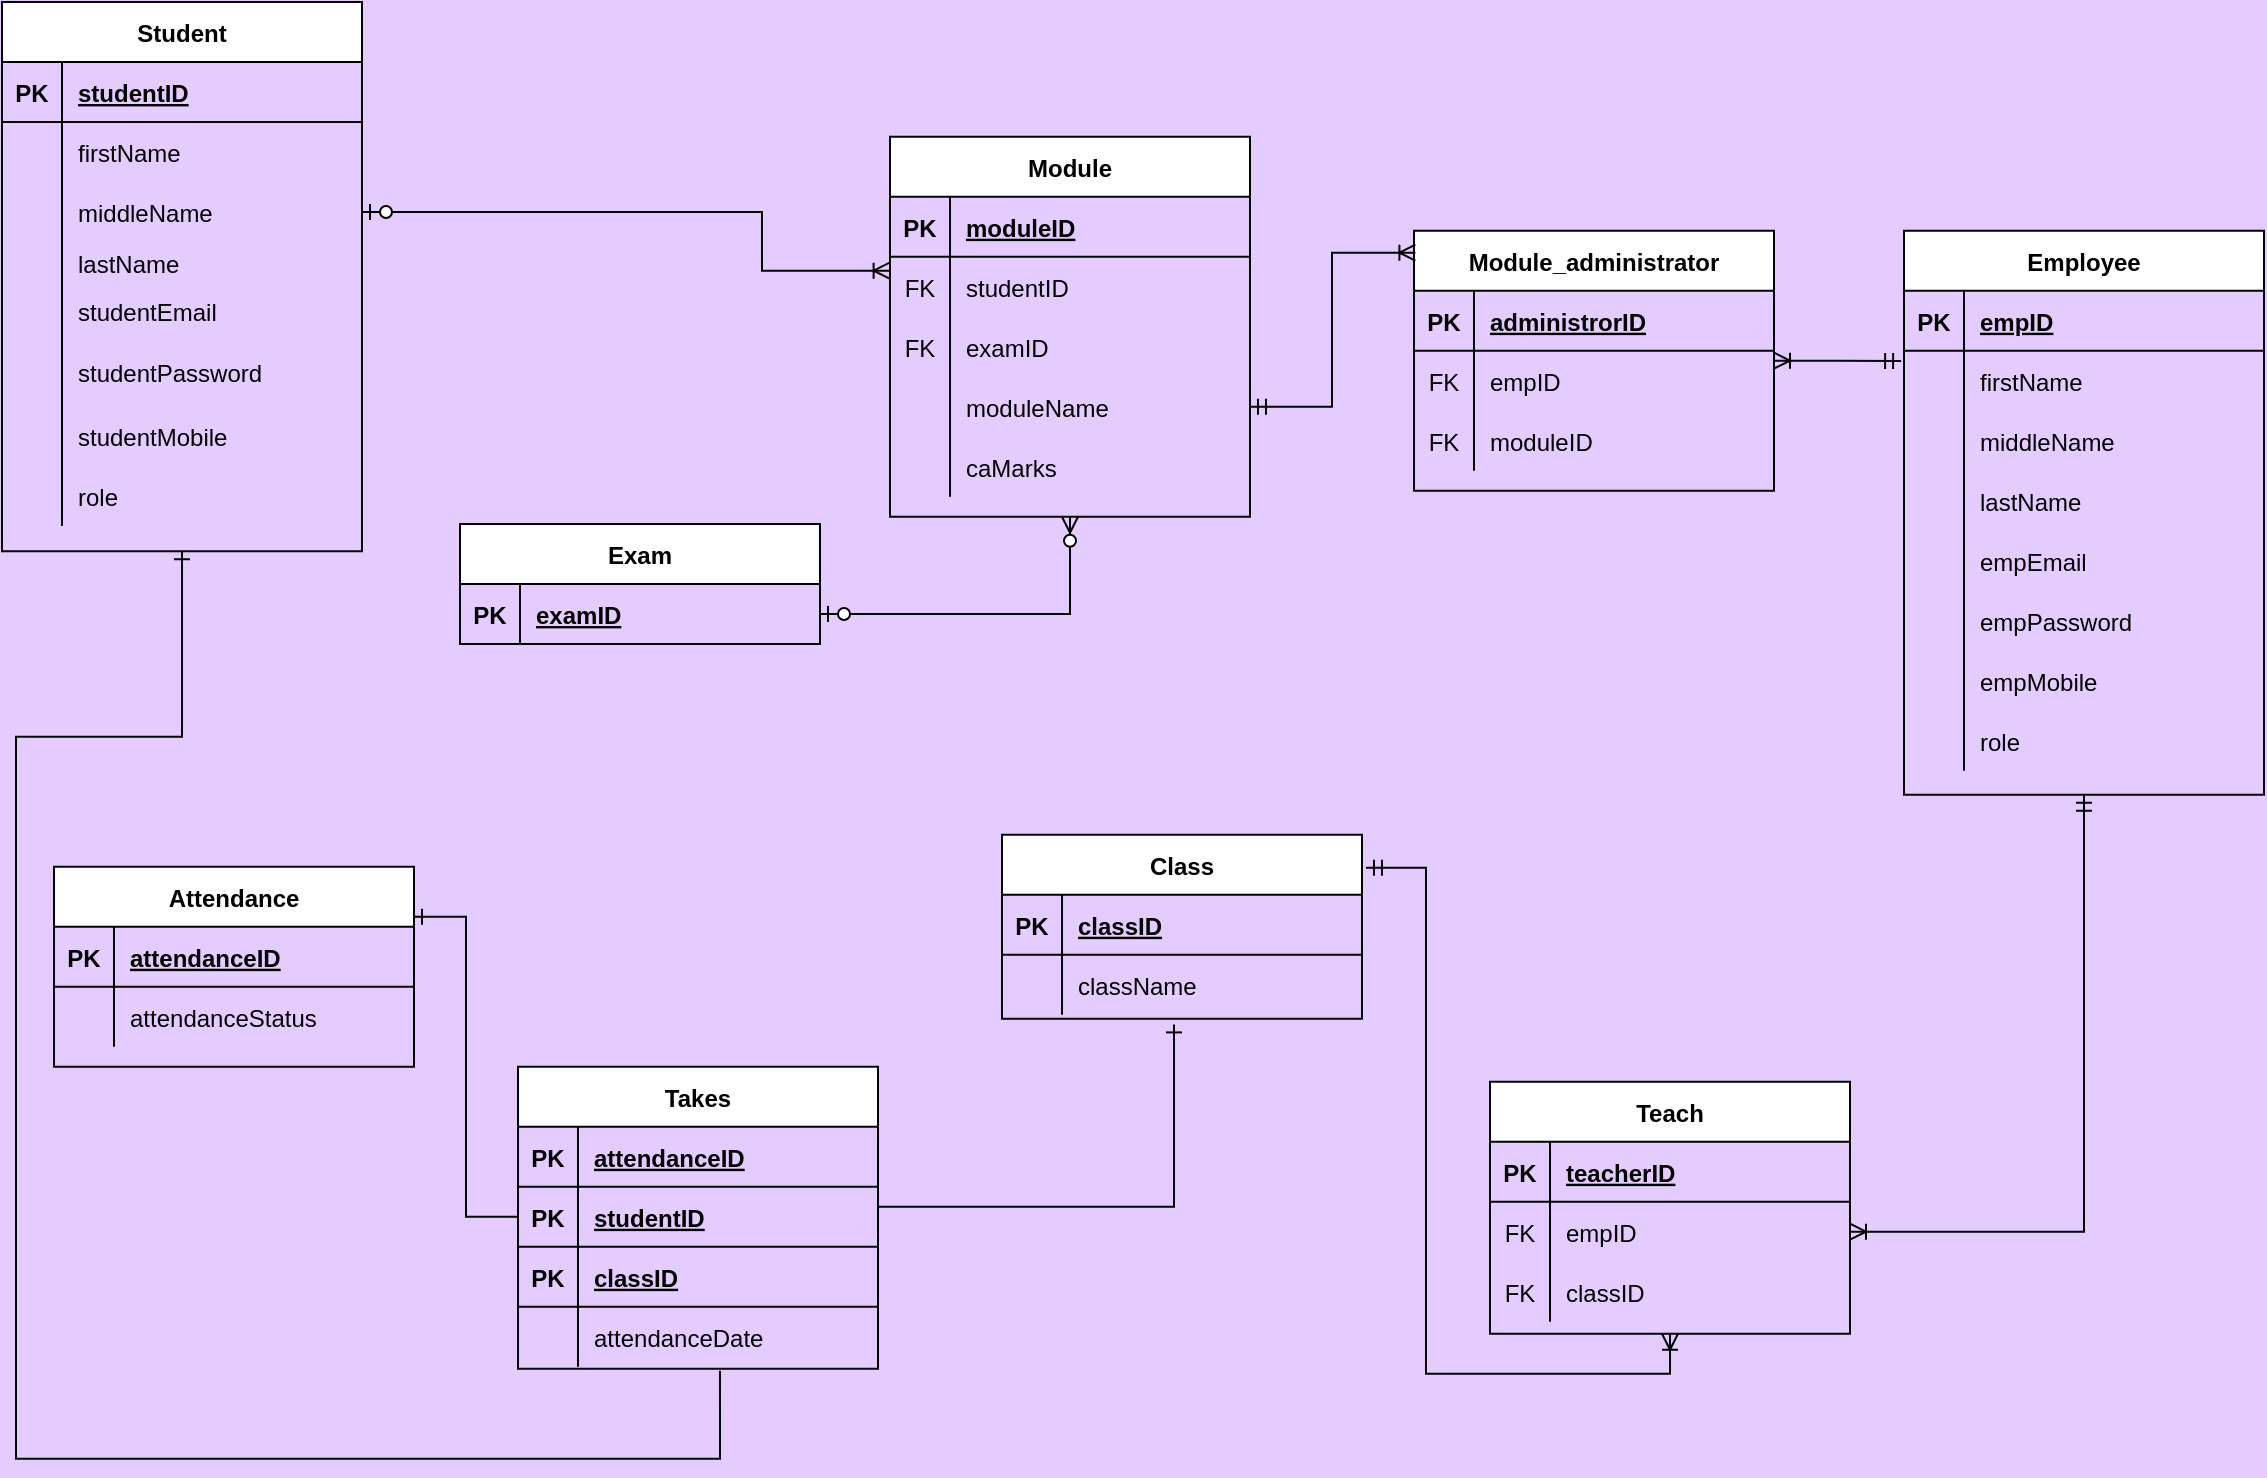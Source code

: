 <mxfile version="14.6.13" type="device" pages="5"><diagram id="DnOYMsltGwuFwBYZgOKt" name="Logical"><mxGraphModel dx="2021" dy="-293" grid="0" gridSize="10" guides="1" tooltips="1" connect="1" arrows="1" fold="1" page="1" pageScale="1" pageWidth="1169" pageHeight="827" background="#E5CCFF" math="0" shadow="0"><root><mxCell id="HfzeJ79QrFDcuR6NNzI1-0"/><mxCell id="HfzeJ79QrFDcuR6NNzI1-1" parent="HfzeJ79QrFDcuR6NNzI1-0"/><mxCell id="QZJx5ACb6MJde_ZWbnl4-2" style="edgeStyle=orthogonalEdgeStyle;rounded=0;orthogonalLoop=1;jettySize=auto;html=1;exitX=0.5;exitY=1;exitDx=0;exitDy=0;endArrow=none;endFill=0;startArrow=ERone;startFill=0;entryX=0.561;entryY=1.067;entryDx=0;entryDy=0;entryPerimeter=0;" parent="HfzeJ79QrFDcuR6NNzI1-1" source="QZJx5ACb6MJde_ZWbnl4-89" target="QZJx5ACb6MJde_ZWbnl4-166" edge="1"><mxGeometry relative="1" as="geometry"><Array as="points"><mxPoint x="-1055" y="1237.36"/><mxPoint x="-1138" y="1237.36"/><mxPoint x="-1138" y="1598.36"/><mxPoint x="-786" y="1598.36"/></Array><mxPoint x="-722" y="1603.36" as="targetPoint"/></mxGeometry></mxCell><mxCell id="QZJx5ACb6MJde_ZWbnl4-37" style="edgeStyle=orthogonalEdgeStyle;rounded=0;orthogonalLoop=1;jettySize=auto;html=1;endArrow=ERmandOne;endFill=0;entryX=0.5;entryY=1;entryDx=0;entryDy=0;startArrow=ERoneToMany;startFill=0;exitX=1;exitY=0.5;exitDx=0;exitDy=0;" parent="HfzeJ79QrFDcuR6NNzI1-1" source="98rThlTUmyT7ZBYQRdHA-10" target="QZJx5ACb6MJde_ZWbnl4-115" edge="1"><mxGeometry relative="1" as="geometry"><mxPoint x="-6" y="1320.36" as="sourcePoint"/><mxPoint x="-142" y="1055.86" as="targetPoint"/><Array as="points"><mxPoint x="-104" y="1485"/></Array></mxGeometry></mxCell><mxCell id="QZJx5ACb6MJde_ZWbnl4-65" style="edgeStyle=orthogonalEdgeStyle;rounded=0;orthogonalLoop=1;jettySize=auto;html=1;endArrow=ERoneToMany;endFill=0;exitX=1;exitY=0.5;exitDx=0;exitDy=0;startArrow=ERzeroToOne;startFill=1;entryX=-0.001;entryY=0.26;entryDx=0;entryDy=0;entryPerimeter=0;" parent="HfzeJ79QrFDcuR6NNzI1-1" source="QZJx5ACb6MJde_ZWbnl4-96" target="alKlbxLzxW1YdzHEr_od-0" edge="1"><mxGeometry relative="1" as="geometry"><mxPoint x="-600" y="1009.36" as="targetPoint"/><Array as="points"><mxPoint x="-765" y="975.36"/><mxPoint x="-765" y="1004.36"/><mxPoint x="-701" y="1004.36"/></Array><mxPoint x="-747" y="917.36" as="sourcePoint"/></mxGeometry></mxCell><mxCell id="QZJx5ACb6MJde_ZWbnl4-67" style="edgeStyle=orthogonalEdgeStyle;rounded=0;orthogonalLoop=1;jettySize=auto;html=1;entryX=0;entryY=0.5;entryDx=0;entryDy=0;endArrow=none;endFill=0;startArrow=ERone;startFill=0;exitX=1;exitY=0.25;exitDx=0;exitDy=0;" parent="HfzeJ79QrFDcuR6NNzI1-1" source="QZJx5ACb6MJde_ZWbnl4-153" target="mcIb2mVMAoqbh6AF-jDx-20" edge="1"><mxGeometry relative="1" as="geometry"><mxPoint x="-902" y="1369.36" as="sourcePoint"/><mxPoint x="-828" y="1455.86" as="targetPoint"/></mxGeometry></mxCell><mxCell id="QZJx5ACb6MJde_ZWbnl4-68" style="edgeStyle=orthogonalEdgeStyle;rounded=0;orthogonalLoop=1;jettySize=auto;html=1;exitX=1;exitY=0.5;exitDx=0;exitDy=0;endArrow=ERone;endFill=0;entryX=0.475;entryY=1.161;entryDx=0;entryDy=0;entryPerimeter=0;" parent="HfzeJ79QrFDcuR6NNzI1-1" source="mcIb2mVMAoqbh6AF-jDx-20" target="QZJx5ACb6MJde_ZWbnl4-176" edge="1"><mxGeometry relative="1" as="geometry"><mxPoint x="-460" y="1335.86" as="targetPoint"/><Array as="points"><mxPoint x="-559" y="1472.36"/><mxPoint x="-559" y="1381.36"/></Array><mxPoint x="-758" y="1420.86" as="sourcePoint"/></mxGeometry></mxCell><mxCell id="QZJx5ACb6MJde_ZWbnl4-195" style="edgeStyle=orthogonalEdgeStyle;rounded=0;orthogonalLoop=1;jettySize=auto;html=1;exitX=1;exitY=0.5;exitDx=0;exitDy=0;entryX=0.5;entryY=1;entryDx=0;entryDy=0;endArrow=ERzeroToMany;endFill=1;startArrow=ERzeroToOne;startFill=1;" parent="HfzeJ79QrFDcuR6NNzI1-1" source="QZJx5ACb6MJde_ZWbnl4-186" target="QZJx5ACb6MJde_ZWbnl4-140" edge="1"><mxGeometry relative="1" as="geometry"><mxPoint x="-650" y="1235.86" as="sourcePoint"/><Array as="points"><mxPoint x="-611" y="1176"/></Array></mxGeometry></mxCell><mxCell id="QZJx5ACb6MJde_ZWbnl4-81" style="rounded=0;orthogonalLoop=1;jettySize=auto;html=1;exitX=1;exitY=0.5;exitDx=0;exitDy=0;endArrow=ERmandOne;endFill=0;startArrow=ERoneToMany;startFill=0;edgeStyle=orthogonalEdgeStyle;entryX=-0.008;entryY=0.173;entryDx=0;entryDy=0;entryPerimeter=0;" parent="HfzeJ79QrFDcuR6NNzI1-1" source="alKlbxLzxW1YdzHEr_od-6" target="QZJx5ACb6MJde_ZWbnl4-119" edge="1"><mxGeometry relative="1" as="geometry"><mxPoint x="-422" y="1007.86" as="sourcePoint"/><mxPoint x="-188" y="992.36" as="targetPoint"/><Array as="points"/></mxGeometry></mxCell><mxCell id="QZJx5ACb6MJde_ZWbnl4-86" style="edgeStyle=none;rounded=0;orthogonalLoop=1;jettySize=auto;html=1;entryX=0;entryY=0.5;entryDx=0;entryDy=0;startArrow=ERoneToMany;startFill=0;endArrow=ERzeroToMany;endFill=1;" parent="HfzeJ79QrFDcuR6NNzI1-1" edge="1"><mxGeometry relative="1" as="geometry"><mxPoint x="-303" y="1009.36" as="sourcePoint"/><mxPoint x="-303" y="1009.36" as="targetPoint"/></mxGeometry></mxCell><mxCell id="QZJx5ACb6MJde_ZWbnl4-89" value="Student" style="shape=table;startSize=30;container=1;collapsible=1;childLayout=tableLayout;fixedRows=1;rowLines=0;fontStyle=1;align=center;resizeLast=1;" parent="HfzeJ79QrFDcuR6NNzI1-1" vertex="1"><mxGeometry x="-1145" y="870" width="180" height="274.618" as="geometry"/></mxCell><mxCell id="QZJx5ACb6MJde_ZWbnl4-90" value="" style="shape=partialRectangle;collapsible=0;dropTarget=0;pointerEvents=0;fillColor=none;top=0;left=0;bottom=1;right=0;points=[[0,0.5],[1,0.5]];portConstraint=eastwest;" parent="QZJx5ACb6MJde_ZWbnl4-89" vertex="1"><mxGeometry y="30" width="180" height="30" as="geometry"/></mxCell><mxCell id="QZJx5ACb6MJde_ZWbnl4-91" value="PK" style="shape=partialRectangle;connectable=0;fillColor=none;top=0;left=0;bottom=0;right=0;fontStyle=1;overflow=hidden;" parent="QZJx5ACb6MJde_ZWbnl4-90" vertex="1"><mxGeometry width="30" height="30" as="geometry"/></mxCell><mxCell id="QZJx5ACb6MJde_ZWbnl4-92" value="studentID" style="shape=partialRectangle;connectable=0;fillColor=none;top=0;left=0;bottom=0;right=0;align=left;spacingLeft=6;fontStyle=5;overflow=hidden;" parent="QZJx5ACb6MJde_ZWbnl4-90" vertex="1"><mxGeometry x="30" width="150" height="30" as="geometry"/></mxCell><mxCell id="QZJx5ACb6MJde_ZWbnl4-93" value="" style="shape=partialRectangle;collapsible=0;dropTarget=0;pointerEvents=0;fillColor=none;top=0;left=0;bottom=0;right=0;points=[[0,0.5],[1,0.5]];portConstraint=eastwest;" parent="QZJx5ACb6MJde_ZWbnl4-89" vertex="1"><mxGeometry y="60" width="180" height="30" as="geometry"/></mxCell><mxCell id="QZJx5ACb6MJde_ZWbnl4-94" value="" style="shape=partialRectangle;connectable=0;fillColor=none;top=0;left=0;bottom=0;right=0;editable=1;overflow=hidden;" parent="QZJx5ACb6MJde_ZWbnl4-93" vertex="1"><mxGeometry width="30" height="30" as="geometry"/></mxCell><mxCell id="QZJx5ACb6MJde_ZWbnl4-95" value="firstName" style="shape=partialRectangle;connectable=0;fillColor=none;top=0;left=0;bottom=0;right=0;align=left;spacingLeft=6;overflow=hidden;" parent="QZJx5ACb6MJde_ZWbnl4-93" vertex="1"><mxGeometry x="30" width="150" height="30" as="geometry"/></mxCell><mxCell id="QZJx5ACb6MJde_ZWbnl4-96" value="" style="shape=partialRectangle;collapsible=0;dropTarget=0;pointerEvents=0;fillColor=none;top=0;left=0;bottom=0;right=0;points=[[0,0.5],[1,0.5]];portConstraint=eastwest;" parent="QZJx5ACb6MJde_ZWbnl4-89" vertex="1"><mxGeometry y="90" width="180" height="30" as="geometry"/></mxCell><mxCell id="QZJx5ACb6MJde_ZWbnl4-97" value="" style="shape=partialRectangle;connectable=0;fillColor=none;top=0;left=0;bottom=0;right=0;editable=1;overflow=hidden;" parent="QZJx5ACb6MJde_ZWbnl4-96" vertex="1"><mxGeometry width="30" height="30" as="geometry"/></mxCell><mxCell id="QZJx5ACb6MJde_ZWbnl4-98" value="middleName" style="shape=partialRectangle;connectable=0;fillColor=none;top=0;left=0;bottom=0;right=0;align=left;spacingLeft=6;overflow=hidden;" parent="QZJx5ACb6MJde_ZWbnl4-96" vertex="1"><mxGeometry x="30" width="150" height="30" as="geometry"/></mxCell><mxCell id="QZJx5ACb6MJde_ZWbnl4-99" value="" style="shape=partialRectangle;collapsible=0;dropTarget=0;pointerEvents=0;fillColor=none;top=0;left=0;bottom=0;right=0;points=[[0,0.5],[1,0.5]];portConstraint=eastwest;" parent="QZJx5ACb6MJde_ZWbnl4-89" vertex="1"><mxGeometry y="120" width="180" height="21" as="geometry"/></mxCell><mxCell id="QZJx5ACb6MJde_ZWbnl4-100" value="" style="shape=partialRectangle;connectable=0;fillColor=none;top=0;left=0;bottom=0;right=0;editable=1;overflow=hidden;" parent="QZJx5ACb6MJde_ZWbnl4-99" vertex="1"><mxGeometry width="30" height="21" as="geometry"/></mxCell><mxCell id="QZJx5ACb6MJde_ZWbnl4-101" value="lastName" style="shape=partialRectangle;connectable=0;fillColor=none;top=0;left=0;bottom=0;right=0;align=left;spacingLeft=6;overflow=hidden;" parent="QZJx5ACb6MJde_ZWbnl4-99" vertex="1"><mxGeometry x="30" width="150" height="21" as="geometry"/></mxCell><mxCell id="QZJx5ACb6MJde_ZWbnl4-103" value="" style="shape=partialRectangle;collapsible=0;dropTarget=0;pointerEvents=0;fillColor=none;top=0;left=0;bottom=0;right=0;points=[[0,0.5],[1,0.5]];portConstraint=eastwest;" parent="QZJx5ACb6MJde_ZWbnl4-89" vertex="1"><mxGeometry y="141" width="180" height="27" as="geometry"/></mxCell><mxCell id="QZJx5ACb6MJde_ZWbnl4-104" value="" style="shape=partialRectangle;connectable=0;fillColor=none;top=0;left=0;bottom=0;right=0;editable=1;overflow=hidden;" parent="QZJx5ACb6MJde_ZWbnl4-103" vertex="1"><mxGeometry width="30" height="27" as="geometry"/></mxCell><mxCell id="QZJx5ACb6MJde_ZWbnl4-105" value="studentEmail" style="shape=partialRectangle;connectable=0;fillColor=none;top=0;left=0;bottom=0;right=0;align=left;spacingLeft=6;overflow=hidden;" parent="QZJx5ACb6MJde_ZWbnl4-103" vertex="1"><mxGeometry x="30" width="150" height="27" as="geometry"/></mxCell><mxCell id="QZJx5ACb6MJde_ZWbnl4-106" value="" style="shape=partialRectangle;collapsible=0;dropTarget=0;pointerEvents=0;fillColor=none;top=0;left=0;bottom=0;right=0;points=[[0,0.5],[1,0.5]];portConstraint=eastwest;" parent="QZJx5ACb6MJde_ZWbnl4-89" vertex="1"><mxGeometry y="168" width="180" height="34" as="geometry"/></mxCell><mxCell id="QZJx5ACb6MJde_ZWbnl4-107" value="" style="shape=partialRectangle;connectable=0;fillColor=none;top=0;left=0;bottom=0;right=0;editable=1;overflow=hidden;" parent="QZJx5ACb6MJde_ZWbnl4-106" vertex="1"><mxGeometry width="30" height="34" as="geometry"/></mxCell><mxCell id="QZJx5ACb6MJde_ZWbnl4-108" value="studentPassword" style="shape=partialRectangle;connectable=0;fillColor=none;top=0;left=0;bottom=0;right=0;align=left;spacingLeft=6;overflow=hidden;" parent="QZJx5ACb6MJde_ZWbnl4-106" vertex="1"><mxGeometry x="30" width="150" height="34" as="geometry"/></mxCell><mxCell id="QZJx5ACb6MJde_ZWbnl4-109" value="" style="shape=partialRectangle;collapsible=0;dropTarget=0;pointerEvents=0;fillColor=none;top=0;left=0;bottom=0;right=0;points=[[0,0.5],[1,0.5]];portConstraint=eastwest;" parent="QZJx5ACb6MJde_ZWbnl4-89" vertex="1"><mxGeometry y="202" width="180" height="30" as="geometry"/></mxCell><mxCell id="QZJx5ACb6MJde_ZWbnl4-110" value="" style="shape=partialRectangle;connectable=0;fillColor=none;top=0;left=0;bottom=0;right=0;editable=1;overflow=hidden;" parent="QZJx5ACb6MJde_ZWbnl4-109" vertex="1"><mxGeometry width="30" height="30" as="geometry"/></mxCell><mxCell id="QZJx5ACb6MJde_ZWbnl4-111" value="studentMobile" style="shape=partialRectangle;connectable=0;fillColor=none;top=0;left=0;bottom=0;right=0;align=left;spacingLeft=6;overflow=hidden;" parent="QZJx5ACb6MJde_ZWbnl4-109" vertex="1"><mxGeometry x="30" width="150" height="30" as="geometry"/></mxCell><mxCell id="QZJx5ACb6MJde_ZWbnl4-112" value="" style="shape=partialRectangle;collapsible=0;dropTarget=0;pointerEvents=0;fillColor=none;top=0;left=0;bottom=0;right=0;points=[[0,0.5],[1,0.5]];portConstraint=eastwest;" parent="QZJx5ACb6MJde_ZWbnl4-89" vertex="1"><mxGeometry y="232" width="180" height="30" as="geometry"/></mxCell><mxCell id="QZJx5ACb6MJde_ZWbnl4-113" value="" style="shape=partialRectangle;connectable=0;fillColor=none;top=0;left=0;bottom=0;right=0;editable=1;overflow=hidden;" parent="QZJx5ACb6MJde_ZWbnl4-112" vertex="1"><mxGeometry width="30" height="30" as="geometry"/></mxCell><mxCell id="QZJx5ACb6MJde_ZWbnl4-114" value="role" style="shape=partialRectangle;connectable=0;fillColor=none;top=0;left=0;bottom=0;right=0;align=left;spacingLeft=6;overflow=hidden;" parent="QZJx5ACb6MJde_ZWbnl4-112" vertex="1"><mxGeometry x="30" width="150" height="30" as="geometry"/></mxCell><mxCell id="QZJx5ACb6MJde_ZWbnl4-115" value="Employee" style="shape=table;startSize=30;container=1;collapsible=1;childLayout=tableLayout;fixedRows=1;rowLines=0;fontStyle=1;align=center;resizeLast=1;" parent="HfzeJ79QrFDcuR6NNzI1-1" vertex="1"><mxGeometry x="-194" y="984.36" width="180" height="282" as="geometry"/></mxCell><mxCell id="QZJx5ACb6MJde_ZWbnl4-116" value="" style="shape=partialRectangle;collapsible=0;dropTarget=0;pointerEvents=0;fillColor=none;top=0;left=0;bottom=1;right=0;points=[[0,0.5],[1,0.5]];portConstraint=eastwest;" parent="QZJx5ACb6MJde_ZWbnl4-115" vertex="1"><mxGeometry y="30" width="180" height="30" as="geometry"/></mxCell><mxCell id="QZJx5ACb6MJde_ZWbnl4-117" value="PK" style="shape=partialRectangle;connectable=0;fillColor=none;top=0;left=0;bottom=0;right=0;fontStyle=1;overflow=hidden;" parent="QZJx5ACb6MJde_ZWbnl4-116" vertex="1"><mxGeometry width="30" height="30" as="geometry"/></mxCell><mxCell id="QZJx5ACb6MJde_ZWbnl4-118" value="empID" style="shape=partialRectangle;connectable=0;fillColor=none;top=0;left=0;bottom=0;right=0;align=left;spacingLeft=6;fontStyle=5;overflow=hidden;" parent="QZJx5ACb6MJde_ZWbnl4-116" vertex="1"><mxGeometry x="30" width="150" height="30" as="geometry"/></mxCell><mxCell id="QZJx5ACb6MJde_ZWbnl4-119" value="" style="shape=partialRectangle;collapsible=0;dropTarget=0;pointerEvents=0;fillColor=none;top=0;left=0;bottom=0;right=0;points=[[0,0.5],[1,0.5]];portConstraint=eastwest;" parent="QZJx5ACb6MJde_ZWbnl4-115" vertex="1"><mxGeometry y="60" width="180" height="30" as="geometry"/></mxCell><mxCell id="QZJx5ACb6MJde_ZWbnl4-120" value="" style="shape=partialRectangle;connectable=0;fillColor=none;top=0;left=0;bottom=0;right=0;editable=1;overflow=hidden;" parent="QZJx5ACb6MJde_ZWbnl4-119" vertex="1"><mxGeometry width="30" height="30" as="geometry"/></mxCell><mxCell id="QZJx5ACb6MJde_ZWbnl4-121" value="firstName" style="shape=partialRectangle;connectable=0;fillColor=none;top=0;left=0;bottom=0;right=0;align=left;spacingLeft=6;overflow=hidden;" parent="QZJx5ACb6MJde_ZWbnl4-119" vertex="1"><mxGeometry x="30" width="150" height="30" as="geometry"/></mxCell><mxCell id="QZJx5ACb6MJde_ZWbnl4-122" value="" style="shape=partialRectangle;collapsible=0;dropTarget=0;pointerEvents=0;fillColor=none;top=0;left=0;bottom=0;right=0;points=[[0,0.5],[1,0.5]];portConstraint=eastwest;" parent="QZJx5ACb6MJde_ZWbnl4-115" vertex="1"><mxGeometry y="90" width="180" height="30" as="geometry"/></mxCell><mxCell id="QZJx5ACb6MJde_ZWbnl4-123" value="" style="shape=partialRectangle;connectable=0;fillColor=none;top=0;left=0;bottom=0;right=0;editable=1;overflow=hidden;" parent="QZJx5ACb6MJde_ZWbnl4-122" vertex="1"><mxGeometry width="30" height="30" as="geometry"/></mxCell><mxCell id="QZJx5ACb6MJde_ZWbnl4-124" value="middleName" style="shape=partialRectangle;connectable=0;fillColor=none;top=0;left=0;bottom=0;right=0;align=left;spacingLeft=6;overflow=hidden;" parent="QZJx5ACb6MJde_ZWbnl4-122" vertex="1"><mxGeometry x="30" width="150" height="30" as="geometry"/></mxCell><mxCell id="QZJx5ACb6MJde_ZWbnl4-125" value="" style="shape=partialRectangle;collapsible=0;dropTarget=0;pointerEvents=0;fillColor=none;top=0;left=0;bottom=0;right=0;points=[[0,0.5],[1,0.5]];portConstraint=eastwest;" parent="QZJx5ACb6MJde_ZWbnl4-115" vertex="1"><mxGeometry y="120" width="180" height="30" as="geometry"/></mxCell><mxCell id="QZJx5ACb6MJde_ZWbnl4-126" value="" style="shape=partialRectangle;connectable=0;fillColor=none;top=0;left=0;bottom=0;right=0;editable=1;overflow=hidden;" parent="QZJx5ACb6MJde_ZWbnl4-125" vertex="1"><mxGeometry width="30" height="30" as="geometry"/></mxCell><mxCell id="QZJx5ACb6MJde_ZWbnl4-127" value="lastName" style="shape=partialRectangle;connectable=0;fillColor=none;top=0;left=0;bottom=0;right=0;align=left;spacingLeft=6;overflow=hidden;" parent="QZJx5ACb6MJde_ZWbnl4-125" vertex="1"><mxGeometry x="30" width="150" height="30" as="geometry"/></mxCell><mxCell id="QZJx5ACb6MJde_ZWbnl4-128" value="" style="shape=partialRectangle;collapsible=0;dropTarget=0;pointerEvents=0;fillColor=none;top=0;left=0;bottom=0;right=0;points=[[0,0.5],[1,0.5]];portConstraint=eastwest;" parent="QZJx5ACb6MJde_ZWbnl4-115" vertex="1"><mxGeometry y="150" width="180" height="30" as="geometry"/></mxCell><mxCell id="QZJx5ACb6MJde_ZWbnl4-129" value="" style="shape=partialRectangle;connectable=0;fillColor=none;top=0;left=0;bottom=0;right=0;editable=1;overflow=hidden;" parent="QZJx5ACb6MJde_ZWbnl4-128" vertex="1"><mxGeometry width="30" height="30" as="geometry"/></mxCell><mxCell id="QZJx5ACb6MJde_ZWbnl4-130" value="empEmail" style="shape=partialRectangle;connectable=0;fillColor=none;top=0;left=0;bottom=0;right=0;align=left;spacingLeft=6;overflow=hidden;" parent="QZJx5ACb6MJde_ZWbnl4-128" vertex="1"><mxGeometry x="30" width="150" height="30" as="geometry"/></mxCell><mxCell id="QZJx5ACb6MJde_ZWbnl4-131" value="" style="shape=partialRectangle;collapsible=0;dropTarget=0;pointerEvents=0;fillColor=none;top=0;left=0;bottom=0;right=0;points=[[0,0.5],[1,0.5]];portConstraint=eastwest;" parent="QZJx5ACb6MJde_ZWbnl4-115" vertex="1"><mxGeometry y="180" width="180" height="30" as="geometry"/></mxCell><mxCell id="QZJx5ACb6MJde_ZWbnl4-132" value="" style="shape=partialRectangle;connectable=0;fillColor=none;top=0;left=0;bottom=0;right=0;editable=1;overflow=hidden;" parent="QZJx5ACb6MJde_ZWbnl4-131" vertex="1"><mxGeometry width="30" height="30" as="geometry"/></mxCell><mxCell id="QZJx5ACb6MJde_ZWbnl4-133" value="empPassword" style="shape=partialRectangle;connectable=0;fillColor=none;top=0;left=0;bottom=0;right=0;align=left;spacingLeft=6;overflow=hidden;" parent="QZJx5ACb6MJde_ZWbnl4-131" vertex="1"><mxGeometry x="30" width="150" height="30" as="geometry"/></mxCell><mxCell id="QZJx5ACb6MJde_ZWbnl4-134" value="" style="shape=partialRectangle;collapsible=0;dropTarget=0;pointerEvents=0;fillColor=none;top=0;left=0;bottom=0;right=0;points=[[0,0.5],[1,0.5]];portConstraint=eastwest;" parent="QZJx5ACb6MJde_ZWbnl4-115" vertex="1"><mxGeometry y="210" width="180" height="30" as="geometry"/></mxCell><mxCell id="QZJx5ACb6MJde_ZWbnl4-135" value="" style="shape=partialRectangle;connectable=0;fillColor=none;top=0;left=0;bottom=0;right=0;editable=1;overflow=hidden;" parent="QZJx5ACb6MJde_ZWbnl4-134" vertex="1"><mxGeometry width="30" height="30" as="geometry"/></mxCell><mxCell id="QZJx5ACb6MJde_ZWbnl4-136" value="empMobile" style="shape=partialRectangle;connectable=0;fillColor=none;top=0;left=0;bottom=0;right=0;align=left;spacingLeft=6;overflow=hidden;" parent="QZJx5ACb6MJde_ZWbnl4-134" vertex="1"><mxGeometry x="30" width="150" height="30" as="geometry"/></mxCell><mxCell id="QZJx5ACb6MJde_ZWbnl4-137" value="" style="shape=partialRectangle;collapsible=0;dropTarget=0;pointerEvents=0;fillColor=none;top=0;left=0;bottom=0;right=0;points=[[0,0.5],[1,0.5]];portConstraint=eastwest;" parent="QZJx5ACb6MJde_ZWbnl4-115" vertex="1"><mxGeometry y="240" width="180" height="30" as="geometry"/></mxCell><mxCell id="QZJx5ACb6MJde_ZWbnl4-138" value="" style="shape=partialRectangle;connectable=0;fillColor=none;top=0;left=0;bottom=0;right=0;editable=1;overflow=hidden;" parent="QZJx5ACb6MJde_ZWbnl4-137" vertex="1"><mxGeometry width="30" height="30" as="geometry"/></mxCell><mxCell id="QZJx5ACb6MJde_ZWbnl4-139" value="role" style="shape=partialRectangle;connectable=0;fillColor=none;top=0;left=0;bottom=0;right=0;align=left;spacingLeft=6;overflow=hidden;" parent="QZJx5ACb6MJde_ZWbnl4-137" vertex="1"><mxGeometry x="30" width="150" height="30" as="geometry"/></mxCell><mxCell id="QZJx5ACb6MJde_ZWbnl4-140" value="Module" style="shape=table;startSize=30;container=1;collapsible=1;childLayout=tableLayout;fixedRows=1;rowLines=0;fontStyle=1;align=center;resizeLast=1;" parent="HfzeJ79QrFDcuR6NNzI1-1" vertex="1"><mxGeometry x="-701" y="937.36" width="180" height="190" as="geometry"/></mxCell><mxCell id="QZJx5ACb6MJde_ZWbnl4-141" value="" style="shape=partialRectangle;collapsible=0;dropTarget=0;pointerEvents=0;fillColor=none;top=0;left=0;bottom=1;right=0;points=[[0,0.5],[1,0.5]];portConstraint=eastwest;" parent="QZJx5ACb6MJde_ZWbnl4-140" vertex="1"><mxGeometry y="30" width="180" height="30" as="geometry"/></mxCell><mxCell id="QZJx5ACb6MJde_ZWbnl4-142" value="PK" style="shape=partialRectangle;connectable=0;fillColor=none;top=0;left=0;bottom=0;right=0;fontStyle=1;overflow=hidden;" parent="QZJx5ACb6MJde_ZWbnl4-141" vertex="1"><mxGeometry width="30" height="30" as="geometry"/></mxCell><mxCell id="QZJx5ACb6MJde_ZWbnl4-143" value="moduleID" style="shape=partialRectangle;connectable=0;fillColor=none;top=0;left=0;bottom=0;right=0;align=left;spacingLeft=6;fontStyle=5;overflow=hidden;" parent="QZJx5ACb6MJde_ZWbnl4-141" vertex="1"><mxGeometry x="30" width="150" height="30" as="geometry"/></mxCell><mxCell id="alKlbxLzxW1YdzHEr_od-0" value="" style="shape=partialRectangle;collapsible=0;dropTarget=0;pointerEvents=0;fillColor=none;top=0;left=0;bottom=0;right=0;points=[[0,0.5],[1,0.5]];portConstraint=eastwest;" parent="QZJx5ACb6MJde_ZWbnl4-140" vertex="1"><mxGeometry y="60" width="180" height="30" as="geometry"/></mxCell><mxCell id="alKlbxLzxW1YdzHEr_od-1" value="FK" style="shape=partialRectangle;connectable=0;fillColor=none;top=0;left=0;bottom=0;right=0;fontStyle=0;overflow=hidden;" parent="alKlbxLzxW1YdzHEr_od-0" vertex="1"><mxGeometry width="30" height="30" as="geometry"/></mxCell><mxCell id="alKlbxLzxW1YdzHEr_od-2" value="studentID" style="shape=partialRectangle;connectable=0;fillColor=none;top=0;left=0;bottom=0;right=0;align=left;spacingLeft=6;fontStyle=0;overflow=hidden;" parent="alKlbxLzxW1YdzHEr_od-0" vertex="1"><mxGeometry x="30" width="150" height="30" as="geometry"/></mxCell><mxCell id="alKlbxLzxW1YdzHEr_od-3" value="" style="shape=partialRectangle;collapsible=0;dropTarget=0;pointerEvents=0;fillColor=none;top=0;left=0;bottom=0;right=0;points=[[0,0.5],[1,0.5]];portConstraint=eastwest;" parent="QZJx5ACb6MJde_ZWbnl4-140" vertex="1"><mxGeometry y="90" width="180" height="30" as="geometry"/></mxCell><mxCell id="alKlbxLzxW1YdzHEr_od-4" value="FK" style="shape=partialRectangle;connectable=0;fillColor=none;top=0;left=0;bottom=0;right=0;fontStyle=0;overflow=hidden;" parent="alKlbxLzxW1YdzHEr_od-3" vertex="1"><mxGeometry width="30" height="30" as="geometry"/></mxCell><mxCell id="alKlbxLzxW1YdzHEr_od-5" value="examID" style="shape=partialRectangle;connectable=0;fillColor=none;top=0;left=0;bottom=0;right=0;align=left;spacingLeft=6;fontStyle=0;overflow=hidden;" parent="alKlbxLzxW1YdzHEr_od-3" vertex="1"><mxGeometry x="30" width="150" height="30" as="geometry"/></mxCell><mxCell id="QZJx5ACb6MJde_ZWbnl4-144" value="" style="shape=partialRectangle;collapsible=0;dropTarget=0;pointerEvents=0;fillColor=none;top=0;left=0;bottom=0;right=0;points=[[0,0.5],[1,0.5]];portConstraint=eastwest;" parent="QZJx5ACb6MJde_ZWbnl4-140" vertex="1"><mxGeometry y="120" width="180" height="30" as="geometry"/></mxCell><mxCell id="QZJx5ACb6MJde_ZWbnl4-145" value="" style="shape=partialRectangle;connectable=0;fillColor=none;top=0;left=0;bottom=0;right=0;editable=1;overflow=hidden;" parent="QZJx5ACb6MJde_ZWbnl4-144" vertex="1"><mxGeometry width="30" height="30" as="geometry"/></mxCell><mxCell id="QZJx5ACb6MJde_ZWbnl4-146" value="moduleName" style="shape=partialRectangle;connectable=0;fillColor=none;top=0;left=0;bottom=0;right=0;align=left;spacingLeft=6;overflow=hidden;" parent="QZJx5ACb6MJde_ZWbnl4-144" vertex="1"><mxGeometry x="30" width="150" height="30" as="geometry"/></mxCell><mxCell id="QZJx5ACb6MJde_ZWbnl4-179" value="" style="shape=partialRectangle;collapsible=0;dropTarget=0;pointerEvents=0;fillColor=none;top=0;left=0;bottom=0;right=0;points=[[0,0.5],[1,0.5]];portConstraint=eastwest;" parent="QZJx5ACb6MJde_ZWbnl4-140" vertex="1"><mxGeometry y="150" width="180" height="30" as="geometry"/></mxCell><mxCell id="QZJx5ACb6MJde_ZWbnl4-180" value="" style="shape=partialRectangle;connectable=0;fillColor=none;top=0;left=0;bottom=0;right=0;editable=1;overflow=hidden;" parent="QZJx5ACb6MJde_ZWbnl4-179" vertex="1"><mxGeometry width="30" height="30" as="geometry"/></mxCell><mxCell id="QZJx5ACb6MJde_ZWbnl4-181" value="caMarks" style="shape=partialRectangle;connectable=0;fillColor=none;top=0;left=0;bottom=0;right=0;align=left;spacingLeft=6;overflow=hidden;" parent="QZJx5ACb6MJde_ZWbnl4-179" vertex="1"><mxGeometry x="30" width="150" height="30" as="geometry"/></mxCell><mxCell id="QZJx5ACb6MJde_ZWbnl4-153" value="Attendance" style="shape=table;startSize=30;container=1;collapsible=1;childLayout=tableLayout;fixedRows=1;rowLines=0;fontStyle=1;align=center;resizeLast=1;" parent="HfzeJ79QrFDcuR6NNzI1-1" vertex="1"><mxGeometry x="-1119" y="1302.36" width="180" height="100" as="geometry"/></mxCell><mxCell id="QZJx5ACb6MJde_ZWbnl4-154" value="" style="shape=partialRectangle;collapsible=0;dropTarget=0;pointerEvents=0;fillColor=none;top=0;left=0;bottom=1;right=0;points=[[0,0.5],[1,0.5]];portConstraint=eastwest;" parent="QZJx5ACb6MJde_ZWbnl4-153" vertex="1"><mxGeometry y="30" width="180" height="30" as="geometry"/></mxCell><mxCell id="QZJx5ACb6MJde_ZWbnl4-155" value="PK" style="shape=partialRectangle;connectable=0;fillColor=none;top=0;left=0;bottom=0;right=0;fontStyle=1;overflow=hidden;" parent="QZJx5ACb6MJde_ZWbnl4-154" vertex="1"><mxGeometry width="30" height="30" as="geometry"/></mxCell><mxCell id="QZJx5ACb6MJde_ZWbnl4-156" value="attendanceID" style="shape=partialRectangle;connectable=0;fillColor=none;top=0;left=0;bottom=0;right=0;align=left;spacingLeft=6;fontStyle=5;overflow=hidden;" parent="QZJx5ACb6MJde_ZWbnl4-154" vertex="1"><mxGeometry x="30" width="150" height="30" as="geometry"/></mxCell><mxCell id="QZJx5ACb6MJde_ZWbnl4-163" value="" style="shape=partialRectangle;collapsible=0;dropTarget=0;pointerEvents=0;fillColor=none;top=0;left=0;bottom=0;right=0;points=[[0,0.5],[1,0.5]];portConstraint=eastwest;" parent="QZJx5ACb6MJde_ZWbnl4-153" vertex="1"><mxGeometry y="60" width="180" height="30" as="geometry"/></mxCell><mxCell id="QZJx5ACb6MJde_ZWbnl4-164" value="" style="shape=partialRectangle;connectable=0;fillColor=none;top=0;left=0;bottom=0;right=0;editable=1;overflow=hidden;" parent="QZJx5ACb6MJde_ZWbnl4-163" vertex="1"><mxGeometry width="30" height="30" as="geometry"/></mxCell><mxCell id="QZJx5ACb6MJde_ZWbnl4-165" value="attendanceStatus" style="shape=partialRectangle;connectable=0;fillColor=none;top=0;left=0;bottom=0;right=0;align=left;spacingLeft=6;overflow=hidden;" parent="QZJx5ACb6MJde_ZWbnl4-163" vertex="1"><mxGeometry x="30" width="150" height="30" as="geometry"/></mxCell><mxCell id="QZJx5ACb6MJde_ZWbnl4-172" value="Class" style="shape=table;startSize=30;container=1;collapsible=1;childLayout=tableLayout;fixedRows=1;rowLines=0;fontStyle=1;align=center;resizeLast=1;" parent="HfzeJ79QrFDcuR6NNzI1-1" vertex="1"><mxGeometry x="-645" y="1286.36" width="180" height="92" as="geometry"/></mxCell><mxCell id="QZJx5ACb6MJde_ZWbnl4-173" value="" style="shape=partialRectangle;collapsible=0;dropTarget=0;pointerEvents=0;fillColor=none;top=0;left=0;bottom=1;right=0;points=[[0,0.5],[1,0.5]];portConstraint=eastwest;" parent="QZJx5ACb6MJde_ZWbnl4-172" vertex="1"><mxGeometry y="30" width="180" height="30" as="geometry"/></mxCell><mxCell id="QZJx5ACb6MJde_ZWbnl4-174" value="PK" style="shape=partialRectangle;connectable=0;fillColor=none;top=0;left=0;bottom=0;right=0;fontStyle=1;overflow=hidden;" parent="QZJx5ACb6MJde_ZWbnl4-173" vertex="1"><mxGeometry width="30" height="30" as="geometry"/></mxCell><mxCell id="QZJx5ACb6MJde_ZWbnl4-175" value="classID" style="shape=partialRectangle;connectable=0;fillColor=none;top=0;left=0;bottom=0;right=0;align=left;spacingLeft=6;fontStyle=5;overflow=hidden;" parent="QZJx5ACb6MJde_ZWbnl4-173" vertex="1"><mxGeometry x="30" width="150" height="30" as="geometry"/></mxCell><mxCell id="QZJx5ACb6MJde_ZWbnl4-176" value="" style="shape=partialRectangle;collapsible=0;dropTarget=0;pointerEvents=0;fillColor=none;top=0;left=0;bottom=0;right=0;points=[[0,0.5],[1,0.5]];portConstraint=eastwest;" parent="QZJx5ACb6MJde_ZWbnl4-172" vertex="1"><mxGeometry y="60" width="180" height="30" as="geometry"/></mxCell><mxCell id="QZJx5ACb6MJde_ZWbnl4-177" value="" style="shape=partialRectangle;connectable=0;fillColor=none;top=0;left=0;bottom=0;right=0;editable=1;overflow=hidden;" parent="QZJx5ACb6MJde_ZWbnl4-176" vertex="1"><mxGeometry width="30" height="30" as="geometry"/></mxCell><mxCell id="QZJx5ACb6MJde_ZWbnl4-178" value="className" style="shape=partialRectangle;connectable=0;fillColor=none;top=0;left=0;bottom=0;right=0;align=left;spacingLeft=6;overflow=hidden;" parent="QZJx5ACb6MJde_ZWbnl4-176" vertex="1"><mxGeometry x="30" width="150" height="30" as="geometry"/></mxCell><mxCell id="QZJx5ACb6MJde_ZWbnl4-185" value="Exam" style="shape=table;startSize=30;container=1;collapsible=1;childLayout=tableLayout;fixedRows=1;rowLines=0;fontStyle=1;align=center;resizeLast=1;" parent="HfzeJ79QrFDcuR6NNzI1-1" vertex="1"><mxGeometry x="-916" y="1131" width="180" height="60" as="geometry"/></mxCell><mxCell id="QZJx5ACb6MJde_ZWbnl4-186" value="" style="shape=partialRectangle;collapsible=0;dropTarget=0;pointerEvents=0;fillColor=none;top=0;left=0;bottom=1;right=0;points=[[0,0.5],[1,0.5]];portConstraint=eastwest;" parent="QZJx5ACb6MJde_ZWbnl4-185" vertex="1"><mxGeometry y="30" width="180" height="30" as="geometry"/></mxCell><mxCell id="QZJx5ACb6MJde_ZWbnl4-187" value="PK" style="shape=partialRectangle;connectable=0;fillColor=none;top=0;left=0;bottom=0;right=0;fontStyle=1;overflow=hidden;" parent="QZJx5ACb6MJde_ZWbnl4-186" vertex="1"><mxGeometry width="30" height="30" as="geometry"/></mxCell><mxCell id="QZJx5ACb6MJde_ZWbnl4-188" value="examID" style="shape=partialRectangle;connectable=0;fillColor=none;top=0;left=0;bottom=0;right=0;align=left;spacingLeft=6;fontStyle=5;overflow=hidden;" parent="QZJx5ACb6MJde_ZWbnl4-186" vertex="1"><mxGeometry x="30" width="150" height="30" as="geometry"/></mxCell><mxCell id="mcIb2mVMAoqbh6AF-jDx-7" value="Takes" style="shape=table;startSize=30;container=1;collapsible=1;childLayout=tableLayout;fixedRows=1;rowLines=0;fontStyle=1;align=center;resizeLast=1;" parent="HfzeJ79QrFDcuR6NNzI1-1" vertex="1"><mxGeometry x="-887" y="1402.36" width="180" height="151" as="geometry"/></mxCell><mxCell id="mcIb2mVMAoqbh6AF-jDx-8" value="" style="shape=partialRectangle;collapsible=0;dropTarget=0;pointerEvents=0;fillColor=none;top=0;left=0;bottom=1;right=0;points=[[0,0.5],[1,0.5]];portConstraint=eastwest;" parent="mcIb2mVMAoqbh6AF-jDx-7" vertex="1"><mxGeometry y="30" width="180" height="30" as="geometry"/></mxCell><mxCell id="mcIb2mVMAoqbh6AF-jDx-9" value="PK" style="shape=partialRectangle;connectable=0;fillColor=none;top=0;left=0;bottom=0;right=0;fontStyle=1;overflow=hidden;" parent="mcIb2mVMAoqbh6AF-jDx-8" vertex="1"><mxGeometry width="30" height="30" as="geometry"/></mxCell><mxCell id="mcIb2mVMAoqbh6AF-jDx-10" value="attendanceID" style="shape=partialRectangle;connectable=0;fillColor=none;top=0;left=0;bottom=0;right=0;align=left;spacingLeft=6;fontStyle=5;overflow=hidden;" parent="mcIb2mVMAoqbh6AF-jDx-8" vertex="1"><mxGeometry x="30" width="150" height="30" as="geometry"/></mxCell><mxCell id="mcIb2mVMAoqbh6AF-jDx-20" value="" style="shape=partialRectangle;collapsible=0;dropTarget=0;pointerEvents=0;fillColor=none;top=0;left=0;bottom=1;right=0;points=[[0,0.5],[1,0.5]];portConstraint=eastwest;" parent="mcIb2mVMAoqbh6AF-jDx-7" vertex="1"><mxGeometry y="60" width="180" height="30" as="geometry"/></mxCell><mxCell id="mcIb2mVMAoqbh6AF-jDx-21" value="PK" style="shape=partialRectangle;connectable=0;fillColor=none;top=0;left=0;bottom=0;right=0;fontStyle=1;overflow=hidden;" parent="mcIb2mVMAoqbh6AF-jDx-20" vertex="1"><mxGeometry width="30" height="30" as="geometry"/></mxCell><mxCell id="mcIb2mVMAoqbh6AF-jDx-22" value="studentID" style="shape=partialRectangle;connectable=0;fillColor=none;top=0;left=0;bottom=0;right=0;align=left;spacingLeft=6;fontStyle=5;overflow=hidden;" parent="mcIb2mVMAoqbh6AF-jDx-20" vertex="1"><mxGeometry x="30" width="150" height="30" as="geometry"/></mxCell><mxCell id="mcIb2mVMAoqbh6AF-jDx-23" value="" style="shape=partialRectangle;collapsible=0;dropTarget=0;pointerEvents=0;fillColor=none;top=0;left=0;bottom=1;right=0;points=[[0,0.5],[1,0.5]];portConstraint=eastwest;" parent="mcIb2mVMAoqbh6AF-jDx-7" vertex="1"><mxGeometry y="90" width="180" height="30" as="geometry"/></mxCell><mxCell id="mcIb2mVMAoqbh6AF-jDx-24" value="PK" style="shape=partialRectangle;connectable=0;fillColor=none;top=0;left=0;bottom=0;right=0;fontStyle=1;overflow=hidden;" parent="mcIb2mVMAoqbh6AF-jDx-23" vertex="1"><mxGeometry width="30" height="30" as="geometry"/></mxCell><mxCell id="mcIb2mVMAoqbh6AF-jDx-25" value="classID" style="shape=partialRectangle;connectable=0;fillColor=none;top=0;left=0;bottom=0;right=0;align=left;spacingLeft=6;fontStyle=5;overflow=hidden;" parent="mcIb2mVMAoqbh6AF-jDx-23" vertex="1"><mxGeometry x="30" width="150" height="30" as="geometry"/></mxCell><mxCell id="QZJx5ACb6MJde_ZWbnl4-166" value="" style="shape=partialRectangle;collapsible=0;dropTarget=0;pointerEvents=0;fillColor=none;top=0;left=0;bottom=0;right=0;points=[[0,0.5],[1,0.5]];portConstraint=eastwest;" parent="mcIb2mVMAoqbh6AF-jDx-7" vertex="1"><mxGeometry y="120" width="180" height="30" as="geometry"/></mxCell><mxCell id="QZJx5ACb6MJde_ZWbnl4-167" value="" style="shape=partialRectangle;connectable=0;fillColor=none;top=0;left=0;bottom=0;right=0;editable=1;overflow=hidden;" parent="QZJx5ACb6MJde_ZWbnl4-166" vertex="1"><mxGeometry width="30" height="30" as="geometry"/></mxCell><mxCell id="QZJx5ACb6MJde_ZWbnl4-168" value="attendanceDate" style="shape=partialRectangle;connectable=0;fillColor=none;top=0;left=0;bottom=0;right=0;align=left;spacingLeft=6;overflow=hidden;" parent="QZJx5ACb6MJde_ZWbnl4-166" vertex="1"><mxGeometry x="30" width="150" height="30" as="geometry"/></mxCell><mxCell id="alKlbxLzxW1YdzHEr_od-19" value="Teach" style="shape=table;startSize=30;container=1;collapsible=1;childLayout=tableLayout;fixedRows=1;rowLines=0;fontStyle=1;align=center;resizeLast=1;" parent="HfzeJ79QrFDcuR6NNzI1-1" vertex="1"><mxGeometry x="-401" y="1409.86" width="180" height="126" as="geometry"/></mxCell><mxCell id="alKlbxLzxW1YdzHEr_od-20" value="" style="shape=partialRectangle;collapsible=0;dropTarget=0;pointerEvents=0;fillColor=none;top=0;left=0;bottom=1;right=0;points=[[0,0.5],[1,0.5]];portConstraint=eastwest;" parent="alKlbxLzxW1YdzHEr_od-19" vertex="1"><mxGeometry y="30" width="180" height="30" as="geometry"/></mxCell><mxCell id="alKlbxLzxW1YdzHEr_od-21" value="PK" style="shape=partialRectangle;connectable=0;fillColor=none;top=0;left=0;bottom=0;right=0;fontStyle=1;overflow=hidden;" parent="alKlbxLzxW1YdzHEr_od-20" vertex="1"><mxGeometry width="30" height="30" as="geometry"/></mxCell><mxCell id="alKlbxLzxW1YdzHEr_od-22" value="teacherID" style="shape=partialRectangle;connectable=0;fillColor=none;top=0;left=0;bottom=0;right=0;align=left;spacingLeft=6;fontStyle=5;overflow=hidden;" parent="alKlbxLzxW1YdzHEr_od-20" vertex="1"><mxGeometry x="30" width="150" height="30" as="geometry"/></mxCell><mxCell id="98rThlTUmyT7ZBYQRdHA-10" value="" style="shape=partialRectangle;collapsible=0;dropTarget=0;pointerEvents=0;fillColor=none;top=0;left=0;bottom=0;right=0;points=[[0,0.5],[1,0.5]];portConstraint=eastwest;" parent="alKlbxLzxW1YdzHEr_od-19" vertex="1"><mxGeometry y="60" width="180" height="30" as="geometry"/></mxCell><mxCell id="98rThlTUmyT7ZBYQRdHA-11" value="FK" style="shape=partialRectangle;connectable=0;fillColor=none;top=0;left=0;bottom=0;right=0;fontStyle=0;overflow=hidden;" parent="98rThlTUmyT7ZBYQRdHA-10" vertex="1"><mxGeometry width="30" height="30" as="geometry"/></mxCell><mxCell id="98rThlTUmyT7ZBYQRdHA-12" value="empID" style="shape=partialRectangle;connectable=0;fillColor=none;top=0;left=0;bottom=0;right=0;align=left;spacingLeft=6;fontStyle=0;overflow=hidden;" parent="98rThlTUmyT7ZBYQRdHA-10" vertex="1"><mxGeometry x="30" width="150" height="30" as="geometry"/></mxCell><mxCell id="98rThlTUmyT7ZBYQRdHA-19" value="" style="shape=partialRectangle;collapsible=0;dropTarget=0;pointerEvents=0;fillColor=none;top=0;left=0;bottom=0;right=0;points=[[0,0.5],[1,0.5]];portConstraint=eastwest;" parent="alKlbxLzxW1YdzHEr_od-19" vertex="1"><mxGeometry y="90" width="180" height="30" as="geometry"/></mxCell><mxCell id="98rThlTUmyT7ZBYQRdHA-20" value="FK" style="shape=partialRectangle;connectable=0;fillColor=none;top=0;left=0;bottom=0;right=0;fontStyle=0;overflow=hidden;" parent="98rThlTUmyT7ZBYQRdHA-19" vertex="1"><mxGeometry width="30" height="30" as="geometry"/></mxCell><mxCell id="98rThlTUmyT7ZBYQRdHA-21" value="classID" style="shape=partialRectangle;connectable=0;fillColor=none;top=0;left=0;bottom=0;right=0;align=left;spacingLeft=6;fontStyle=0;overflow=hidden;" parent="98rThlTUmyT7ZBYQRdHA-19" vertex="1"><mxGeometry x="30" width="150" height="30" as="geometry"/></mxCell><mxCell id="alKlbxLzxW1YdzHEr_od-32" value="" style="edgeStyle=orthogonalEdgeStyle;rounded=0;orthogonalLoop=1;jettySize=auto;html=1;endArrow=ERoneToMany;endFill=0;entryX=0.5;entryY=1;entryDx=0;entryDy=0;exitX=1.011;exitY=0.18;exitDx=0;exitDy=0;startArrow=ERmandOne;startFill=0;exitPerimeter=0;" parent="HfzeJ79QrFDcuR6NNzI1-1" source="QZJx5ACb6MJde_ZWbnl4-172" target="alKlbxLzxW1YdzHEr_od-19" edge="1"><mxGeometry relative="1" as="geometry"><mxPoint x="-269.02" y="1373.92" as="sourcePoint"/><mxPoint x="20" y="1266.36" as="targetPoint"/></mxGeometry></mxCell><mxCell id="alKlbxLzxW1YdzHEr_od-6" value="Module_administrator" style="shape=table;startSize=30;container=1;collapsible=1;childLayout=tableLayout;fixedRows=1;rowLines=0;fontStyle=1;align=center;resizeLast=1;" parent="HfzeJ79QrFDcuR6NNzI1-1" vertex="1"><mxGeometry x="-439" y="984.36" width="180" height="130" as="geometry"/></mxCell><mxCell id="alKlbxLzxW1YdzHEr_od-7" value="" style="shape=partialRectangle;collapsible=0;dropTarget=0;pointerEvents=0;fillColor=none;top=0;left=0;bottom=1;right=0;points=[[0,0.5],[1,0.5]];portConstraint=eastwest;" parent="alKlbxLzxW1YdzHEr_od-6" vertex="1"><mxGeometry y="30" width="180" height="30" as="geometry"/></mxCell><mxCell id="alKlbxLzxW1YdzHEr_od-8" value="PK" style="shape=partialRectangle;connectable=0;fillColor=none;top=0;left=0;bottom=0;right=0;fontStyle=1;overflow=hidden;" parent="alKlbxLzxW1YdzHEr_od-7" vertex="1"><mxGeometry width="30" height="30" as="geometry"/></mxCell><mxCell id="alKlbxLzxW1YdzHEr_od-9" value="administrorID" style="shape=partialRectangle;connectable=0;fillColor=none;top=0;left=0;bottom=0;right=0;align=left;spacingLeft=6;fontStyle=5;overflow=hidden;" parent="alKlbxLzxW1YdzHEr_od-7" vertex="1"><mxGeometry x="30" width="150" height="30" as="geometry"/></mxCell><mxCell id="98rThlTUmyT7ZBYQRdHA-1" value="" style="shape=partialRectangle;collapsible=0;dropTarget=0;pointerEvents=0;fillColor=none;top=0;left=0;bottom=0;right=0;points=[[0,0.5],[1,0.5]];portConstraint=eastwest;" parent="alKlbxLzxW1YdzHEr_od-6" vertex="1"><mxGeometry y="60" width="180" height="30" as="geometry"/></mxCell><mxCell id="98rThlTUmyT7ZBYQRdHA-2" value="FK" style="shape=partialRectangle;connectable=0;fillColor=none;top=0;left=0;bottom=0;right=0;fontStyle=0;overflow=hidden;" parent="98rThlTUmyT7ZBYQRdHA-1" vertex="1"><mxGeometry width="30" height="30" as="geometry"/></mxCell><mxCell id="98rThlTUmyT7ZBYQRdHA-3" value="empID" style="shape=partialRectangle;connectable=0;fillColor=none;top=0;left=0;bottom=0;right=0;align=left;spacingLeft=6;fontStyle=0;overflow=hidden;" parent="98rThlTUmyT7ZBYQRdHA-1" vertex="1"><mxGeometry x="30" width="150" height="30" as="geometry"/></mxCell><mxCell id="98rThlTUmyT7ZBYQRdHA-4" value="" style="shape=partialRectangle;collapsible=0;dropTarget=0;pointerEvents=0;fillColor=none;top=0;left=0;bottom=0;right=0;points=[[0,0.5],[1,0.5]];portConstraint=eastwest;" parent="alKlbxLzxW1YdzHEr_od-6" vertex="1"><mxGeometry y="90" width="180" height="30" as="geometry"/></mxCell><mxCell id="98rThlTUmyT7ZBYQRdHA-5" value="FK" style="shape=partialRectangle;connectable=0;fillColor=none;top=0;left=0;bottom=0;right=0;fontStyle=0;overflow=hidden;" parent="98rThlTUmyT7ZBYQRdHA-4" vertex="1"><mxGeometry width="30" height="30" as="geometry"/></mxCell><mxCell id="98rThlTUmyT7ZBYQRdHA-6" value="moduleID" style="shape=partialRectangle;connectable=0;fillColor=none;top=0;left=0;bottom=0;right=0;align=left;spacingLeft=6;fontStyle=0;overflow=hidden;" parent="98rThlTUmyT7ZBYQRdHA-4" vertex="1"><mxGeometry x="30" width="150" height="30" as="geometry"/></mxCell><mxCell id="alKlbxLzxW1YdzHEr_od-33" value="" style="rounded=0;orthogonalLoop=1;jettySize=auto;html=1;exitX=1;exitY=0.5;exitDx=0;exitDy=0;endArrow=ERoneToMany;endFill=0;startArrow=ERmandOne;startFill=0;edgeStyle=orthogonalEdgeStyle;entryX=0.004;entryY=0.088;entryDx=0;entryDy=0;entryPerimeter=0;" parent="HfzeJ79QrFDcuR6NNzI1-1" source="QZJx5ACb6MJde_ZWbnl4-144" target="alKlbxLzxW1YdzHEr_od-6" edge="1"><mxGeometry relative="1" as="geometry"><mxPoint x="-419" y="1077.86" as="sourcePoint"/><mxPoint x="-71.44" y="1049.55" as="targetPoint"/><Array as="points"><mxPoint x="-480" y="1072.36"/><mxPoint x="-480" y="995.36"/><mxPoint x="-438" y="995.36"/></Array></mxGeometry></mxCell></root></mxGraphModel></diagram><diagram name="Logical Revised" id="7AZ70jyHw2F4gapdQ7_t"><mxGraphModel dx="3206" dy="573" grid="0" gridSize="10" guides="1" tooltips="1" connect="1" arrows="1" fold="1" page="1" pageScale="1" pageWidth="1169" pageHeight="827" background="#E5CCFF" math="0" shadow="0"><root><mxCell id="1uPu5_gs1sOssWdUEyea-0"/><mxCell id="1uPu5_gs1sOssWdUEyea-1" parent="1uPu5_gs1sOssWdUEyea-0"/><mxCell id="1uPu5_gs1sOssWdUEyea-2" style="edgeStyle=orthogonalEdgeStyle;rounded=0;orthogonalLoop=1;jettySize=auto;html=1;exitX=0.5;exitY=1;exitDx=0;exitDy=0;endArrow=ERoneToMany;endFill=0;startArrow=ERone;startFill=0;entryX=0.561;entryY=1.067;entryDx=0;entryDy=0;entryPerimeter=0;" parent="1uPu5_gs1sOssWdUEyea-1" source="1uPu5_gs1sOssWdUEyea-10" target="1uPu5_gs1sOssWdUEyea-104" edge="1"><mxGeometry relative="1" as="geometry"><Array as="points"><mxPoint x="-1338" y="1237"/><mxPoint x="-1209" y="1237"/><mxPoint x="-1209" y="1598"/><mxPoint x="-786" y="1598"/></Array><mxPoint x="-722" y="1603.36" as="targetPoint"/></mxGeometry></mxCell><mxCell id="1uPu5_gs1sOssWdUEyea-3" style="edgeStyle=orthogonalEdgeStyle;rounded=0;orthogonalLoop=1;jettySize=auto;html=1;endArrow=ERmandOne;endFill=0;entryX=0.5;entryY=1;entryDx=0;entryDy=0;startArrow=ERoneToMany;startFill=0;exitX=1;exitY=0.5;exitDx=0;exitDy=0;" parent="1uPu5_gs1sOssWdUEyea-1" source="1uPu5_gs1sOssWdUEyea-111" target="1uPu5_gs1sOssWdUEyea-35" edge="1"><mxGeometry relative="1" as="geometry"><mxPoint x="-6" y="1320.36" as="sourcePoint"/><mxPoint x="-142" y="1055.86" as="targetPoint"/><Array as="points"><mxPoint x="-104" y="1485"/></Array></mxGeometry></mxCell><mxCell id="1uPu5_gs1sOssWdUEyea-5" style="edgeStyle=orthogonalEdgeStyle;rounded=0;orthogonalLoop=1;jettySize=auto;html=1;entryX=0;entryY=0.5;entryDx=0;entryDy=0;endArrow=ERoneToMany;endFill=0;startArrow=ERone;startFill=0;exitX=1;exitY=0.25;exitDx=0;exitDy=0;" parent="1uPu5_gs1sOssWdUEyea-1" source="1uPu5_gs1sOssWdUEyea-76" target="1uPu5_gs1sOssWdUEyea-98" edge="1"><mxGeometry relative="1" as="geometry"><mxPoint x="-902" y="1369.36" as="sourcePoint"/><mxPoint x="-828" y="1455.86" as="targetPoint"/></mxGeometry></mxCell><mxCell id="1uPu5_gs1sOssWdUEyea-6" style="edgeStyle=orthogonalEdgeStyle;rounded=0;orthogonalLoop=1;jettySize=auto;html=1;exitX=1;exitY=0.5;exitDx=0;exitDy=0;endArrow=ERone;endFill=0;entryX=0.475;entryY=1.161;entryDx=0;entryDy=0;entryPerimeter=0;startArrow=ERoneToMany;startFill=0;" parent="1uPu5_gs1sOssWdUEyea-1" source="1uPu5_gs1sOssWdUEyea-98" target="1uPu5_gs1sOssWdUEyea-87" edge="1"><mxGeometry relative="1" as="geometry"><mxPoint x="-460" y="1335.86" as="targetPoint"/><Array as="points"><mxPoint x="-559" y="1477"/><mxPoint x="-559" y="1381"/></Array><mxPoint x="-758" y="1420.86" as="sourcePoint"/></mxGeometry></mxCell><mxCell id="1uPu5_gs1sOssWdUEyea-8" style="rounded=0;orthogonalLoop=1;jettySize=auto;html=1;exitX=1;exitY=0.5;exitDx=0;exitDy=0;endArrow=ERmandOne;endFill=0;startArrow=ERoneToMany;startFill=0;edgeStyle=orthogonalEdgeStyle;entryX=-0.008;entryY=0.173;entryDx=0;entryDy=0;entryPerimeter=0;" parent="1uPu5_gs1sOssWdUEyea-1" source="1uPu5_gs1sOssWdUEyea-118" target="1uPu5_gs1sOssWdUEyea-39" edge="1"><mxGeometry relative="1" as="geometry"><mxPoint x="-422" y="1007.86" as="sourcePoint"/><mxPoint x="-188" y="992.36" as="targetPoint"/><Array as="points"/></mxGeometry></mxCell><mxCell id="1uPu5_gs1sOssWdUEyea-9" style="edgeStyle=none;rounded=0;orthogonalLoop=1;jettySize=auto;html=1;entryX=0;entryY=0.5;entryDx=0;entryDy=0;startArrow=ERoneToMany;startFill=0;endArrow=ERzeroToMany;endFill=1;" parent="1uPu5_gs1sOssWdUEyea-1" edge="1"><mxGeometry relative="1" as="geometry"><mxPoint x="-303" y="1009.36" as="sourcePoint"/><mxPoint x="-303" y="1009.36" as="targetPoint"/></mxGeometry></mxCell><mxCell id="TBUspz-SQ_EqKSjBT4ah-0" style="edgeStyle=orthogonalEdgeStyle;rounded=0;orthogonalLoop=1;jettySize=auto;html=1;exitX=0.5;exitY=0;exitDx=0;exitDy=0;entryX=0;entryY=0.5;entryDx=0;entryDy=0;endArrow=ERoneToMany;endFill=0;startArrow=ERmandOne;startFill=0;" parent="1uPu5_gs1sOssWdUEyea-1" source="1uPu5_gs1sOssWdUEyea-10" edge="1"><mxGeometry relative="1" as="geometry"><mxPoint x="-1172" y="724" as="targetPoint"/><Array as="points"><mxPoint x="-1338" y="787"/><mxPoint x="-1225" y="787"/><mxPoint x="-1225" y="724"/></Array></mxGeometry></mxCell><mxCell id="1uPu5_gs1sOssWdUEyea-10" value="Student" style="shape=table;startSize=30;container=1;collapsible=1;childLayout=tableLayout;fixedRows=1;rowLines=0;fontStyle=1;align=center;resizeLast=1;fillColor=#dae8fc;strokeColor=#6c8ebf;" parent="1uPu5_gs1sOssWdUEyea-1" vertex="1"><mxGeometry x="-1428" y="849" width="180" height="244.618" as="geometry"/></mxCell><mxCell id="1uPu5_gs1sOssWdUEyea-11" value="" style="shape=partialRectangle;collapsible=0;dropTarget=0;pointerEvents=0;fillColor=none;top=0;left=0;bottom=1;right=0;points=[[0,0.5],[1,0.5]];portConstraint=eastwest;" parent="1uPu5_gs1sOssWdUEyea-10" vertex="1"><mxGeometry y="30" width="180" height="30" as="geometry"/></mxCell><mxCell id="1uPu5_gs1sOssWdUEyea-12" value="PK" style="shape=partialRectangle;connectable=0;fillColor=none;top=0;left=0;bottom=0;right=0;fontStyle=1;overflow=hidden;" parent="1uPu5_gs1sOssWdUEyea-11" vertex="1"><mxGeometry width="30" height="30" as="geometry"/></mxCell><mxCell id="1uPu5_gs1sOssWdUEyea-13" value="studentID" style="shape=partialRectangle;connectable=0;fillColor=none;top=0;left=0;bottom=0;right=0;align=left;spacingLeft=6;fontStyle=5;overflow=hidden;" parent="1uPu5_gs1sOssWdUEyea-11" vertex="1"><mxGeometry x="30" width="150" height="30" as="geometry"/></mxCell><mxCell id="1uPu5_gs1sOssWdUEyea-14" value="" style="shape=partialRectangle;collapsible=0;dropTarget=0;pointerEvents=0;fillColor=none;top=0;left=0;bottom=0;right=0;points=[[0,0.5],[1,0.5]];portConstraint=eastwest;" parent="1uPu5_gs1sOssWdUEyea-10" vertex="1"><mxGeometry y="60" width="180" height="30" as="geometry"/></mxCell><mxCell id="1uPu5_gs1sOssWdUEyea-15" value="" style="shape=partialRectangle;connectable=0;fillColor=none;top=0;left=0;bottom=0;right=0;editable=1;overflow=hidden;" parent="1uPu5_gs1sOssWdUEyea-14" vertex="1"><mxGeometry width="30" height="30" as="geometry"/></mxCell><mxCell id="1uPu5_gs1sOssWdUEyea-16" value="firstName" style="shape=partialRectangle;connectable=0;fillColor=none;top=0;left=0;bottom=0;right=0;align=left;spacingLeft=6;overflow=hidden;" parent="1uPu5_gs1sOssWdUEyea-14" vertex="1"><mxGeometry x="30" width="150" height="30" as="geometry"/></mxCell><mxCell id="1uPu5_gs1sOssWdUEyea-17" value="" style="shape=partialRectangle;collapsible=0;dropTarget=0;pointerEvents=0;fillColor=none;top=0;left=0;bottom=0;right=0;points=[[0,0.5],[1,0.5]];portConstraint=eastwest;" parent="1uPu5_gs1sOssWdUEyea-10" vertex="1"><mxGeometry y="90" width="180" height="30" as="geometry"/></mxCell><mxCell id="1uPu5_gs1sOssWdUEyea-18" value="" style="shape=partialRectangle;connectable=0;fillColor=none;top=0;left=0;bottom=0;right=0;editable=1;overflow=hidden;" parent="1uPu5_gs1sOssWdUEyea-17" vertex="1"><mxGeometry width="30" height="30" as="geometry"/></mxCell><mxCell id="1uPu5_gs1sOssWdUEyea-19" value="middleName" style="shape=partialRectangle;connectable=0;fillColor=none;top=0;left=0;bottom=0;right=0;align=left;spacingLeft=6;overflow=hidden;" parent="1uPu5_gs1sOssWdUEyea-17" vertex="1"><mxGeometry x="30" width="150" height="30" as="geometry"/></mxCell><mxCell id="1uPu5_gs1sOssWdUEyea-20" value="" style="shape=partialRectangle;collapsible=0;dropTarget=0;pointerEvents=0;fillColor=none;top=0;left=0;bottom=0;right=0;points=[[0,0.5],[1,0.5]];portConstraint=eastwest;" parent="1uPu5_gs1sOssWdUEyea-10" vertex="1"><mxGeometry y="120" width="180" height="21" as="geometry"/></mxCell><mxCell id="1uPu5_gs1sOssWdUEyea-21" value="" style="shape=partialRectangle;connectable=0;fillColor=none;top=0;left=0;bottom=0;right=0;editable=1;overflow=hidden;" parent="1uPu5_gs1sOssWdUEyea-20" vertex="1"><mxGeometry width="30" height="21" as="geometry"/></mxCell><mxCell id="1uPu5_gs1sOssWdUEyea-22" value="lastName" style="shape=partialRectangle;connectable=0;fillColor=none;top=0;left=0;bottom=0;right=0;align=left;spacingLeft=6;overflow=hidden;" parent="1uPu5_gs1sOssWdUEyea-20" vertex="1"><mxGeometry x="30" width="150" height="21" as="geometry"/></mxCell><mxCell id="1uPu5_gs1sOssWdUEyea-23" value="" style="shape=partialRectangle;collapsible=0;dropTarget=0;pointerEvents=0;fillColor=none;top=0;left=0;bottom=0;right=0;points=[[0,0.5],[1,0.5]];portConstraint=eastwest;" parent="1uPu5_gs1sOssWdUEyea-10" vertex="1"><mxGeometry y="141" width="180" height="27" as="geometry"/></mxCell><mxCell id="1uPu5_gs1sOssWdUEyea-24" value="" style="shape=partialRectangle;connectable=0;fillColor=none;top=0;left=0;bottom=0;right=0;editable=1;overflow=hidden;" parent="1uPu5_gs1sOssWdUEyea-23" vertex="1"><mxGeometry width="30" height="27" as="geometry"/></mxCell><mxCell id="1uPu5_gs1sOssWdUEyea-25" value="studentEmail" style="shape=partialRectangle;connectable=0;fillColor=none;top=0;left=0;bottom=0;right=0;align=left;spacingLeft=6;overflow=hidden;" parent="1uPu5_gs1sOssWdUEyea-23" vertex="1"><mxGeometry x="30" width="150" height="27" as="geometry"/></mxCell><mxCell id="1uPu5_gs1sOssWdUEyea-26" value="" style="shape=partialRectangle;collapsible=0;dropTarget=0;pointerEvents=0;fillColor=none;top=0;left=0;bottom=0;right=0;points=[[0,0.5],[1,0.5]];portConstraint=eastwest;" parent="1uPu5_gs1sOssWdUEyea-10" vertex="1"><mxGeometry y="168" width="180" height="34" as="geometry"/></mxCell><mxCell id="1uPu5_gs1sOssWdUEyea-27" value="" style="shape=partialRectangle;connectable=0;fillColor=none;top=0;left=0;bottom=0;right=0;editable=1;overflow=hidden;" parent="1uPu5_gs1sOssWdUEyea-26" vertex="1"><mxGeometry width="30" height="34" as="geometry"/></mxCell><mxCell id="1uPu5_gs1sOssWdUEyea-28" value="studentPassword" style="shape=partialRectangle;connectable=0;fillColor=none;top=0;left=0;bottom=0;right=0;align=left;spacingLeft=6;overflow=hidden;" parent="1uPu5_gs1sOssWdUEyea-26" vertex="1"><mxGeometry x="30" width="150" height="34" as="geometry"/></mxCell><mxCell id="1uPu5_gs1sOssWdUEyea-29" value="" style="shape=partialRectangle;collapsible=0;dropTarget=0;pointerEvents=0;fillColor=none;top=0;left=0;bottom=0;right=0;points=[[0,0.5],[1,0.5]];portConstraint=eastwest;" parent="1uPu5_gs1sOssWdUEyea-10" vertex="1"><mxGeometry y="202" width="180" height="30" as="geometry"/></mxCell><mxCell id="1uPu5_gs1sOssWdUEyea-30" value="" style="shape=partialRectangle;connectable=0;fillColor=none;top=0;left=0;bottom=0;right=0;editable=1;overflow=hidden;" parent="1uPu5_gs1sOssWdUEyea-29" vertex="1"><mxGeometry width="30" height="30" as="geometry"/></mxCell><mxCell id="1uPu5_gs1sOssWdUEyea-31" value="studentMobile" style="shape=partialRectangle;connectable=0;fillColor=none;top=0;left=0;bottom=0;right=0;align=left;spacingLeft=6;overflow=hidden;" parent="1uPu5_gs1sOssWdUEyea-29" vertex="1"><mxGeometry x="30" width="150" height="30" as="geometry"/></mxCell><mxCell id="TBUspz-SQ_EqKSjBT4ah-1" style="edgeStyle=orthogonalEdgeStyle;rounded=0;orthogonalLoop=1;jettySize=auto;html=1;entryX=0.011;entryY=0.933;entryDx=0;entryDy=0;startArrow=ERmandOne;startFill=0;endArrow=ERoneToMany;endFill=0;entryPerimeter=0;exitX=1;exitY=0.5;exitDx=0;exitDy=0;" parent="1uPu5_gs1sOssWdUEyea-1" source="1uPu5_gs1sOssWdUEyea-206" edge="1"><mxGeometry relative="1" as="geometry"><mxPoint x="-504" y="668" as="sourcePoint"/><mxPoint x="-459.02" y="810.99" as="targetPoint"/><Array as="points"><mxPoint x="-547" y="668"/><mxPoint x="-547" y="811"/></Array></mxGeometry></mxCell><mxCell id="1uPu5_gs1sOssWdUEyea-35" value="Employee" style="shape=table;startSize=30;container=1;collapsible=1;childLayout=tableLayout;fixedRows=1;rowLines=0;fontStyle=1;align=center;resizeLast=1;fillColor=#dae8fc;strokeColor=#6c8ebf;" parent="1uPu5_gs1sOssWdUEyea-1" vertex="1"><mxGeometry x="-194" y="984.36" width="180" height="252" as="geometry"/></mxCell><mxCell id="1uPu5_gs1sOssWdUEyea-36" value="" style="shape=partialRectangle;collapsible=0;dropTarget=0;pointerEvents=0;fillColor=none;top=0;left=0;bottom=1;right=0;points=[[0,0.5],[1,0.5]];portConstraint=eastwest;" parent="1uPu5_gs1sOssWdUEyea-35" vertex="1"><mxGeometry y="30" width="180" height="30" as="geometry"/></mxCell><mxCell id="1uPu5_gs1sOssWdUEyea-37" value="PK" style="shape=partialRectangle;connectable=0;fillColor=none;top=0;left=0;bottom=0;right=0;fontStyle=1;overflow=hidden;" parent="1uPu5_gs1sOssWdUEyea-36" vertex="1"><mxGeometry width="30" height="30" as="geometry"/></mxCell><mxCell id="1uPu5_gs1sOssWdUEyea-38" value="empID" style="shape=partialRectangle;connectable=0;fillColor=none;top=0;left=0;bottom=0;right=0;align=left;spacingLeft=6;fontStyle=5;overflow=hidden;" parent="1uPu5_gs1sOssWdUEyea-36" vertex="1"><mxGeometry x="30" width="150" height="30" as="geometry"/></mxCell><mxCell id="1uPu5_gs1sOssWdUEyea-39" value="" style="shape=partialRectangle;collapsible=0;dropTarget=0;pointerEvents=0;fillColor=none;top=0;left=0;bottom=0;right=0;points=[[0,0.5],[1,0.5]];portConstraint=eastwest;" parent="1uPu5_gs1sOssWdUEyea-35" vertex="1"><mxGeometry y="60" width="180" height="30" as="geometry"/></mxCell><mxCell id="1uPu5_gs1sOssWdUEyea-40" value="" style="shape=partialRectangle;connectable=0;fillColor=none;top=0;left=0;bottom=0;right=0;editable=1;overflow=hidden;" parent="1uPu5_gs1sOssWdUEyea-39" vertex="1"><mxGeometry width="30" height="30" as="geometry"/></mxCell><mxCell id="1uPu5_gs1sOssWdUEyea-41" value="firstName" style="shape=partialRectangle;connectable=0;fillColor=none;top=0;left=0;bottom=0;right=0;align=left;spacingLeft=6;overflow=hidden;" parent="1uPu5_gs1sOssWdUEyea-39" vertex="1"><mxGeometry x="30" width="150" height="30" as="geometry"/></mxCell><mxCell id="1uPu5_gs1sOssWdUEyea-42" value="" style="shape=partialRectangle;collapsible=0;dropTarget=0;pointerEvents=0;fillColor=none;top=0;left=0;bottom=0;right=0;points=[[0,0.5],[1,0.5]];portConstraint=eastwest;" parent="1uPu5_gs1sOssWdUEyea-35" vertex="1"><mxGeometry y="90" width="180" height="30" as="geometry"/></mxCell><mxCell id="1uPu5_gs1sOssWdUEyea-43" value="" style="shape=partialRectangle;connectable=0;fillColor=none;top=0;left=0;bottom=0;right=0;editable=1;overflow=hidden;" parent="1uPu5_gs1sOssWdUEyea-42" vertex="1"><mxGeometry width="30" height="30" as="geometry"/></mxCell><mxCell id="1uPu5_gs1sOssWdUEyea-44" value="middleName" style="shape=partialRectangle;connectable=0;fillColor=none;top=0;left=0;bottom=0;right=0;align=left;spacingLeft=6;overflow=hidden;" parent="1uPu5_gs1sOssWdUEyea-42" vertex="1"><mxGeometry x="30" width="150" height="30" as="geometry"/></mxCell><mxCell id="1uPu5_gs1sOssWdUEyea-45" value="" style="shape=partialRectangle;collapsible=0;dropTarget=0;pointerEvents=0;fillColor=none;top=0;left=0;bottom=0;right=0;points=[[0,0.5],[1,0.5]];portConstraint=eastwest;" parent="1uPu5_gs1sOssWdUEyea-35" vertex="1"><mxGeometry y="120" width="180" height="30" as="geometry"/></mxCell><mxCell id="1uPu5_gs1sOssWdUEyea-46" value="" style="shape=partialRectangle;connectable=0;fillColor=none;top=0;left=0;bottom=0;right=0;editable=1;overflow=hidden;" parent="1uPu5_gs1sOssWdUEyea-45" vertex="1"><mxGeometry width="30" height="30" as="geometry"/></mxCell><mxCell id="1uPu5_gs1sOssWdUEyea-47" value="lastName" style="shape=partialRectangle;connectable=0;fillColor=none;top=0;left=0;bottom=0;right=0;align=left;spacingLeft=6;overflow=hidden;" parent="1uPu5_gs1sOssWdUEyea-45" vertex="1"><mxGeometry x="30" width="150" height="30" as="geometry"/></mxCell><mxCell id="1uPu5_gs1sOssWdUEyea-48" value="" style="shape=partialRectangle;collapsible=0;dropTarget=0;pointerEvents=0;fillColor=none;top=0;left=0;bottom=0;right=0;points=[[0,0.5],[1,0.5]];portConstraint=eastwest;" parent="1uPu5_gs1sOssWdUEyea-35" vertex="1"><mxGeometry y="150" width="180" height="30" as="geometry"/></mxCell><mxCell id="1uPu5_gs1sOssWdUEyea-49" value="" style="shape=partialRectangle;connectable=0;fillColor=none;top=0;left=0;bottom=0;right=0;editable=1;overflow=hidden;" parent="1uPu5_gs1sOssWdUEyea-48" vertex="1"><mxGeometry width="30" height="30" as="geometry"/></mxCell><mxCell id="1uPu5_gs1sOssWdUEyea-50" value="empEmail" style="shape=partialRectangle;connectable=0;fillColor=none;top=0;left=0;bottom=0;right=0;align=left;spacingLeft=6;overflow=hidden;" parent="1uPu5_gs1sOssWdUEyea-48" vertex="1"><mxGeometry x="30" width="150" height="30" as="geometry"/></mxCell><mxCell id="1uPu5_gs1sOssWdUEyea-51" value="" style="shape=partialRectangle;collapsible=0;dropTarget=0;pointerEvents=0;fillColor=none;top=0;left=0;bottom=0;right=0;points=[[0,0.5],[1,0.5]];portConstraint=eastwest;" parent="1uPu5_gs1sOssWdUEyea-35" vertex="1"><mxGeometry y="180" width="180" height="30" as="geometry"/></mxCell><mxCell id="1uPu5_gs1sOssWdUEyea-52" value="" style="shape=partialRectangle;connectable=0;fillColor=none;top=0;left=0;bottom=0;right=0;editable=1;overflow=hidden;" parent="1uPu5_gs1sOssWdUEyea-51" vertex="1"><mxGeometry width="30" height="30" as="geometry"/></mxCell><mxCell id="1uPu5_gs1sOssWdUEyea-53" value="empPassword" style="shape=partialRectangle;connectable=0;fillColor=none;top=0;left=0;bottom=0;right=0;align=left;spacingLeft=6;overflow=hidden;" parent="1uPu5_gs1sOssWdUEyea-51" vertex="1"><mxGeometry x="30" width="150" height="30" as="geometry"/></mxCell><mxCell id="1uPu5_gs1sOssWdUEyea-54" value="" style="shape=partialRectangle;collapsible=0;dropTarget=0;pointerEvents=0;fillColor=none;top=0;left=0;bottom=0;right=0;points=[[0,0.5],[1,0.5]];portConstraint=eastwest;" parent="1uPu5_gs1sOssWdUEyea-35" vertex="1"><mxGeometry y="210" width="180" height="30" as="geometry"/></mxCell><mxCell id="1uPu5_gs1sOssWdUEyea-55" value="" style="shape=partialRectangle;connectable=0;fillColor=none;top=0;left=0;bottom=0;right=0;editable=1;overflow=hidden;" parent="1uPu5_gs1sOssWdUEyea-54" vertex="1"><mxGeometry width="30" height="30" as="geometry"/></mxCell><mxCell id="1uPu5_gs1sOssWdUEyea-56" value="empMobile" style="shape=partialRectangle;connectable=0;fillColor=none;top=0;left=0;bottom=0;right=0;align=left;spacingLeft=6;overflow=hidden;" parent="1uPu5_gs1sOssWdUEyea-54" vertex="1"><mxGeometry x="30" width="150" height="30" as="geometry"/></mxCell><mxCell id="1uPu5_gs1sOssWdUEyea-60" value="Module" style="shape=table;startSize=30;container=1;collapsible=1;childLayout=tableLayout;fixedRows=1;rowLines=0;fontStyle=1;align=center;resizeLast=1;fillColor=#dae8fc;strokeColor=#6c8ebf;" parent="1uPu5_gs1sOssWdUEyea-1" vertex="1"><mxGeometry x="-747" y="897" width="180" height="100" as="geometry"/></mxCell><mxCell id="1uPu5_gs1sOssWdUEyea-61" value="" style="shape=partialRectangle;collapsible=0;dropTarget=0;pointerEvents=0;fillColor=none;top=0;left=0;bottom=1;right=0;points=[[0,0.5],[1,0.5]];portConstraint=eastwest;" parent="1uPu5_gs1sOssWdUEyea-60" vertex="1"><mxGeometry y="30" width="180" height="30" as="geometry"/></mxCell><mxCell id="1uPu5_gs1sOssWdUEyea-62" value="PK" style="shape=partialRectangle;connectable=0;fillColor=none;top=0;left=0;bottom=0;right=0;fontStyle=1;overflow=hidden;" parent="1uPu5_gs1sOssWdUEyea-61" vertex="1"><mxGeometry width="30" height="30" as="geometry"/></mxCell><mxCell id="1uPu5_gs1sOssWdUEyea-63" value="moduleID" style="shape=partialRectangle;connectable=0;fillColor=none;top=0;left=0;bottom=0;right=0;align=left;spacingLeft=6;fontStyle=5;overflow=hidden;" parent="1uPu5_gs1sOssWdUEyea-61" vertex="1"><mxGeometry x="30" width="150" height="30" as="geometry"/></mxCell><mxCell id="1uPu5_gs1sOssWdUEyea-70" value="" style="shape=partialRectangle;collapsible=0;dropTarget=0;pointerEvents=0;fillColor=none;top=0;left=0;bottom=0;right=0;points=[[0,0.5],[1,0.5]];portConstraint=eastwest;" parent="1uPu5_gs1sOssWdUEyea-60" vertex="1"><mxGeometry y="60" width="180" height="30" as="geometry"/></mxCell><mxCell id="1uPu5_gs1sOssWdUEyea-71" value="" style="shape=partialRectangle;connectable=0;fillColor=none;top=0;left=0;bottom=0;right=0;editable=1;overflow=hidden;" parent="1uPu5_gs1sOssWdUEyea-70" vertex="1"><mxGeometry width="30" height="30" as="geometry"/></mxCell><mxCell id="1uPu5_gs1sOssWdUEyea-72" value="moduleName" style="shape=partialRectangle;connectable=0;fillColor=none;top=0;left=0;bottom=0;right=0;align=left;spacingLeft=6;overflow=hidden;" parent="1uPu5_gs1sOssWdUEyea-70" vertex="1"><mxGeometry x="30" width="150" height="30" as="geometry"/></mxCell><mxCell id="1uPu5_gs1sOssWdUEyea-76" value="Attendance" style="shape=table;startSize=30;container=1;collapsible=1;childLayout=tableLayout;fixedRows=1;rowLines=0;fontStyle=1;align=center;resizeLast=1;fillColor=#dae8fc;strokeColor=#6c8ebf;" parent="1uPu5_gs1sOssWdUEyea-1" vertex="1"><mxGeometry x="-1119" y="1302.36" width="180" height="100" as="geometry"/></mxCell><mxCell id="1uPu5_gs1sOssWdUEyea-77" value="" style="shape=partialRectangle;collapsible=0;dropTarget=0;pointerEvents=0;fillColor=none;top=0;left=0;bottom=1;right=0;points=[[0,0.5],[1,0.5]];portConstraint=eastwest;" parent="1uPu5_gs1sOssWdUEyea-76" vertex="1"><mxGeometry y="30" width="180" height="30" as="geometry"/></mxCell><mxCell id="1uPu5_gs1sOssWdUEyea-78" value="PK" style="shape=partialRectangle;connectable=0;fillColor=none;top=0;left=0;bottom=0;right=0;fontStyle=1;overflow=hidden;" parent="1uPu5_gs1sOssWdUEyea-77" vertex="1"><mxGeometry width="30" height="30" as="geometry"/></mxCell><mxCell id="1uPu5_gs1sOssWdUEyea-79" value="attendanceID" style="shape=partialRectangle;connectable=0;fillColor=none;top=0;left=0;bottom=0;right=0;align=left;spacingLeft=6;fontStyle=5;overflow=hidden;" parent="1uPu5_gs1sOssWdUEyea-77" vertex="1"><mxGeometry x="30" width="150" height="30" as="geometry"/></mxCell><mxCell id="1uPu5_gs1sOssWdUEyea-80" value="" style="shape=partialRectangle;collapsible=0;dropTarget=0;pointerEvents=0;fillColor=none;top=0;left=0;bottom=0;right=0;points=[[0,0.5],[1,0.5]];portConstraint=eastwest;" parent="1uPu5_gs1sOssWdUEyea-76" vertex="1"><mxGeometry y="60" width="180" height="30" as="geometry"/></mxCell><mxCell id="1uPu5_gs1sOssWdUEyea-81" value="" style="shape=partialRectangle;connectable=0;fillColor=none;top=0;left=0;bottom=0;right=0;editable=1;overflow=hidden;" parent="1uPu5_gs1sOssWdUEyea-80" vertex="1"><mxGeometry width="30" height="30" as="geometry"/></mxCell><mxCell id="1uPu5_gs1sOssWdUEyea-82" value="attendanceStatus" style="shape=partialRectangle;connectable=0;fillColor=none;top=0;left=0;bottom=0;right=0;align=left;spacingLeft=6;overflow=hidden;" parent="1uPu5_gs1sOssWdUEyea-80" vertex="1"><mxGeometry x="30" width="150" height="30" as="geometry"/></mxCell><mxCell id="1uPu5_gs1sOssWdUEyea-83" value="Class" style="shape=table;startSize=30;container=1;collapsible=1;childLayout=tableLayout;fixedRows=1;rowLines=0;fontStyle=1;align=center;resizeLast=1;fillColor=#dae8fc;strokeColor=#6c8ebf;" parent="1uPu5_gs1sOssWdUEyea-1" vertex="1"><mxGeometry x="-645" y="1286.36" width="180" height="92" as="geometry"/></mxCell><mxCell id="1uPu5_gs1sOssWdUEyea-84" value="" style="shape=partialRectangle;collapsible=0;dropTarget=0;pointerEvents=0;fillColor=none;top=0;left=0;bottom=1;right=0;points=[[0,0.5],[1,0.5]];portConstraint=eastwest;" parent="1uPu5_gs1sOssWdUEyea-83" vertex="1"><mxGeometry y="30" width="180" height="30" as="geometry"/></mxCell><mxCell id="1uPu5_gs1sOssWdUEyea-85" value="PK" style="shape=partialRectangle;connectable=0;fillColor=none;top=0;left=0;bottom=0;right=0;fontStyle=1;overflow=hidden;" parent="1uPu5_gs1sOssWdUEyea-84" vertex="1"><mxGeometry width="30" height="30" as="geometry"/></mxCell><mxCell id="1uPu5_gs1sOssWdUEyea-86" value="classID" style="shape=partialRectangle;connectable=0;fillColor=none;top=0;left=0;bottom=0;right=0;align=left;spacingLeft=6;fontStyle=5;overflow=hidden;" parent="1uPu5_gs1sOssWdUEyea-84" vertex="1"><mxGeometry x="30" width="150" height="30" as="geometry"/></mxCell><mxCell id="1uPu5_gs1sOssWdUEyea-87" value="" style="shape=partialRectangle;collapsible=0;dropTarget=0;pointerEvents=0;fillColor=none;top=0;left=0;bottom=0;right=0;points=[[0,0.5],[1,0.5]];portConstraint=eastwest;" parent="1uPu5_gs1sOssWdUEyea-83" vertex="1"><mxGeometry y="60" width="180" height="30" as="geometry"/></mxCell><mxCell id="1uPu5_gs1sOssWdUEyea-88" value="" style="shape=partialRectangle;connectable=0;fillColor=none;top=0;left=0;bottom=0;right=0;editable=1;overflow=hidden;" parent="1uPu5_gs1sOssWdUEyea-87" vertex="1"><mxGeometry width="30" height="30" as="geometry"/></mxCell><mxCell id="1uPu5_gs1sOssWdUEyea-89" value="className" style="shape=partialRectangle;connectable=0;fillColor=none;top=0;left=0;bottom=0;right=0;align=left;spacingLeft=6;overflow=hidden;" parent="1uPu5_gs1sOssWdUEyea-87" vertex="1"><mxGeometry x="30" width="150" height="30" as="geometry"/></mxCell><mxCell id="1uPu5_gs1sOssWdUEyea-90" value="Exam" style="shape=table;startSize=30;container=1;collapsible=1;childLayout=tableLayout;fixedRows=1;rowLines=0;fontStyle=1;align=center;resizeLast=1;fillColor=#dae8fc;strokeColor=#6c8ebf;" parent="1uPu5_gs1sOssWdUEyea-1" vertex="1"><mxGeometry x="-1076" y="1105" width="180" height="90" as="geometry"/></mxCell><mxCell id="1uPu5_gs1sOssWdUEyea-91" value="" style="shape=partialRectangle;collapsible=0;dropTarget=0;pointerEvents=0;fillColor=none;top=0;left=0;bottom=1;right=0;points=[[0,0.5],[1,0.5]];portConstraint=eastwest;" parent="1uPu5_gs1sOssWdUEyea-90" vertex="1"><mxGeometry y="30" width="180" height="30" as="geometry"/></mxCell><mxCell id="1uPu5_gs1sOssWdUEyea-92" value="PK" style="shape=partialRectangle;connectable=0;fillColor=none;top=0;left=0;bottom=0;right=0;fontStyle=1;overflow=hidden;" parent="1uPu5_gs1sOssWdUEyea-91" vertex="1"><mxGeometry width="30" height="30" as="geometry"/></mxCell><mxCell id="1uPu5_gs1sOssWdUEyea-93" value="examID" style="shape=partialRectangle;connectable=0;fillColor=none;top=0;left=0;bottom=0;right=0;align=left;spacingLeft=6;fontStyle=5;overflow=hidden;" parent="1uPu5_gs1sOssWdUEyea-91" vertex="1"><mxGeometry x="30" width="150" height="30" as="geometry"/></mxCell><mxCell id="1uPu5_gs1sOssWdUEyea-200" value="" style="shape=partialRectangle;collapsible=0;dropTarget=0;pointerEvents=0;fillColor=none;top=0;left=0;bottom=0;right=0;points=[[0,0.5],[1,0.5]];portConstraint=eastwest;" parent="1uPu5_gs1sOssWdUEyea-90" vertex="1"><mxGeometry y="60" width="180" height="30" as="geometry"/></mxCell><mxCell id="1uPu5_gs1sOssWdUEyea-201" value="" style="shape=partialRectangle;connectable=0;fillColor=none;top=0;left=0;bottom=0;right=0;editable=1;overflow=hidden;" parent="1uPu5_gs1sOssWdUEyea-200" vertex="1"><mxGeometry width="30" height="30" as="geometry"/></mxCell><mxCell id="1uPu5_gs1sOssWdUEyea-202" value="examName" style="shape=partialRectangle;connectable=0;fillColor=none;top=0;left=0;bottom=0;right=0;align=left;spacingLeft=6;overflow=hidden;" parent="1uPu5_gs1sOssWdUEyea-200" vertex="1"><mxGeometry x="30" width="150" height="30" as="geometry"/></mxCell><mxCell id="1uPu5_gs1sOssWdUEyea-94" value="Student_Attendance_Class" style="shape=table;startSize=30;container=1;collapsible=1;childLayout=tableLayout;fixedRows=1;rowLines=0;fontStyle=1;align=center;resizeLast=1;fillColor=#fff2cc;strokeColor=#d6b656;" parent="1uPu5_gs1sOssWdUEyea-1" vertex="1"><mxGeometry x="-887" y="1402.36" width="180" height="151" as="geometry"/></mxCell><mxCell id="1uPu5_gs1sOssWdUEyea-95" value="" style="shape=partialRectangle;collapsible=0;dropTarget=0;pointerEvents=0;fillColor=none;top=0;left=0;bottom=1;right=0;points=[[0,0.5],[1,0.5]];portConstraint=eastwest;" parent="1uPu5_gs1sOssWdUEyea-94" vertex="1"><mxGeometry y="30" width="180" height="30" as="geometry"/></mxCell><mxCell id="1uPu5_gs1sOssWdUEyea-96" value="FK" style="shape=partialRectangle;connectable=0;fillColor=none;top=0;left=0;bottom=0;right=0;fontStyle=1;overflow=hidden;" parent="1uPu5_gs1sOssWdUEyea-95" vertex="1"><mxGeometry width="30" height="30" as="geometry"/></mxCell><mxCell id="1uPu5_gs1sOssWdUEyea-97" value="attendanceID" style="shape=partialRectangle;connectable=0;fillColor=none;top=0;left=0;bottom=0;right=0;align=left;spacingLeft=6;fontStyle=5;overflow=hidden;" parent="1uPu5_gs1sOssWdUEyea-95" vertex="1"><mxGeometry x="30" width="150" height="30" as="geometry"/></mxCell><mxCell id="1uPu5_gs1sOssWdUEyea-98" value="" style="shape=partialRectangle;collapsible=0;dropTarget=0;pointerEvents=0;fillColor=none;top=0;left=0;bottom=1;right=0;points=[[0,0.5],[1,0.5]];portConstraint=eastwest;" parent="1uPu5_gs1sOssWdUEyea-94" vertex="1"><mxGeometry y="60" width="180" height="30" as="geometry"/></mxCell><mxCell id="1uPu5_gs1sOssWdUEyea-99" value="FK" style="shape=partialRectangle;connectable=0;fillColor=none;top=0;left=0;bottom=0;right=0;fontStyle=1;overflow=hidden;" parent="1uPu5_gs1sOssWdUEyea-98" vertex="1"><mxGeometry width="30" height="30" as="geometry"/></mxCell><mxCell id="1uPu5_gs1sOssWdUEyea-100" value="studentID" style="shape=partialRectangle;connectable=0;fillColor=none;top=0;left=0;bottom=0;right=0;align=left;spacingLeft=6;fontStyle=5;overflow=hidden;" parent="1uPu5_gs1sOssWdUEyea-98" vertex="1"><mxGeometry x="30" width="150" height="30" as="geometry"/></mxCell><mxCell id="1uPu5_gs1sOssWdUEyea-101" value="" style="shape=partialRectangle;collapsible=0;dropTarget=0;pointerEvents=0;fillColor=none;top=0;left=0;bottom=1;right=0;points=[[0,0.5],[1,0.5]];portConstraint=eastwest;" parent="1uPu5_gs1sOssWdUEyea-94" vertex="1"><mxGeometry y="90" width="180" height="30" as="geometry"/></mxCell><mxCell id="1uPu5_gs1sOssWdUEyea-102" value="FK" style="shape=partialRectangle;connectable=0;fillColor=none;top=0;left=0;bottom=0;right=0;fontStyle=1;overflow=hidden;" parent="1uPu5_gs1sOssWdUEyea-101" vertex="1"><mxGeometry width="30" height="30" as="geometry"/></mxCell><mxCell id="1uPu5_gs1sOssWdUEyea-103" value="classID" style="shape=partialRectangle;connectable=0;fillColor=none;top=0;left=0;bottom=0;right=0;align=left;spacingLeft=6;fontStyle=5;overflow=hidden;" parent="1uPu5_gs1sOssWdUEyea-101" vertex="1"><mxGeometry x="30" width="150" height="30" as="geometry"/></mxCell><mxCell id="1uPu5_gs1sOssWdUEyea-104" value="" style="shape=partialRectangle;collapsible=0;dropTarget=0;pointerEvents=0;fillColor=none;top=0;left=0;bottom=0;right=0;points=[[0,0.5],[1,0.5]];portConstraint=eastwest;" parent="1uPu5_gs1sOssWdUEyea-94" vertex="1"><mxGeometry y="120" width="180" height="30" as="geometry"/></mxCell><mxCell id="1uPu5_gs1sOssWdUEyea-105" value="" style="shape=partialRectangle;connectable=0;fillColor=none;top=0;left=0;bottom=0;right=0;editable=1;overflow=hidden;" parent="1uPu5_gs1sOssWdUEyea-104" vertex="1"><mxGeometry width="30" height="30" as="geometry"/></mxCell><mxCell id="1uPu5_gs1sOssWdUEyea-106" value="attendanceDate" style="shape=partialRectangle;connectable=0;fillColor=none;top=0;left=0;bottom=0;right=0;align=left;spacingLeft=6;overflow=hidden;" parent="1uPu5_gs1sOssWdUEyea-104" vertex="1"><mxGeometry x="30" width="150" height="30" as="geometry"/></mxCell><mxCell id="1uPu5_gs1sOssWdUEyea-107" value="Employee_Class" style="shape=table;startSize=30;container=1;collapsible=1;childLayout=tableLayout;fixedRows=1;rowLines=0;fontStyle=1;align=center;resizeLast=1;fillColor=#fff2cc;strokeColor=#d6b656;" parent="1uPu5_gs1sOssWdUEyea-1" vertex="1"><mxGeometry x="-401" y="1409.86" width="180" height="96" as="geometry"/></mxCell><mxCell id="1uPu5_gs1sOssWdUEyea-111" value="" style="shape=partialRectangle;collapsible=0;dropTarget=0;pointerEvents=0;fillColor=none;top=0;left=0;bottom=0;right=0;points=[[0,0.5],[1,0.5]];portConstraint=eastwest;" parent="1uPu5_gs1sOssWdUEyea-107" vertex="1"><mxGeometry y="30" width="180" height="30" as="geometry"/></mxCell><mxCell id="1uPu5_gs1sOssWdUEyea-112" value="FK" style="shape=partialRectangle;connectable=0;fillColor=none;top=0;left=0;bottom=0;right=0;fontStyle=0;overflow=hidden;" parent="1uPu5_gs1sOssWdUEyea-111" vertex="1"><mxGeometry width="30" height="30" as="geometry"/></mxCell><mxCell id="1uPu5_gs1sOssWdUEyea-113" value="empID" style="shape=partialRectangle;connectable=0;fillColor=none;top=0;left=0;bottom=0;right=0;align=left;spacingLeft=6;fontStyle=0;overflow=hidden;" parent="1uPu5_gs1sOssWdUEyea-111" vertex="1"><mxGeometry x="30" width="150" height="30" as="geometry"/></mxCell><mxCell id="1uPu5_gs1sOssWdUEyea-114" value="" style="shape=partialRectangle;collapsible=0;dropTarget=0;pointerEvents=0;fillColor=none;top=0;left=0;bottom=0;right=0;points=[[0,0.5],[1,0.5]];portConstraint=eastwest;" parent="1uPu5_gs1sOssWdUEyea-107" vertex="1"><mxGeometry y="60" width="180" height="30" as="geometry"/></mxCell><mxCell id="1uPu5_gs1sOssWdUEyea-115" value="FK" style="shape=partialRectangle;connectable=0;fillColor=none;top=0;left=0;bottom=0;right=0;fontStyle=0;overflow=hidden;" parent="1uPu5_gs1sOssWdUEyea-114" vertex="1"><mxGeometry width="30" height="30" as="geometry"/></mxCell><mxCell id="1uPu5_gs1sOssWdUEyea-116" value="classID" style="shape=partialRectangle;connectable=0;fillColor=none;top=0;left=0;bottom=0;right=0;align=left;spacingLeft=6;fontStyle=0;overflow=hidden;" parent="1uPu5_gs1sOssWdUEyea-114" vertex="1"><mxGeometry x="30" width="150" height="30" as="geometry"/></mxCell><mxCell id="1uPu5_gs1sOssWdUEyea-117" value="" style="edgeStyle=orthogonalEdgeStyle;rounded=0;orthogonalLoop=1;jettySize=auto;html=1;endArrow=ERoneToMany;endFill=0;entryX=0.5;entryY=1;entryDx=0;entryDy=0;exitX=1.011;exitY=0.18;exitDx=0;exitDy=0;startArrow=ERmandOne;startFill=0;exitPerimeter=0;" parent="1uPu5_gs1sOssWdUEyea-1" source="1uPu5_gs1sOssWdUEyea-83" target="1uPu5_gs1sOssWdUEyea-107" edge="1"><mxGeometry relative="1" as="geometry"><mxPoint x="-269.02" y="1373.92" as="sourcePoint"/><mxPoint x="20" y="1266.36" as="targetPoint"/></mxGeometry></mxCell><mxCell id="1uPu5_gs1sOssWdUEyea-118" value="Module_Employee" style="shape=table;startSize=30;container=1;collapsible=1;childLayout=tableLayout;fixedRows=1;rowLines=0;fontStyle=1;align=center;resizeLast=1;fillColor=#fff2cc;strokeColor=#d6b656;" parent="1uPu5_gs1sOssWdUEyea-1" vertex="1"><mxGeometry x="-439" y="984.36" width="180" height="100" as="geometry"/></mxCell><mxCell id="1uPu5_gs1sOssWdUEyea-122" value="" style="shape=partialRectangle;collapsible=0;dropTarget=0;pointerEvents=0;fillColor=none;top=0;left=0;bottom=0;right=0;points=[[0,0.5],[1,0.5]];portConstraint=eastwest;" parent="1uPu5_gs1sOssWdUEyea-118" vertex="1"><mxGeometry y="30" width="180" height="30" as="geometry"/></mxCell><mxCell id="1uPu5_gs1sOssWdUEyea-123" value="FK" style="shape=partialRectangle;connectable=0;fillColor=none;top=0;left=0;bottom=0;right=0;fontStyle=0;overflow=hidden;" parent="1uPu5_gs1sOssWdUEyea-122" vertex="1"><mxGeometry width="30" height="30" as="geometry"/></mxCell><mxCell id="1uPu5_gs1sOssWdUEyea-124" value="empID" style="shape=partialRectangle;connectable=0;fillColor=none;top=0;left=0;bottom=0;right=0;align=left;spacingLeft=6;fontStyle=0;overflow=hidden;" parent="1uPu5_gs1sOssWdUEyea-122" vertex="1"><mxGeometry x="30" width="150" height="30" as="geometry"/></mxCell><mxCell id="1uPu5_gs1sOssWdUEyea-125" value="" style="shape=partialRectangle;collapsible=0;dropTarget=0;pointerEvents=0;fillColor=none;top=0;left=0;bottom=0;right=0;points=[[0,0.5],[1,0.5]];portConstraint=eastwest;" parent="1uPu5_gs1sOssWdUEyea-118" vertex="1"><mxGeometry y="60" width="180" height="30" as="geometry"/></mxCell><mxCell id="1uPu5_gs1sOssWdUEyea-126" value="FK" style="shape=partialRectangle;connectable=0;fillColor=none;top=0;left=0;bottom=0;right=0;fontStyle=0;overflow=hidden;" parent="1uPu5_gs1sOssWdUEyea-125" vertex="1"><mxGeometry width="30" height="30" as="geometry"/></mxCell><mxCell id="1uPu5_gs1sOssWdUEyea-127" value="moduleID" style="shape=partialRectangle;connectable=0;fillColor=none;top=0;left=0;bottom=0;right=0;align=left;spacingLeft=6;fontStyle=0;overflow=hidden;" parent="1uPu5_gs1sOssWdUEyea-125" vertex="1"><mxGeometry x="30" width="150" height="30" as="geometry"/></mxCell><mxCell id="1uPu5_gs1sOssWdUEyea-128" value="" style="rounded=0;orthogonalLoop=1;jettySize=auto;html=1;endArrow=ERoneToMany;endFill=0;startArrow=ERmandOne;startFill=0;edgeStyle=orthogonalEdgeStyle;entryX=0.5;entryY=0;entryDx=0;entryDy=0;" parent="1uPu5_gs1sOssWdUEyea-1" target="1uPu5_gs1sOssWdUEyea-118" edge="1"><mxGeometry relative="1" as="geometry"><mxPoint x="-567" y="939" as="sourcePoint"/><mxPoint x="-71.44" y="1049.55" as="targetPoint"/><Array as="points"><mxPoint x="-567" y="939"/><mxPoint x="-349" y="939"/></Array></mxGeometry></mxCell><mxCell id="1uPu5_gs1sOssWdUEyea-169" value="Exam_Module" style="shape=table;startSize=30;container=1;collapsible=1;childLayout=tableLayout;fixedRows=1;rowLines=0;fontStyle=1;align=center;resizeLast=1;fillColor=#fff2cc;strokeColor=#d6b656;" parent="1uPu5_gs1sOssWdUEyea-1" vertex="1"><mxGeometry x="-730" y="1164" width="180" height="100" as="geometry"/></mxCell><mxCell id="1uPu5_gs1sOssWdUEyea-194" value="" style="shape=partialRectangle;collapsible=0;dropTarget=0;pointerEvents=0;fillColor=none;top=0;left=0;bottom=0;right=0;points=[[0,0.5],[1,0.5]];portConstraint=eastwest;" parent="1uPu5_gs1sOssWdUEyea-169" vertex="1"><mxGeometry y="30" width="180" height="30" as="geometry"/></mxCell><mxCell id="1uPu5_gs1sOssWdUEyea-195" value="FK" style="shape=partialRectangle;connectable=0;fillColor=none;top=0;left=0;bottom=0;right=0;fontStyle=0;overflow=hidden;" parent="1uPu5_gs1sOssWdUEyea-194" vertex="1"><mxGeometry width="30" height="30" as="geometry"/></mxCell><mxCell id="1uPu5_gs1sOssWdUEyea-196" value="moduleID" style="shape=partialRectangle;connectable=0;fillColor=none;top=0;left=0;bottom=0;right=0;align=left;spacingLeft=6;fontStyle=0;overflow=hidden;" parent="1uPu5_gs1sOssWdUEyea-194" vertex="1"><mxGeometry x="30" width="150" height="30" as="geometry"/></mxCell><mxCell id="1uPu5_gs1sOssWdUEyea-197" value="" style="shape=partialRectangle;collapsible=0;dropTarget=0;pointerEvents=0;fillColor=none;top=0;left=0;bottom=0;right=0;points=[[0,0.5],[1,0.5]];portConstraint=eastwest;" parent="1uPu5_gs1sOssWdUEyea-169" vertex="1"><mxGeometry y="60" width="180" height="30" as="geometry"/></mxCell><mxCell id="1uPu5_gs1sOssWdUEyea-198" value="FK" style="shape=partialRectangle;connectable=0;fillColor=none;top=0;left=0;bottom=0;right=0;fontStyle=0;overflow=hidden;" parent="1uPu5_gs1sOssWdUEyea-197" vertex="1"><mxGeometry width="30" height="30" as="geometry"/></mxCell><mxCell id="1uPu5_gs1sOssWdUEyea-199" value="examID" style="shape=partialRectangle;connectable=0;fillColor=none;top=0;left=0;bottom=0;right=0;align=left;spacingLeft=6;fontStyle=0;overflow=hidden;" parent="1uPu5_gs1sOssWdUEyea-197" vertex="1"><mxGeometry x="30" width="150" height="30" as="geometry"/></mxCell><mxCell id="1uPu5_gs1sOssWdUEyea-203" value="" style="rounded=0;orthogonalLoop=1;jettySize=auto;html=1;endArrow=ERoneToMany;endFill=0;startArrow=ERmandOne;startFill=0;edgeStyle=orthogonalEdgeStyle;entryX=1;entryY=0.5;entryDx=0;entryDy=0;exitX=0.5;exitY=1;exitDx=0;exitDy=0;" parent="1uPu5_gs1sOssWdUEyea-1" source="1uPu5_gs1sOssWdUEyea-60" target="1uPu5_gs1sOssWdUEyea-194" edge="1"><mxGeometry relative="1" as="geometry"><mxPoint x="-664" y="1108" as="sourcePoint"/><mxPoint x="-446.0" y="1153.36" as="targetPoint"/><Array as="points"><mxPoint x="-657" y="1027"/><mxPoint x="-504" y="1027"/><mxPoint x="-504" y="1209"/></Array></mxGeometry></mxCell><mxCell id="1uPu5_gs1sOssWdUEyea-204" value="" style="rounded=0;orthogonalLoop=1;jettySize=auto;html=1;endArrow=ERoneToMany;endFill=0;startArrow=ERmandOne;startFill=0;edgeStyle=orthogonalEdgeStyle;exitX=1;exitY=0.5;exitDx=0;exitDy=0;" parent="1uPu5_gs1sOssWdUEyea-1" source="1uPu5_gs1sOssWdUEyea-91" edge="1"><mxGeometry relative="1" as="geometry"><mxPoint x="-932" y="1204" as="sourcePoint"/><mxPoint x="-693" y="1264" as="targetPoint"/><Array as="points"><mxPoint x="-800" y="1150"/><mxPoint x="-800" y="1298"/><mxPoint x="-693" y="1298"/></Array></mxGeometry></mxCell><mxCell id="1uPu5_gs1sOssWdUEyea-205" value="Role" style="shape=table;startSize=30;container=1;collapsible=1;childLayout=tableLayout;fixedRows=1;rowLines=0;fontStyle=1;align=center;resizeLast=1;fillColor=#dae8fc;strokeColor=#6c8ebf;" parent="1uPu5_gs1sOssWdUEyea-1" vertex="1"><mxGeometry x="-834" y="623" width="180" height="100" as="geometry"/></mxCell><mxCell id="1uPu5_gs1sOssWdUEyea-206" value="" style="shape=partialRectangle;collapsible=0;dropTarget=0;pointerEvents=0;fillColor=none;top=0;left=0;bottom=1;right=0;points=[[0,0.5],[1,0.5]];portConstraint=eastwest;" parent="1uPu5_gs1sOssWdUEyea-205" vertex="1"><mxGeometry y="30" width="180" height="30" as="geometry"/></mxCell><mxCell id="1uPu5_gs1sOssWdUEyea-207" value="PK" style="shape=partialRectangle;connectable=0;fillColor=none;top=0;left=0;bottom=0;right=0;fontStyle=1;overflow=hidden;" parent="1uPu5_gs1sOssWdUEyea-206" vertex="1"><mxGeometry width="30" height="30" as="geometry"/></mxCell><mxCell id="1uPu5_gs1sOssWdUEyea-208" value="roleID" style="shape=partialRectangle;connectable=0;fillColor=none;top=0;left=0;bottom=0;right=0;align=left;spacingLeft=6;fontStyle=5;overflow=hidden;" parent="1uPu5_gs1sOssWdUEyea-206" vertex="1"><mxGeometry x="30" width="150" height="30" as="geometry"/></mxCell><mxCell id="1uPu5_gs1sOssWdUEyea-209" value="" style="shape=partialRectangle;collapsible=0;dropTarget=0;pointerEvents=0;fillColor=none;top=0;left=0;bottom=0;right=0;points=[[0,0.5],[1,0.5]];portConstraint=eastwest;" parent="1uPu5_gs1sOssWdUEyea-205" vertex="1"><mxGeometry y="60" width="180" height="30" as="geometry"/></mxCell><mxCell id="1uPu5_gs1sOssWdUEyea-210" value="" style="shape=partialRectangle;connectable=0;fillColor=none;top=0;left=0;bottom=0;right=0;editable=1;overflow=hidden;" parent="1uPu5_gs1sOssWdUEyea-209" vertex="1"><mxGeometry width="30" height="30" as="geometry"/></mxCell><mxCell id="1uPu5_gs1sOssWdUEyea-211" value="roleName" style="shape=partialRectangle;connectable=0;fillColor=none;top=0;left=0;bottom=0;right=0;align=left;spacingLeft=6;overflow=hidden;" parent="1uPu5_gs1sOssWdUEyea-209" vertex="1"><mxGeometry x="30" width="150" height="30" as="geometry"/></mxCell><mxCell id="1uPu5_gs1sOssWdUEyea-246" value="Employee_Role" style="shape=table;startSize=30;container=1;collapsible=1;childLayout=tableLayout;fixedRows=1;rowLines=0;fontStyle=1;align=center;resizeLast=1;fillColor=#fff2cc;strokeColor=#d6b656;" parent="1uPu5_gs1sOssWdUEyea-1" vertex="1"><mxGeometry x="-461" y="753" width="180" height="100" as="geometry"/></mxCell><mxCell id="JymSXyCg0rrg7rJ-3avF-10" value="" style="shape=partialRectangle;collapsible=0;dropTarget=0;pointerEvents=0;fillColor=none;top=0;left=0;bottom=0;right=0;points=[[0,0.5],[1,0.5]];portConstraint=eastwest;" vertex="1" parent="1uPu5_gs1sOssWdUEyea-246"><mxGeometry y="30" width="180" height="30" as="geometry"/></mxCell><mxCell id="JymSXyCg0rrg7rJ-3avF-11" value="FK" style="shape=partialRectangle;connectable=0;fillColor=none;top=0;left=0;bottom=0;right=0;fontStyle=0;overflow=hidden;" vertex="1" parent="JymSXyCg0rrg7rJ-3avF-10"><mxGeometry width="30" height="30" as="geometry"/></mxCell><mxCell id="JymSXyCg0rrg7rJ-3avF-12" value="roleID" style="shape=partialRectangle;connectable=0;fillColor=none;top=0;left=0;bottom=0;right=0;align=left;spacingLeft=6;fontStyle=0;overflow=hidden;" vertex="1" parent="JymSXyCg0rrg7rJ-3avF-10"><mxGeometry x="30" width="150" height="30" as="geometry"/></mxCell><mxCell id="1uPu5_gs1sOssWdUEyea-259" value="" style="shape=partialRectangle;collapsible=0;dropTarget=0;pointerEvents=0;fillColor=none;top=0;left=0;bottom=0;right=0;points=[[0,0.5],[1,0.5]];portConstraint=eastwest;" parent="1uPu5_gs1sOssWdUEyea-246" vertex="1"><mxGeometry y="60" width="180" height="30" as="geometry"/></mxCell><mxCell id="1uPu5_gs1sOssWdUEyea-260" value="FK" style="shape=partialRectangle;connectable=0;fillColor=none;top=0;left=0;bottom=0;right=0;fontStyle=0;overflow=hidden;" parent="1uPu5_gs1sOssWdUEyea-259" vertex="1"><mxGeometry width="30" height="30" as="geometry"/></mxCell><mxCell id="1uPu5_gs1sOssWdUEyea-261" value="empID" style="shape=partialRectangle;connectable=0;fillColor=none;top=0;left=0;bottom=0;right=0;align=left;spacingLeft=6;fontStyle=0;overflow=hidden;" parent="1uPu5_gs1sOssWdUEyea-259" vertex="1"><mxGeometry x="30" width="150" height="30" as="geometry"/></mxCell><mxCell id="1uPu5_gs1sOssWdUEyea-275" style="edgeStyle=orthogonalEdgeStyle;rounded=0;orthogonalLoop=1;jettySize=auto;html=1;entryX=1;entryY=0.5;entryDx=0;entryDy=0;startArrow=ERmandOne;startFill=0;endArrow=ERoneToMany;endFill=0;" parent="1uPu5_gs1sOssWdUEyea-246" target="1uPu5_gs1sOssWdUEyea-259" edge="1"><mxGeometry relative="1" as="geometry"><mxPoint x="386" y="229" as="sourcePoint"/></mxGeometry></mxCell><mxCell id="1uPu5_gs1sOssWdUEyea-262" value="Student_Role" style="shape=table;startSize=30;container=1;collapsible=1;childLayout=tableLayout;fixedRows=1;rowLines=0;fontStyle=1;align=center;resizeLast=1;fillColor=#fff2cc;strokeColor=#d6b656;" parent="1uPu5_gs1sOssWdUEyea-1" vertex="1"><mxGeometry x="-1172" y="649" width="180" height="100" as="geometry"/></mxCell><mxCell id="JymSXyCg0rrg7rJ-3avF-7" value="" style="shape=partialRectangle;collapsible=0;dropTarget=0;pointerEvents=0;fillColor=none;top=0;left=0;bottom=0;right=0;points=[[0,0.5],[1,0.5]];portConstraint=eastwest;" vertex="1" parent="1uPu5_gs1sOssWdUEyea-262"><mxGeometry y="30" width="180" height="30" as="geometry"/></mxCell><mxCell id="JymSXyCg0rrg7rJ-3avF-8" value="FK" style="shape=partialRectangle;connectable=0;fillColor=none;top=0;left=0;bottom=0;right=0;fontStyle=0;overflow=hidden;" vertex="1" parent="JymSXyCg0rrg7rJ-3avF-7"><mxGeometry width="30" height="30" as="geometry"/></mxCell><mxCell id="JymSXyCg0rrg7rJ-3avF-9" value="roleID" style="shape=partialRectangle;connectable=0;fillColor=none;top=0;left=0;bottom=0;right=0;align=left;spacingLeft=6;fontStyle=0;overflow=hidden;" vertex="1" parent="JymSXyCg0rrg7rJ-3avF-7"><mxGeometry x="30" width="150" height="30" as="geometry"/></mxCell><mxCell id="JymSXyCg0rrg7rJ-3avF-4" value="" style="shape=partialRectangle;collapsible=0;dropTarget=0;pointerEvents=0;fillColor=none;top=0;left=0;bottom=0;right=0;points=[[0,0.5],[1,0.5]];portConstraint=eastwest;" vertex="1" parent="1uPu5_gs1sOssWdUEyea-262"><mxGeometry y="60" width="180" height="30" as="geometry"/></mxCell><mxCell id="JymSXyCg0rrg7rJ-3avF-5" value="FK" style="shape=partialRectangle;connectable=0;fillColor=none;top=0;left=0;bottom=0;right=0;fontStyle=0;overflow=hidden;" vertex="1" parent="JymSXyCg0rrg7rJ-3avF-4"><mxGeometry width="30" height="30" as="geometry"/></mxCell><mxCell id="JymSXyCg0rrg7rJ-3avF-6" value="studentID" style="shape=partialRectangle;connectable=0;fillColor=none;top=0;left=0;bottom=0;right=0;align=left;spacingLeft=6;fontStyle=0;overflow=hidden;" vertex="1" parent="JymSXyCg0rrg7rJ-3avF-4"><mxGeometry x="30" width="150" height="30" as="geometry"/></mxCell><mxCell id="JymSXyCg0rrg7rJ-3avF-0" style="edgeStyle=orthogonalEdgeStyle;rounded=0;orthogonalLoop=1;jettySize=auto;html=1;exitX=1;exitY=0.5;exitDx=0;exitDy=0;entryX=-0.006;entryY=0.8;entryDx=0;entryDy=0;entryPerimeter=0;startArrow=ERoneToMany;startFill=0;endArrow=ERmandOne;endFill=0;" edge="1" parent="1uPu5_gs1sOssWdUEyea-1" source="JymSXyCg0rrg7rJ-3avF-7" target="1uPu5_gs1sOssWdUEyea-206"><mxGeometry relative="1" as="geometry"><mxPoint x="-992" y="724" as="sourcePoint"/><Array as="points"><mxPoint x="-947" y="694"/><mxPoint x="-947" y="677"/></Array></mxGeometry></mxCell><mxCell id="JymSXyCg0rrg7rJ-3avF-14" value="Student_Module" style="shape=table;startSize=30;container=1;collapsible=1;childLayout=tableLayout;fixedRows=1;rowLines=0;fontStyle=1;align=center;resizeLast=1;fillColor=#fff2cc;strokeColor=#d6b656;" vertex="1" parent="1uPu5_gs1sOssWdUEyea-1"><mxGeometry x="-1096" y="824" width="180" height="130" as="geometry"/></mxCell><mxCell id="JymSXyCg0rrg7rJ-3avF-30" value="" style="shape=partialRectangle;collapsible=0;dropTarget=0;pointerEvents=0;fillColor=none;top=0;left=0;bottom=0;right=0;points=[[0,0.5],[1,0.5]];portConstraint=eastwest;" vertex="1" parent="JymSXyCg0rrg7rJ-3avF-14"><mxGeometry y="30" width="180" height="30" as="geometry"/></mxCell><mxCell id="JymSXyCg0rrg7rJ-3avF-31" value="FK" style="shape=partialRectangle;connectable=0;fillColor=none;top=0;left=0;bottom=0;right=0;fontStyle=0;overflow=hidden;" vertex="1" parent="JymSXyCg0rrg7rJ-3avF-30"><mxGeometry width="30" height="30" as="geometry"/></mxCell><mxCell id="JymSXyCg0rrg7rJ-3avF-32" value="studentID" style="shape=partialRectangle;connectable=0;fillColor=none;top=0;left=0;bottom=0;right=0;align=left;spacingLeft=6;fontStyle=0;overflow=hidden;" vertex="1" parent="JymSXyCg0rrg7rJ-3avF-30"><mxGeometry x="30" width="150" height="30" as="geometry"/></mxCell><mxCell id="JymSXyCg0rrg7rJ-3avF-35" value="" style="shape=partialRectangle;collapsible=0;dropTarget=0;pointerEvents=0;fillColor=none;top=0;left=0;bottom=0;right=0;points=[[0,0.5],[1,0.5]];portConstraint=eastwest;" vertex="1" parent="JymSXyCg0rrg7rJ-3avF-14"><mxGeometry y="60" width="180" height="30" as="geometry"/></mxCell><mxCell id="JymSXyCg0rrg7rJ-3avF-36" value="FK" style="shape=partialRectangle;connectable=0;fillColor=none;top=0;left=0;bottom=0;right=0;fontStyle=0;overflow=hidden;" vertex="1" parent="JymSXyCg0rrg7rJ-3avF-35"><mxGeometry width="30" height="30" as="geometry"/></mxCell><mxCell id="JymSXyCg0rrg7rJ-3avF-37" value="moduleID" style="shape=partialRectangle;connectable=0;fillColor=none;top=0;left=0;bottom=0;right=0;align=left;spacingLeft=6;fontStyle=0;overflow=hidden;" vertex="1" parent="JymSXyCg0rrg7rJ-3avF-35"><mxGeometry x="30" width="150" height="30" as="geometry"/></mxCell><mxCell id="JymSXyCg0rrg7rJ-3avF-27" value="" style="shape=partialRectangle;collapsible=0;dropTarget=0;pointerEvents=0;fillColor=none;top=0;left=0;bottom=0;right=0;points=[[0,0.5],[1,0.5]];portConstraint=eastwest;" vertex="1" parent="JymSXyCg0rrg7rJ-3avF-14"><mxGeometry y="90" width="180" height="30" as="geometry"/></mxCell><mxCell id="JymSXyCg0rrg7rJ-3avF-28" value="" style="shape=partialRectangle;connectable=0;fillColor=none;top=0;left=0;bottom=0;right=0;fontStyle=0;overflow=hidden;" vertex="1" parent="JymSXyCg0rrg7rJ-3avF-27"><mxGeometry width="30" height="30" as="geometry"/></mxCell><mxCell id="JymSXyCg0rrg7rJ-3avF-29" value="caMark" style="shape=partialRectangle;connectable=0;fillColor=none;top=0;left=0;bottom=0;right=0;align=left;spacingLeft=6;fontStyle=0;overflow=hidden;" vertex="1" parent="JymSXyCg0rrg7rJ-3avF-27"><mxGeometry x="30" width="150" height="30" as="geometry"/></mxCell><mxCell id="JymSXyCg0rrg7rJ-3avF-33" style="edgeStyle=orthogonalEdgeStyle;rounded=0;orthogonalLoop=1;jettySize=auto;html=1;exitX=1;exitY=0.5;exitDx=0;exitDy=0;entryX=0;entryY=0.5;entryDx=0;entryDy=0;startArrow=ERmandOne;startFill=0;endArrow=ERoneToMany;endFill=0;" edge="1" parent="1uPu5_gs1sOssWdUEyea-1" source="1uPu5_gs1sOssWdUEyea-14" target="JymSXyCg0rrg7rJ-3avF-30"><mxGeometry relative="1" as="geometry"/></mxCell><mxCell id="JymSXyCg0rrg7rJ-3avF-39" style="edgeStyle=orthogonalEdgeStyle;rounded=0;orthogonalLoop=1;jettySize=auto;html=1;exitX=0;exitY=0.5;exitDx=0;exitDy=0;entryX=0.999;entryY=0.665;entryDx=0;entryDy=0;entryPerimeter=0;startArrow=ERmandOne;startFill=0;endArrow=ERoneToMany;endFill=0;" edge="1" parent="1uPu5_gs1sOssWdUEyea-1" source="1uPu5_gs1sOssWdUEyea-61" target="JymSXyCg0rrg7rJ-3avF-30"><mxGeometry relative="1" as="geometry"/></mxCell></root></mxGraphModel></diagram><diagram name="Physical Revised" id="V5lqiZ_DbYGb8W46vIgo"><mxGraphModel dx="3785" dy="955" grid="0" gridSize="10" guides="1" tooltips="1" connect="1" arrows="1" fold="1" page="1" pageScale="1" pageWidth="1169" pageHeight="827" background="#E5CCFF" math="0" shadow="0"><root><mxCell id="aDEHTwkyBGmztlx-rHRq-0"/><mxCell id="aDEHTwkyBGmztlx-rHRq-1" parent="aDEHTwkyBGmztlx-rHRq-0"/><mxCell id="aDEHTwkyBGmztlx-rHRq-2" style="edgeStyle=orthogonalEdgeStyle;rounded=0;orthogonalLoop=1;jettySize=auto;html=1;exitX=0.5;exitY=1;exitDx=0;exitDy=0;endArrow=ERoneToMany;endFill=0;startArrow=ERone;startFill=0;entryX=0.561;entryY=1.067;entryDx=0;entryDy=0;entryPerimeter=0;" edge="1" parent="aDEHTwkyBGmztlx-rHRq-1" source="aDEHTwkyBGmztlx-rHRq-9" target="aDEHTwkyBGmztlx-rHRq-92"><mxGeometry relative="1" as="geometry"><Array as="points"><mxPoint x="-1338" y="1237"/><mxPoint x="-1209" y="1237"/><mxPoint x="-1209" y="1598"/><mxPoint x="-786" y="1598"/></Array><mxPoint x="-722" y="1603.36" as="targetPoint"/></mxGeometry></mxCell><mxCell id="aDEHTwkyBGmztlx-rHRq-3" style="edgeStyle=orthogonalEdgeStyle;rounded=0;orthogonalLoop=1;jettySize=auto;html=1;endArrow=ERmandOne;endFill=0;entryX=0.5;entryY=1;entryDx=0;entryDy=0;startArrow=ERoneToMany;startFill=0;exitX=1;exitY=0.5;exitDx=0;exitDy=0;" edge="1" parent="aDEHTwkyBGmztlx-rHRq-1" source="aDEHTwkyBGmztlx-rHRq-96" target="aDEHTwkyBGmztlx-rHRq-32"><mxGeometry relative="1" as="geometry"><mxPoint x="-6" y="1320.36" as="sourcePoint"/><mxPoint x="-142" y="1055.86" as="targetPoint"/><Array as="points"><mxPoint x="-104" y="1455"/></Array></mxGeometry></mxCell><mxCell id="aDEHTwkyBGmztlx-rHRq-4" style="edgeStyle=orthogonalEdgeStyle;rounded=0;orthogonalLoop=1;jettySize=auto;html=1;entryX=0.25;entryY=0;entryDx=0;entryDy=0;endArrow=ERoneToMany;endFill=0;startArrow=ERone;startFill=0;exitX=1;exitY=0.25;exitDx=0;exitDy=0;" edge="1" parent="aDEHTwkyBGmztlx-rHRq-1" source="aDEHTwkyBGmztlx-rHRq-61" target="aDEHTwkyBGmztlx-rHRq-82"><mxGeometry relative="1" as="geometry"><mxPoint x="-902" y="1369.36" as="sourcePoint"/><mxPoint x="-887" y="1477.36" as="targetPoint"/></mxGeometry></mxCell><mxCell id="aDEHTwkyBGmztlx-rHRq-5" style="edgeStyle=orthogonalEdgeStyle;rounded=0;orthogonalLoop=1;jettySize=auto;html=1;exitX=1;exitY=0.5;exitDx=0;exitDy=0;endArrow=ERone;endFill=0;entryX=0.475;entryY=1.161;entryDx=0;entryDy=0;entryPerimeter=0;startArrow=ERoneToMany;startFill=0;" edge="1" parent="aDEHTwkyBGmztlx-rHRq-1" target="aDEHTwkyBGmztlx-rHRq-72"><mxGeometry relative="1" as="geometry"><mxPoint x="-460" y="1335.86" as="targetPoint"/><Array as="points"><mxPoint x="-559" y="1477"/><mxPoint x="-559" y="1381"/></Array><mxPoint x="-660" y="1477.36" as="sourcePoint"/></mxGeometry></mxCell><mxCell id="aDEHTwkyBGmztlx-rHRq-6" style="rounded=0;orthogonalLoop=1;jettySize=auto;html=1;exitX=1;exitY=0.5;exitDx=0;exitDy=0;endArrow=ERmandOne;endFill=0;startArrow=ERoneToMany;startFill=0;edgeStyle=orthogonalEdgeStyle;entryX=-0.008;entryY=0.173;entryDx=0;entryDy=0;entryPerimeter=0;" edge="1" parent="aDEHTwkyBGmztlx-rHRq-1" source="aDEHTwkyBGmztlx-rHRq-103" target="aDEHTwkyBGmztlx-rHRq-36"><mxGeometry relative="1" as="geometry"><mxPoint x="-422" y="1007.86" as="sourcePoint"/><mxPoint x="-188" y="992.36" as="targetPoint"/><Array as="points"/></mxGeometry></mxCell><mxCell id="aDEHTwkyBGmztlx-rHRq-7" style="edgeStyle=none;rounded=0;orthogonalLoop=1;jettySize=auto;html=1;entryX=0;entryY=0.5;entryDx=0;entryDy=0;startArrow=ERoneToMany;startFill=0;endArrow=ERzeroToMany;endFill=1;" edge="1" parent="aDEHTwkyBGmztlx-rHRq-1"><mxGeometry relative="1" as="geometry"><mxPoint x="-303" y="1009.36" as="sourcePoint"/><mxPoint x="-303" y="1009.36" as="targetPoint"/></mxGeometry></mxCell><mxCell id="aDEHTwkyBGmztlx-rHRq-8" style="edgeStyle=orthogonalEdgeStyle;rounded=0;orthogonalLoop=1;jettySize=auto;html=1;exitX=0.5;exitY=0;exitDx=0;exitDy=0;entryX=-0.009;entryY=0.175;entryDx=0;entryDy=0;endArrow=ERoneToMany;endFill=0;startArrow=ERmandOne;startFill=0;entryPerimeter=0;" edge="1" parent="aDEHTwkyBGmztlx-rHRq-1" source="aDEHTwkyBGmztlx-rHRq-9" target="aDEHTwkyBGmztlx-rHRq-139"><mxGeometry relative="1" as="geometry"><mxPoint x="-1172" y="724" as="targetPoint"/><Array as="points"><mxPoint x="-1346" y="714"/></Array></mxGeometry></mxCell><mxCell id="aDEHTwkyBGmztlx-rHRq-9" value="Student" style="shape=table;startSize=30;container=1;collapsible=1;childLayout=tableLayout;fixedRows=1;rowLines=0;fontStyle=1;align=center;resizeLast=1;fillColor=#dae8fc;strokeColor=#6c8ebf;" vertex="1" parent="aDEHTwkyBGmztlx-rHRq-1"><mxGeometry x="-1495" y="849" width="291" height="244.62" as="geometry"/></mxCell><mxCell id="aDEHTwkyBGmztlx-rHRq-10" value="" style="shape=partialRectangle;collapsible=0;dropTarget=0;pointerEvents=0;fillColor=none;top=0;left=0;bottom=1;right=0;points=[[0,0.5],[1,0.5]];portConstraint=eastwest;" vertex="1" parent="aDEHTwkyBGmztlx-rHRq-9"><mxGeometry y="30" width="291" height="30" as="geometry"/></mxCell><mxCell id="aDEHTwkyBGmztlx-rHRq-11" value="PK" style="shape=partialRectangle;connectable=0;fillColor=none;top=0;left=0;bottom=0;right=0;fontStyle=1;overflow=hidden;" vertex="1" parent="aDEHTwkyBGmztlx-rHRq-10"><mxGeometry width="30" height="30" as="geometry"/></mxCell><mxCell id="aDEHTwkyBGmztlx-rHRq-12" value="studentID" style="shape=partialRectangle;connectable=0;fillColor=none;top=0;left=0;bottom=0;right=0;align=left;spacingLeft=6;fontStyle=5;overflow=hidden;" vertex="1" parent="aDEHTwkyBGmztlx-rHRq-10"><mxGeometry x="30" width="261" height="30" as="geometry"/></mxCell><mxCell id="aDEHTwkyBGmztlx-rHRq-13" value="" style="shape=partialRectangle;collapsible=0;dropTarget=0;pointerEvents=0;fillColor=none;top=0;left=0;bottom=0;right=0;points=[[0,0.5],[1,0.5]];portConstraint=eastwest;" vertex="1" parent="aDEHTwkyBGmztlx-rHRq-9"><mxGeometry y="60" width="291" height="30" as="geometry"/></mxCell><mxCell id="aDEHTwkyBGmztlx-rHRq-14" value="" style="shape=partialRectangle;connectable=0;fillColor=none;top=0;left=0;bottom=0;right=0;editable=1;overflow=hidden;" vertex="1" parent="aDEHTwkyBGmztlx-rHRq-13"><mxGeometry width="30" height="30" as="geometry"/></mxCell><mxCell id="aDEHTwkyBGmztlx-rHRq-15" value="firstName" style="shape=partialRectangle;connectable=0;fillColor=none;top=0;left=0;bottom=0;right=0;align=left;spacingLeft=6;overflow=hidden;" vertex="1" parent="aDEHTwkyBGmztlx-rHRq-13"><mxGeometry x="30" width="261" height="30" as="geometry"/></mxCell><mxCell id="aDEHTwkyBGmztlx-rHRq-16" value="" style="shape=partialRectangle;collapsible=0;dropTarget=0;pointerEvents=0;fillColor=none;top=0;left=0;bottom=0;right=0;points=[[0,0.5],[1,0.5]];portConstraint=eastwest;" vertex="1" parent="aDEHTwkyBGmztlx-rHRq-9"><mxGeometry y="90" width="291" height="30" as="geometry"/></mxCell><mxCell id="aDEHTwkyBGmztlx-rHRq-17" value="" style="shape=partialRectangle;connectable=0;fillColor=none;top=0;left=0;bottom=0;right=0;editable=1;overflow=hidden;" vertex="1" parent="aDEHTwkyBGmztlx-rHRq-16"><mxGeometry width="30" height="30" as="geometry"/></mxCell><mxCell id="aDEHTwkyBGmztlx-rHRq-18" value="middleName" style="shape=partialRectangle;connectable=0;fillColor=none;top=0;left=0;bottom=0;right=0;align=left;spacingLeft=6;overflow=hidden;" vertex="1" parent="aDEHTwkyBGmztlx-rHRq-16"><mxGeometry x="30" width="261" height="30" as="geometry"/></mxCell><mxCell id="aDEHTwkyBGmztlx-rHRq-19" value="" style="shape=partialRectangle;collapsible=0;dropTarget=0;pointerEvents=0;fillColor=none;top=0;left=0;bottom=0;right=0;points=[[0,0.5],[1,0.5]];portConstraint=eastwest;" vertex="1" parent="aDEHTwkyBGmztlx-rHRq-9"><mxGeometry y="120" width="291" height="21" as="geometry"/></mxCell><mxCell id="aDEHTwkyBGmztlx-rHRq-20" value="" style="shape=partialRectangle;connectable=0;fillColor=none;top=0;left=0;bottom=0;right=0;editable=1;overflow=hidden;" vertex="1" parent="aDEHTwkyBGmztlx-rHRq-19"><mxGeometry width="30" height="21" as="geometry"/></mxCell><mxCell id="aDEHTwkyBGmztlx-rHRq-21" value="lastName" style="shape=partialRectangle;connectable=0;fillColor=none;top=0;left=0;bottom=0;right=0;align=left;spacingLeft=6;overflow=hidden;" vertex="1" parent="aDEHTwkyBGmztlx-rHRq-19"><mxGeometry x="30" width="261" height="21" as="geometry"/></mxCell><mxCell id="aDEHTwkyBGmztlx-rHRq-22" value="" style="shape=partialRectangle;collapsible=0;dropTarget=0;pointerEvents=0;fillColor=none;top=0;left=0;bottom=0;right=0;points=[[0,0.5],[1,0.5]];portConstraint=eastwest;" vertex="1" parent="aDEHTwkyBGmztlx-rHRq-9"><mxGeometry y="141" width="291" height="27" as="geometry"/></mxCell><mxCell id="aDEHTwkyBGmztlx-rHRq-23" value="" style="shape=partialRectangle;connectable=0;fillColor=none;top=0;left=0;bottom=0;right=0;editable=1;overflow=hidden;" vertex="1" parent="aDEHTwkyBGmztlx-rHRq-22"><mxGeometry width="30" height="27" as="geometry"/></mxCell><mxCell id="aDEHTwkyBGmztlx-rHRq-24" value="studentEmail" style="shape=partialRectangle;connectable=0;fillColor=none;top=0;left=0;bottom=0;right=0;align=left;spacingLeft=6;overflow=hidden;" vertex="1" parent="aDEHTwkyBGmztlx-rHRq-22"><mxGeometry x="30" width="261" height="27" as="geometry"/></mxCell><mxCell id="aDEHTwkyBGmztlx-rHRq-25" value="" style="shape=partialRectangle;collapsible=0;dropTarget=0;pointerEvents=0;fillColor=none;top=0;left=0;bottom=0;right=0;points=[[0,0.5],[1,0.5]];portConstraint=eastwest;" vertex="1" parent="aDEHTwkyBGmztlx-rHRq-9"><mxGeometry y="168" width="291" height="34" as="geometry"/></mxCell><mxCell id="aDEHTwkyBGmztlx-rHRq-26" value="" style="shape=partialRectangle;connectable=0;fillColor=none;top=0;left=0;bottom=0;right=0;editable=1;overflow=hidden;" vertex="1" parent="aDEHTwkyBGmztlx-rHRq-25"><mxGeometry width="30" height="34" as="geometry"/></mxCell><mxCell id="aDEHTwkyBGmztlx-rHRq-27" value="studentPassword" style="shape=partialRectangle;connectable=0;fillColor=none;top=0;left=0;bottom=0;right=0;align=left;spacingLeft=6;overflow=hidden;" vertex="1" parent="aDEHTwkyBGmztlx-rHRq-25"><mxGeometry x="30" width="261" height="34" as="geometry"/></mxCell><mxCell id="aDEHTwkyBGmztlx-rHRq-28" value="" style="shape=partialRectangle;collapsible=0;dropTarget=0;pointerEvents=0;fillColor=none;top=0;left=0;bottom=0;right=0;points=[[0,0.5],[1,0.5]];portConstraint=eastwest;" vertex="1" parent="aDEHTwkyBGmztlx-rHRq-9"><mxGeometry y="202" width="291" height="30" as="geometry"/></mxCell><mxCell id="aDEHTwkyBGmztlx-rHRq-29" value="" style="shape=partialRectangle;connectable=0;fillColor=none;top=0;left=0;bottom=0;right=0;editable=1;overflow=hidden;" vertex="1" parent="aDEHTwkyBGmztlx-rHRq-28"><mxGeometry width="30" height="30" as="geometry"/></mxCell><mxCell id="aDEHTwkyBGmztlx-rHRq-30" value="studentMobile" style="shape=partialRectangle;connectable=0;fillColor=none;top=0;left=0;bottom=0;right=0;align=left;spacingLeft=6;overflow=hidden;" vertex="1" parent="aDEHTwkyBGmztlx-rHRq-28"><mxGeometry x="30" width="261" height="30" as="geometry"/></mxCell><mxCell id="aDEHTwkyBGmztlx-rHRq-31" style="edgeStyle=orthogonalEdgeStyle;rounded=0;orthogonalLoop=1;jettySize=auto;html=1;entryX=0.011;entryY=0.933;entryDx=0;entryDy=0;startArrow=ERmandOne;startFill=0;endArrow=ERoneToMany;endFill=0;entryPerimeter=0;exitX=1;exitY=0.5;exitDx=0;exitDy=0;" edge="1" parent="aDEHTwkyBGmztlx-rHRq-1" source="aDEHTwkyBGmztlx-rHRq-121"><mxGeometry relative="1" as="geometry"><mxPoint x="-504" y="668" as="sourcePoint"/><mxPoint x="-459.02" y="810.99" as="targetPoint"/><Array as="points"><mxPoint x="-547" y="668"/><mxPoint x="-547" y="811"/></Array></mxGeometry></mxCell><mxCell id="aDEHTwkyBGmztlx-rHRq-32" value="Employee" style="shape=table;startSize=30;container=1;collapsible=1;childLayout=tableLayout;fixedRows=1;rowLines=0;fontStyle=1;align=center;resizeLast=1;fillColor=#dae8fc;strokeColor=#6c8ebf;" vertex="1" parent="aDEHTwkyBGmztlx-rHRq-1"><mxGeometry x="-194" y="984.36" width="281" height="252" as="geometry"/></mxCell><mxCell id="aDEHTwkyBGmztlx-rHRq-33" value="" style="shape=partialRectangle;collapsible=0;dropTarget=0;pointerEvents=0;fillColor=none;top=0;left=0;bottom=1;right=0;points=[[0,0.5],[1,0.5]];portConstraint=eastwest;" vertex="1" parent="aDEHTwkyBGmztlx-rHRq-32"><mxGeometry y="30" width="281" height="30" as="geometry"/></mxCell><mxCell id="aDEHTwkyBGmztlx-rHRq-34" value="PK" style="shape=partialRectangle;connectable=0;fillColor=none;top=0;left=0;bottom=0;right=0;fontStyle=1;overflow=hidden;" vertex="1" parent="aDEHTwkyBGmztlx-rHRq-33"><mxGeometry width="30" height="30" as="geometry"/></mxCell><mxCell id="aDEHTwkyBGmztlx-rHRq-35" value="empID" style="shape=partialRectangle;connectable=0;fillColor=none;top=0;left=0;bottom=0;right=0;align=left;spacingLeft=6;fontStyle=5;overflow=hidden;" vertex="1" parent="aDEHTwkyBGmztlx-rHRq-33"><mxGeometry x="30" width="251" height="30" as="geometry"/></mxCell><mxCell id="aDEHTwkyBGmztlx-rHRq-36" value="" style="shape=partialRectangle;collapsible=0;dropTarget=0;pointerEvents=0;fillColor=none;top=0;left=0;bottom=0;right=0;points=[[0,0.5],[1,0.5]];portConstraint=eastwest;" vertex="1" parent="aDEHTwkyBGmztlx-rHRq-32"><mxGeometry y="60" width="281" height="30" as="geometry"/></mxCell><mxCell id="aDEHTwkyBGmztlx-rHRq-37" value="" style="shape=partialRectangle;connectable=0;fillColor=none;top=0;left=0;bottom=0;right=0;editable=1;overflow=hidden;" vertex="1" parent="aDEHTwkyBGmztlx-rHRq-36"><mxGeometry width="30" height="30" as="geometry"/></mxCell><mxCell id="aDEHTwkyBGmztlx-rHRq-38" value="firstName" style="shape=partialRectangle;connectable=0;fillColor=none;top=0;left=0;bottom=0;right=0;align=left;spacingLeft=6;overflow=hidden;" vertex="1" parent="aDEHTwkyBGmztlx-rHRq-36"><mxGeometry x="30" width="251" height="30" as="geometry"/></mxCell><mxCell id="aDEHTwkyBGmztlx-rHRq-39" value="" style="shape=partialRectangle;collapsible=0;dropTarget=0;pointerEvents=0;fillColor=none;top=0;left=0;bottom=0;right=0;points=[[0,0.5],[1,0.5]];portConstraint=eastwest;" vertex="1" parent="aDEHTwkyBGmztlx-rHRq-32"><mxGeometry y="90" width="281" height="30" as="geometry"/></mxCell><mxCell id="aDEHTwkyBGmztlx-rHRq-40" value="" style="shape=partialRectangle;connectable=0;fillColor=none;top=0;left=0;bottom=0;right=0;editable=1;overflow=hidden;" vertex="1" parent="aDEHTwkyBGmztlx-rHRq-39"><mxGeometry width="30" height="30" as="geometry"/></mxCell><mxCell id="aDEHTwkyBGmztlx-rHRq-41" value="middleName" style="shape=partialRectangle;connectable=0;fillColor=none;top=0;left=0;bottom=0;right=0;align=left;spacingLeft=6;overflow=hidden;" vertex="1" parent="aDEHTwkyBGmztlx-rHRq-39"><mxGeometry x="30" width="251" height="30" as="geometry"/></mxCell><mxCell id="aDEHTwkyBGmztlx-rHRq-42" value="" style="shape=partialRectangle;collapsible=0;dropTarget=0;pointerEvents=0;fillColor=none;top=0;left=0;bottom=0;right=0;points=[[0,0.5],[1,0.5]];portConstraint=eastwest;" vertex="1" parent="aDEHTwkyBGmztlx-rHRq-32"><mxGeometry y="120" width="281" height="30" as="geometry"/></mxCell><mxCell id="aDEHTwkyBGmztlx-rHRq-43" value="" style="shape=partialRectangle;connectable=0;fillColor=none;top=0;left=0;bottom=0;right=0;editable=1;overflow=hidden;" vertex="1" parent="aDEHTwkyBGmztlx-rHRq-42"><mxGeometry width="30" height="30" as="geometry"/></mxCell><mxCell id="aDEHTwkyBGmztlx-rHRq-44" value="lastName" style="shape=partialRectangle;connectable=0;fillColor=none;top=0;left=0;bottom=0;right=0;align=left;spacingLeft=6;overflow=hidden;" vertex="1" parent="aDEHTwkyBGmztlx-rHRq-42"><mxGeometry x="30" width="251" height="30" as="geometry"/></mxCell><mxCell id="aDEHTwkyBGmztlx-rHRq-45" value="" style="shape=partialRectangle;collapsible=0;dropTarget=0;pointerEvents=0;fillColor=none;top=0;left=0;bottom=0;right=0;points=[[0,0.5],[1,0.5]];portConstraint=eastwest;" vertex="1" parent="aDEHTwkyBGmztlx-rHRq-32"><mxGeometry y="150" width="281" height="30" as="geometry"/></mxCell><mxCell id="aDEHTwkyBGmztlx-rHRq-46" value="" style="shape=partialRectangle;connectable=0;fillColor=none;top=0;left=0;bottom=0;right=0;editable=1;overflow=hidden;" vertex="1" parent="aDEHTwkyBGmztlx-rHRq-45"><mxGeometry width="30" height="30" as="geometry"/></mxCell><mxCell id="aDEHTwkyBGmztlx-rHRq-47" value="empEmail" style="shape=partialRectangle;connectable=0;fillColor=none;top=0;left=0;bottom=0;right=0;align=left;spacingLeft=6;overflow=hidden;" vertex="1" parent="aDEHTwkyBGmztlx-rHRq-45"><mxGeometry x="30" width="251" height="30" as="geometry"/></mxCell><mxCell id="aDEHTwkyBGmztlx-rHRq-48" value="" style="shape=partialRectangle;collapsible=0;dropTarget=0;pointerEvents=0;fillColor=none;top=0;left=0;bottom=0;right=0;points=[[0,0.5],[1,0.5]];portConstraint=eastwest;" vertex="1" parent="aDEHTwkyBGmztlx-rHRq-32"><mxGeometry y="180" width="281" height="30" as="geometry"/></mxCell><mxCell id="aDEHTwkyBGmztlx-rHRq-49" value="" style="shape=partialRectangle;connectable=0;fillColor=none;top=0;left=0;bottom=0;right=0;editable=1;overflow=hidden;" vertex="1" parent="aDEHTwkyBGmztlx-rHRq-48"><mxGeometry width="30" height="30" as="geometry"/></mxCell><mxCell id="aDEHTwkyBGmztlx-rHRq-50" value="empPassword" style="shape=partialRectangle;connectable=0;fillColor=none;top=0;left=0;bottom=0;right=0;align=left;spacingLeft=6;overflow=hidden;" vertex="1" parent="aDEHTwkyBGmztlx-rHRq-48"><mxGeometry x="30" width="251" height="30" as="geometry"/></mxCell><mxCell id="aDEHTwkyBGmztlx-rHRq-51" value="" style="shape=partialRectangle;collapsible=0;dropTarget=0;pointerEvents=0;fillColor=none;top=0;left=0;bottom=0;right=0;points=[[0,0.5],[1,0.5]];portConstraint=eastwest;" vertex="1" parent="aDEHTwkyBGmztlx-rHRq-32"><mxGeometry y="210" width="281" height="30" as="geometry"/></mxCell><mxCell id="aDEHTwkyBGmztlx-rHRq-52" value="" style="shape=partialRectangle;connectable=0;fillColor=none;top=0;left=0;bottom=0;right=0;editable=1;overflow=hidden;" vertex="1" parent="aDEHTwkyBGmztlx-rHRq-51"><mxGeometry width="30" height="30" as="geometry"/></mxCell><mxCell id="aDEHTwkyBGmztlx-rHRq-53" value="empMobile" style="shape=partialRectangle;connectable=0;fillColor=none;top=0;left=0;bottom=0;right=0;align=left;spacingLeft=6;overflow=hidden;" vertex="1" parent="aDEHTwkyBGmztlx-rHRq-51"><mxGeometry x="30" width="251" height="30" as="geometry"/></mxCell><mxCell id="aDEHTwkyBGmztlx-rHRq-54" value="Module" style="shape=table;startSize=30;container=1;collapsible=1;childLayout=tableLayout;fixedRows=1;rowLines=0;fontStyle=1;align=center;resizeLast=1;fillColor=#dae8fc;strokeColor=#6c8ebf;" vertex="1" parent="aDEHTwkyBGmztlx-rHRq-1"><mxGeometry x="-794" y="897" width="227" height="100" as="geometry"/></mxCell><mxCell id="aDEHTwkyBGmztlx-rHRq-55" value="" style="shape=partialRectangle;collapsible=0;dropTarget=0;pointerEvents=0;fillColor=none;top=0;left=0;bottom=1;right=0;points=[[0,0.5],[1,0.5]];portConstraint=eastwest;" vertex="1" parent="aDEHTwkyBGmztlx-rHRq-54"><mxGeometry y="30" width="227" height="30" as="geometry"/></mxCell><mxCell id="aDEHTwkyBGmztlx-rHRq-56" value="PK" style="shape=partialRectangle;connectable=0;fillColor=none;top=0;left=0;bottom=0;right=0;fontStyle=1;overflow=hidden;" vertex="1" parent="aDEHTwkyBGmztlx-rHRq-55"><mxGeometry width="30" height="30" as="geometry"/></mxCell><mxCell id="aDEHTwkyBGmztlx-rHRq-57" value="moduleID" style="shape=partialRectangle;connectable=0;fillColor=none;top=0;left=0;bottom=0;right=0;align=left;spacingLeft=6;fontStyle=5;overflow=hidden;" vertex="1" parent="aDEHTwkyBGmztlx-rHRq-55"><mxGeometry x="30" width="197" height="30" as="geometry"/></mxCell><mxCell id="aDEHTwkyBGmztlx-rHRq-58" value="" style="shape=partialRectangle;collapsible=0;dropTarget=0;pointerEvents=0;fillColor=none;top=0;left=0;bottom=0;right=0;points=[[0,0.5],[1,0.5]];portConstraint=eastwest;" vertex="1" parent="aDEHTwkyBGmztlx-rHRq-54"><mxGeometry y="60" width="227" height="30" as="geometry"/></mxCell><mxCell id="aDEHTwkyBGmztlx-rHRq-59" value="" style="shape=partialRectangle;connectable=0;fillColor=none;top=0;left=0;bottom=0;right=0;editable=1;overflow=hidden;" vertex="1" parent="aDEHTwkyBGmztlx-rHRq-58"><mxGeometry width="30" height="30" as="geometry"/></mxCell><mxCell id="aDEHTwkyBGmztlx-rHRq-60" value="moduleName" style="shape=partialRectangle;connectable=0;fillColor=none;top=0;left=0;bottom=0;right=0;align=left;spacingLeft=6;overflow=hidden;" vertex="1" parent="aDEHTwkyBGmztlx-rHRq-58"><mxGeometry x="30" width="197" height="30" as="geometry"/></mxCell><mxCell id="aDEHTwkyBGmztlx-rHRq-61" value="Attendance" style="shape=table;startSize=30;container=1;collapsible=1;childLayout=tableLayout;fixedRows=1;rowLines=0;fontStyle=1;align=center;resizeLast=1;fillColor=#dae8fc;strokeColor=#6c8ebf;" vertex="1" parent="aDEHTwkyBGmztlx-rHRq-1"><mxGeometry x="-1191" y="1302.36" width="252" height="100" as="geometry"/></mxCell><mxCell id="aDEHTwkyBGmztlx-rHRq-62" value="" style="shape=partialRectangle;collapsible=0;dropTarget=0;pointerEvents=0;fillColor=none;top=0;left=0;bottom=1;right=0;points=[[0,0.5],[1,0.5]];portConstraint=eastwest;" vertex="1" parent="aDEHTwkyBGmztlx-rHRq-61"><mxGeometry y="30" width="252" height="30" as="geometry"/></mxCell><mxCell id="aDEHTwkyBGmztlx-rHRq-63" value="PK" style="shape=partialRectangle;connectable=0;fillColor=none;top=0;left=0;bottom=0;right=0;fontStyle=1;overflow=hidden;" vertex="1" parent="aDEHTwkyBGmztlx-rHRq-62"><mxGeometry width="30" height="30" as="geometry"/></mxCell><mxCell id="aDEHTwkyBGmztlx-rHRq-64" value="attendanceID" style="shape=partialRectangle;connectable=0;fillColor=none;top=0;left=0;bottom=0;right=0;align=left;spacingLeft=6;fontStyle=5;overflow=hidden;" vertex="1" parent="aDEHTwkyBGmztlx-rHRq-62"><mxGeometry x="30" width="222" height="30" as="geometry"/></mxCell><mxCell id="aDEHTwkyBGmztlx-rHRq-65" value="" style="shape=partialRectangle;collapsible=0;dropTarget=0;pointerEvents=0;fillColor=none;top=0;left=0;bottom=0;right=0;points=[[0,0.5],[1,0.5]];portConstraint=eastwest;" vertex="1" parent="aDEHTwkyBGmztlx-rHRq-61"><mxGeometry y="60" width="252" height="30" as="geometry"/></mxCell><mxCell id="aDEHTwkyBGmztlx-rHRq-66" value="" style="shape=partialRectangle;connectable=0;fillColor=none;top=0;left=0;bottom=0;right=0;editable=1;overflow=hidden;" vertex="1" parent="aDEHTwkyBGmztlx-rHRq-65"><mxGeometry width="30" height="30" as="geometry"/></mxCell><mxCell id="aDEHTwkyBGmztlx-rHRq-67" value="attendanceStatus" style="shape=partialRectangle;connectable=0;fillColor=none;top=0;left=0;bottom=0;right=0;align=left;spacingLeft=6;overflow=hidden;" vertex="1" parent="aDEHTwkyBGmztlx-rHRq-65"><mxGeometry x="30" width="222" height="30" as="geometry"/></mxCell><mxCell id="aDEHTwkyBGmztlx-rHRq-68" value="Class" style="shape=table;startSize=30;container=1;collapsible=1;childLayout=tableLayout;fixedRows=1;rowLines=0;fontStyle=1;align=center;resizeLast=1;fillColor=#dae8fc;strokeColor=#6c8ebf;" vertex="1" parent="aDEHTwkyBGmztlx-rHRq-1"><mxGeometry x="-678" y="1286.36" width="213" height="92" as="geometry"/></mxCell><mxCell id="aDEHTwkyBGmztlx-rHRq-69" value="" style="shape=partialRectangle;collapsible=0;dropTarget=0;pointerEvents=0;fillColor=none;top=0;left=0;bottom=1;right=0;points=[[0,0.5],[1,0.5]];portConstraint=eastwest;" vertex="1" parent="aDEHTwkyBGmztlx-rHRq-68"><mxGeometry y="30" width="213" height="30" as="geometry"/></mxCell><mxCell id="aDEHTwkyBGmztlx-rHRq-70" value="PK" style="shape=partialRectangle;connectable=0;fillColor=none;top=0;left=0;bottom=0;right=0;fontStyle=1;overflow=hidden;" vertex="1" parent="aDEHTwkyBGmztlx-rHRq-69"><mxGeometry width="30" height="30" as="geometry"/></mxCell><mxCell id="aDEHTwkyBGmztlx-rHRq-71" value="classID" style="shape=partialRectangle;connectable=0;fillColor=none;top=0;left=0;bottom=0;right=0;align=left;spacingLeft=6;fontStyle=5;overflow=hidden;" vertex="1" parent="aDEHTwkyBGmztlx-rHRq-69"><mxGeometry x="30" width="183" height="30" as="geometry"/></mxCell><mxCell id="aDEHTwkyBGmztlx-rHRq-72" value="" style="shape=partialRectangle;collapsible=0;dropTarget=0;pointerEvents=0;fillColor=none;top=0;left=0;bottom=0;right=0;points=[[0,0.5],[1,0.5]];portConstraint=eastwest;" vertex="1" parent="aDEHTwkyBGmztlx-rHRq-68"><mxGeometry y="60" width="213" height="30" as="geometry"/></mxCell><mxCell id="aDEHTwkyBGmztlx-rHRq-73" value="" style="shape=partialRectangle;connectable=0;fillColor=none;top=0;left=0;bottom=0;right=0;editable=1;overflow=hidden;" vertex="1" parent="aDEHTwkyBGmztlx-rHRq-72"><mxGeometry width="30" height="30" as="geometry"/></mxCell><mxCell id="aDEHTwkyBGmztlx-rHRq-74" value="className" style="shape=partialRectangle;connectable=0;fillColor=none;top=0;left=0;bottom=0;right=0;align=left;spacingLeft=6;overflow=hidden;" vertex="1" parent="aDEHTwkyBGmztlx-rHRq-72"><mxGeometry x="30" width="183" height="30" as="geometry"/></mxCell><mxCell id="aDEHTwkyBGmztlx-rHRq-75" value="Exam" style="shape=table;startSize=30;container=1;collapsible=1;childLayout=tableLayout;fixedRows=1;rowLines=0;fontStyle=1;align=center;resizeLast=1;fillColor=#dae8fc;strokeColor=#6c8ebf;" vertex="1" parent="aDEHTwkyBGmztlx-rHRq-1"><mxGeometry x="-1076" y="1105" width="214" height="90" as="geometry"/></mxCell><mxCell id="aDEHTwkyBGmztlx-rHRq-76" value="" style="shape=partialRectangle;collapsible=0;dropTarget=0;pointerEvents=0;fillColor=none;top=0;left=0;bottom=1;right=0;points=[[0,0.5],[1,0.5]];portConstraint=eastwest;" vertex="1" parent="aDEHTwkyBGmztlx-rHRq-75"><mxGeometry y="30" width="214" height="30" as="geometry"/></mxCell><mxCell id="aDEHTwkyBGmztlx-rHRq-77" value="PK" style="shape=partialRectangle;connectable=0;fillColor=none;top=0;left=0;bottom=0;right=0;fontStyle=1;overflow=hidden;" vertex="1" parent="aDEHTwkyBGmztlx-rHRq-76"><mxGeometry width="30" height="30" as="geometry"/></mxCell><mxCell id="aDEHTwkyBGmztlx-rHRq-78" value="examID" style="shape=partialRectangle;connectable=0;fillColor=none;top=0;left=0;bottom=0;right=0;align=left;spacingLeft=6;fontStyle=5;overflow=hidden;" vertex="1" parent="aDEHTwkyBGmztlx-rHRq-76"><mxGeometry x="30" width="184" height="30" as="geometry"/></mxCell><mxCell id="aDEHTwkyBGmztlx-rHRq-79" value="" style="shape=partialRectangle;collapsible=0;dropTarget=0;pointerEvents=0;fillColor=none;top=0;left=0;bottom=0;right=0;points=[[0,0.5],[1,0.5]];portConstraint=eastwest;" vertex="1" parent="aDEHTwkyBGmztlx-rHRq-75"><mxGeometry y="60" width="214" height="30" as="geometry"/></mxCell><mxCell id="aDEHTwkyBGmztlx-rHRq-80" value="" style="shape=partialRectangle;connectable=0;fillColor=none;top=0;left=0;bottom=0;right=0;editable=1;overflow=hidden;" vertex="1" parent="aDEHTwkyBGmztlx-rHRq-79"><mxGeometry width="30" height="30" as="geometry"/></mxCell><mxCell id="aDEHTwkyBGmztlx-rHRq-81" value="examName" style="shape=partialRectangle;connectable=0;fillColor=none;top=0;left=0;bottom=0;right=0;align=left;spacingLeft=6;overflow=hidden;" vertex="1" parent="aDEHTwkyBGmztlx-rHRq-79"><mxGeometry x="30" width="184" height="30" as="geometry"/></mxCell><mxCell id="aDEHTwkyBGmztlx-rHRq-82" value="Student_Attendance_Class" style="shape=table;startSize=30;container=1;collapsible=1;childLayout=tableLayout;fixedRows=1;rowLines=0;fontStyle=1;align=center;resizeLast=1;fillColor=#fff2cc;strokeColor=#d6b656;" vertex="1" parent="aDEHTwkyBGmztlx-rHRq-1"><mxGeometry x="-887" y="1402.36" width="227" height="151" as="geometry"/></mxCell><mxCell id="aDEHTwkyBGmztlx-rHRq-155" value="" style="shape=partialRectangle;collapsible=0;dropTarget=0;pointerEvents=0;fillColor=none;top=0;left=0;bottom=0;right=0;points=[[0,0.5],[1,0.5]];portConstraint=eastwest;" vertex="1" parent="aDEHTwkyBGmztlx-rHRq-82"><mxGeometry y="30" width="227" height="30" as="geometry"/></mxCell><mxCell id="aDEHTwkyBGmztlx-rHRq-156" value="FK" style="shape=partialRectangle;connectable=0;fillColor=none;top=0;left=0;bottom=0;right=0;fontStyle=0;overflow=hidden;" vertex="1" parent="aDEHTwkyBGmztlx-rHRq-155"><mxGeometry width="30" height="30" as="geometry"/></mxCell><mxCell id="aDEHTwkyBGmztlx-rHRq-157" value="attendanceID" style="shape=partialRectangle;connectable=0;fillColor=none;top=0;left=0;bottom=0;right=0;align=left;spacingLeft=6;fontStyle=0;overflow=hidden;" vertex="1" parent="aDEHTwkyBGmztlx-rHRq-155"><mxGeometry x="30" width="197" height="30" as="geometry"/></mxCell><mxCell id="aDEHTwkyBGmztlx-rHRq-158" value="" style="shape=partialRectangle;collapsible=0;dropTarget=0;pointerEvents=0;fillColor=none;top=0;left=0;bottom=0;right=0;points=[[0,0.5],[1,0.5]];portConstraint=eastwest;" vertex="1" parent="aDEHTwkyBGmztlx-rHRq-82"><mxGeometry y="60" width="227" height="30" as="geometry"/></mxCell><mxCell id="aDEHTwkyBGmztlx-rHRq-159" value="FK" style="shape=partialRectangle;connectable=0;fillColor=none;top=0;left=0;bottom=0;right=0;fontStyle=0;overflow=hidden;" vertex="1" parent="aDEHTwkyBGmztlx-rHRq-158"><mxGeometry width="30" height="30" as="geometry"/></mxCell><mxCell id="aDEHTwkyBGmztlx-rHRq-160" value="studentID" style="shape=partialRectangle;connectable=0;fillColor=none;top=0;left=0;bottom=0;right=0;align=left;spacingLeft=6;fontStyle=0;overflow=hidden;" vertex="1" parent="aDEHTwkyBGmztlx-rHRq-158"><mxGeometry x="30" width="197" height="30" as="geometry"/></mxCell><mxCell id="aDEHTwkyBGmztlx-rHRq-161" value="" style="shape=partialRectangle;collapsible=0;dropTarget=0;pointerEvents=0;fillColor=none;top=0;left=0;bottom=0;right=0;points=[[0,0.5],[1,0.5]];portConstraint=eastwest;" vertex="1" parent="aDEHTwkyBGmztlx-rHRq-82"><mxGeometry y="90" width="227" height="30" as="geometry"/></mxCell><mxCell id="aDEHTwkyBGmztlx-rHRq-162" value="FK" style="shape=partialRectangle;connectable=0;fillColor=none;top=0;left=0;bottom=0;right=0;fontStyle=0;overflow=hidden;" vertex="1" parent="aDEHTwkyBGmztlx-rHRq-161"><mxGeometry width="30" height="30" as="geometry"/></mxCell><mxCell id="aDEHTwkyBGmztlx-rHRq-163" value="classID" style="shape=partialRectangle;connectable=0;fillColor=none;top=0;left=0;bottom=0;right=0;align=left;spacingLeft=6;fontStyle=0;overflow=hidden;" vertex="1" parent="aDEHTwkyBGmztlx-rHRq-161"><mxGeometry x="30" width="197" height="30" as="geometry"/></mxCell><mxCell id="aDEHTwkyBGmztlx-rHRq-92" value="" style="shape=partialRectangle;collapsible=0;dropTarget=0;pointerEvents=0;fillColor=none;top=0;left=0;bottom=0;right=0;points=[[0,0.5],[1,0.5]];portConstraint=eastwest;" vertex="1" parent="aDEHTwkyBGmztlx-rHRq-82"><mxGeometry y="120" width="227" height="30" as="geometry"/></mxCell><mxCell id="aDEHTwkyBGmztlx-rHRq-93" value="" style="shape=partialRectangle;connectable=0;fillColor=none;top=0;left=0;bottom=0;right=0;editable=1;overflow=hidden;" vertex="1" parent="aDEHTwkyBGmztlx-rHRq-92"><mxGeometry width="30" height="30" as="geometry"/></mxCell><mxCell id="aDEHTwkyBGmztlx-rHRq-94" value="attendanceDate" style="shape=partialRectangle;connectable=0;fillColor=none;top=0;left=0;bottom=0;right=0;align=left;spacingLeft=6;overflow=hidden;" vertex="1" parent="aDEHTwkyBGmztlx-rHRq-92"><mxGeometry x="30" width="197" height="30" as="geometry"/></mxCell><mxCell id="aDEHTwkyBGmztlx-rHRq-95" value="Employee_Class" style="shape=table;startSize=30;container=1;collapsible=1;childLayout=tableLayout;fixedRows=1;rowLines=0;fontStyle=1;align=center;resizeLast=1;fillColor=#fff2cc;strokeColor=#d6b656;" vertex="1" parent="aDEHTwkyBGmztlx-rHRq-1"><mxGeometry x="-401" y="1409.86" width="234" height="96" as="geometry"/></mxCell><mxCell id="aDEHTwkyBGmztlx-rHRq-96" value="" style="shape=partialRectangle;collapsible=0;dropTarget=0;pointerEvents=0;fillColor=none;top=0;left=0;bottom=0;right=0;points=[[0,0.5],[1,0.5]];portConstraint=eastwest;" vertex="1" parent="aDEHTwkyBGmztlx-rHRq-95"><mxGeometry y="30" width="234" height="30" as="geometry"/></mxCell><mxCell id="aDEHTwkyBGmztlx-rHRq-97" value="FK" style="shape=partialRectangle;connectable=0;fillColor=none;top=0;left=0;bottom=0;right=0;fontStyle=0;overflow=hidden;" vertex="1" parent="aDEHTwkyBGmztlx-rHRq-96"><mxGeometry width="30" height="30" as="geometry"/></mxCell><mxCell id="aDEHTwkyBGmztlx-rHRq-98" value="empID" style="shape=partialRectangle;connectable=0;fillColor=none;top=0;left=0;bottom=0;right=0;align=left;spacingLeft=6;fontStyle=0;overflow=hidden;" vertex="1" parent="aDEHTwkyBGmztlx-rHRq-96"><mxGeometry x="30" width="204" height="30" as="geometry"/></mxCell><mxCell id="aDEHTwkyBGmztlx-rHRq-99" value="" style="shape=partialRectangle;collapsible=0;dropTarget=0;pointerEvents=0;fillColor=none;top=0;left=0;bottom=0;right=0;points=[[0,0.5],[1,0.5]];portConstraint=eastwest;" vertex="1" parent="aDEHTwkyBGmztlx-rHRq-95"><mxGeometry y="60" width="234" height="30" as="geometry"/></mxCell><mxCell id="aDEHTwkyBGmztlx-rHRq-100" value="FK" style="shape=partialRectangle;connectable=0;fillColor=none;top=0;left=0;bottom=0;right=0;fontStyle=0;overflow=hidden;" vertex="1" parent="aDEHTwkyBGmztlx-rHRq-99"><mxGeometry width="30" height="30" as="geometry"/></mxCell><mxCell id="aDEHTwkyBGmztlx-rHRq-101" value="classID" style="shape=partialRectangle;connectable=0;fillColor=none;top=0;left=0;bottom=0;right=0;align=left;spacingLeft=6;fontStyle=0;overflow=hidden;" vertex="1" parent="aDEHTwkyBGmztlx-rHRq-99"><mxGeometry x="30" width="204" height="30" as="geometry"/></mxCell><mxCell id="aDEHTwkyBGmztlx-rHRq-102" value="" style="edgeStyle=orthogonalEdgeStyle;rounded=0;orthogonalLoop=1;jettySize=auto;html=1;endArrow=ERoneToMany;endFill=0;entryX=0.5;entryY=1;entryDx=0;entryDy=0;exitX=1.011;exitY=0.18;exitDx=0;exitDy=0;startArrow=ERmandOne;startFill=0;exitPerimeter=0;" edge="1" parent="aDEHTwkyBGmztlx-rHRq-1" source="aDEHTwkyBGmztlx-rHRq-68" target="aDEHTwkyBGmztlx-rHRq-95"><mxGeometry relative="1" as="geometry"><mxPoint x="-269.02" y="1373.92" as="sourcePoint"/><mxPoint x="20" y="1266.36" as="targetPoint"/></mxGeometry></mxCell><mxCell id="aDEHTwkyBGmztlx-rHRq-103" value="Module_Employee" style="shape=table;startSize=30;container=1;collapsible=1;childLayout=tableLayout;fixedRows=1;rowLines=0;fontStyle=1;align=center;resizeLast=1;fillColor=#fff2cc;strokeColor=#d6b656;" vertex="1" parent="aDEHTwkyBGmztlx-rHRq-1"><mxGeometry x="-479" y="984.36" width="220" height="100" as="geometry"/></mxCell><mxCell id="aDEHTwkyBGmztlx-rHRq-104" value="" style="shape=partialRectangle;collapsible=0;dropTarget=0;pointerEvents=0;fillColor=none;top=0;left=0;bottom=0;right=0;points=[[0,0.5],[1,0.5]];portConstraint=eastwest;" vertex="1" parent="aDEHTwkyBGmztlx-rHRq-103"><mxGeometry y="30" width="220" height="30" as="geometry"/></mxCell><mxCell id="aDEHTwkyBGmztlx-rHRq-105" value="FK" style="shape=partialRectangle;connectable=0;fillColor=none;top=0;left=0;bottom=0;right=0;fontStyle=0;overflow=hidden;" vertex="1" parent="aDEHTwkyBGmztlx-rHRq-104"><mxGeometry width="30" height="30" as="geometry"/></mxCell><mxCell id="aDEHTwkyBGmztlx-rHRq-106" value="empID" style="shape=partialRectangle;connectable=0;fillColor=none;top=0;left=0;bottom=0;right=0;align=left;spacingLeft=6;fontStyle=0;overflow=hidden;" vertex="1" parent="aDEHTwkyBGmztlx-rHRq-104"><mxGeometry x="30" width="190" height="30" as="geometry"/></mxCell><mxCell id="aDEHTwkyBGmztlx-rHRq-107" value="" style="shape=partialRectangle;collapsible=0;dropTarget=0;pointerEvents=0;fillColor=none;top=0;left=0;bottom=0;right=0;points=[[0,0.5],[1,0.5]];portConstraint=eastwest;" vertex="1" parent="aDEHTwkyBGmztlx-rHRq-103"><mxGeometry y="60" width="220" height="30" as="geometry"/></mxCell><mxCell id="aDEHTwkyBGmztlx-rHRq-108" value="FK" style="shape=partialRectangle;connectable=0;fillColor=none;top=0;left=0;bottom=0;right=0;fontStyle=0;overflow=hidden;" vertex="1" parent="aDEHTwkyBGmztlx-rHRq-107"><mxGeometry width="30" height="30" as="geometry"/></mxCell><mxCell id="aDEHTwkyBGmztlx-rHRq-109" value="moduleID" style="shape=partialRectangle;connectable=0;fillColor=none;top=0;left=0;bottom=0;right=0;align=left;spacingLeft=6;fontStyle=0;overflow=hidden;" vertex="1" parent="aDEHTwkyBGmztlx-rHRq-107"><mxGeometry x="30" width="190" height="30" as="geometry"/></mxCell><mxCell id="aDEHTwkyBGmztlx-rHRq-110" value="" style="rounded=0;orthogonalLoop=1;jettySize=auto;html=1;endArrow=ERoneToMany;endFill=0;startArrow=ERmandOne;startFill=0;edgeStyle=orthogonalEdgeStyle;entryX=0.5;entryY=0;entryDx=0;entryDy=0;" edge="1" parent="aDEHTwkyBGmztlx-rHRq-1" target="aDEHTwkyBGmztlx-rHRq-103"><mxGeometry relative="1" as="geometry"><mxPoint x="-567" y="939" as="sourcePoint"/><mxPoint x="-71.44" y="1049.55" as="targetPoint"/><Array as="points"><mxPoint x="-369" y="939"/></Array></mxGeometry></mxCell><mxCell id="aDEHTwkyBGmztlx-rHRq-111" value="Exam_Module" style="shape=table;startSize=30;container=1;collapsible=1;childLayout=tableLayout;fixedRows=1;rowLines=0;fontStyle=1;align=center;resizeLast=1;fillColor=#fff2cc;strokeColor=#d6b656;" vertex="1" parent="aDEHTwkyBGmztlx-rHRq-1"><mxGeometry x="-774" y="1164" width="224" height="100" as="geometry"/></mxCell><mxCell id="aDEHTwkyBGmztlx-rHRq-112" value="" style="shape=partialRectangle;collapsible=0;dropTarget=0;pointerEvents=0;fillColor=none;top=0;left=0;bottom=0;right=0;points=[[0,0.5],[1,0.5]];portConstraint=eastwest;" vertex="1" parent="aDEHTwkyBGmztlx-rHRq-111"><mxGeometry y="30" width="224" height="30" as="geometry"/></mxCell><mxCell id="aDEHTwkyBGmztlx-rHRq-113" value="FK" style="shape=partialRectangle;connectable=0;fillColor=none;top=0;left=0;bottom=0;right=0;fontStyle=0;overflow=hidden;" vertex="1" parent="aDEHTwkyBGmztlx-rHRq-112"><mxGeometry width="30" height="30" as="geometry"/></mxCell><mxCell id="aDEHTwkyBGmztlx-rHRq-114" value="moduleID" style="shape=partialRectangle;connectable=0;fillColor=none;top=0;left=0;bottom=0;right=0;align=left;spacingLeft=6;fontStyle=0;overflow=hidden;" vertex="1" parent="aDEHTwkyBGmztlx-rHRq-112"><mxGeometry x="30" width="194" height="30" as="geometry"/></mxCell><mxCell id="aDEHTwkyBGmztlx-rHRq-115" value="" style="shape=partialRectangle;collapsible=0;dropTarget=0;pointerEvents=0;fillColor=none;top=0;left=0;bottom=0;right=0;points=[[0,0.5],[1,0.5]];portConstraint=eastwest;" vertex="1" parent="aDEHTwkyBGmztlx-rHRq-111"><mxGeometry y="60" width="224" height="30" as="geometry"/></mxCell><mxCell id="aDEHTwkyBGmztlx-rHRq-116" value="FK" style="shape=partialRectangle;connectable=0;fillColor=none;top=0;left=0;bottom=0;right=0;fontStyle=0;overflow=hidden;" vertex="1" parent="aDEHTwkyBGmztlx-rHRq-115"><mxGeometry width="30" height="30" as="geometry"/></mxCell><mxCell id="aDEHTwkyBGmztlx-rHRq-117" value="examID" style="shape=partialRectangle;connectable=0;fillColor=none;top=0;left=0;bottom=0;right=0;align=left;spacingLeft=6;fontStyle=0;overflow=hidden;" vertex="1" parent="aDEHTwkyBGmztlx-rHRq-115"><mxGeometry x="30" width="194" height="30" as="geometry"/></mxCell><mxCell id="aDEHTwkyBGmztlx-rHRq-118" value="" style="rounded=0;orthogonalLoop=1;jettySize=auto;html=1;endArrow=ERoneToMany;endFill=0;startArrow=ERmandOne;startFill=0;edgeStyle=orthogonalEdgeStyle;entryX=1;entryY=0.5;entryDx=0;entryDy=0;exitX=0.5;exitY=1;exitDx=0;exitDy=0;" edge="1" parent="aDEHTwkyBGmztlx-rHRq-1" source="aDEHTwkyBGmztlx-rHRq-54" target="aDEHTwkyBGmztlx-rHRq-112"><mxGeometry relative="1" as="geometry"><mxPoint x="-664" y="1108" as="sourcePoint"/><mxPoint x="-446.0" y="1153.36" as="targetPoint"/><Array as="points"><mxPoint x="-681" y="1027"/><mxPoint x="-504" y="1027"/><mxPoint x="-504" y="1209"/></Array></mxGeometry></mxCell><mxCell id="aDEHTwkyBGmztlx-rHRq-119" value="" style="rounded=0;orthogonalLoop=1;jettySize=auto;html=1;endArrow=ERoneToMany;endFill=0;startArrow=ERmandOne;startFill=0;edgeStyle=orthogonalEdgeStyle;exitX=1;exitY=0.5;exitDx=0;exitDy=0;" edge="1" parent="aDEHTwkyBGmztlx-rHRq-1" source="aDEHTwkyBGmztlx-rHRq-76"><mxGeometry relative="1" as="geometry"><mxPoint x="-932" y="1204" as="sourcePoint"/><mxPoint x="-693" y="1264" as="targetPoint"/><Array as="points"><mxPoint x="-800" y="1150"/><mxPoint x="-800" y="1298"/><mxPoint x="-693" y="1298"/></Array></mxGeometry></mxCell><mxCell id="aDEHTwkyBGmztlx-rHRq-120" value="Role" style="shape=table;startSize=30;container=1;collapsible=1;childLayout=tableLayout;fixedRows=1;rowLines=0;fontStyle=1;align=center;resizeLast=1;fillColor=#dae8fc;strokeColor=#6c8ebf;" vertex="1" parent="aDEHTwkyBGmztlx-rHRq-1"><mxGeometry x="-834" y="623" width="255" height="100" as="geometry"/></mxCell><mxCell id="aDEHTwkyBGmztlx-rHRq-121" value="" style="shape=partialRectangle;collapsible=0;dropTarget=0;pointerEvents=0;fillColor=none;top=0;left=0;bottom=1;right=0;points=[[0,0.5],[1,0.5]];portConstraint=eastwest;" vertex="1" parent="aDEHTwkyBGmztlx-rHRq-120"><mxGeometry y="30" width="255" height="30" as="geometry"/></mxCell><mxCell id="aDEHTwkyBGmztlx-rHRq-122" value="PK" style="shape=partialRectangle;connectable=0;fillColor=none;top=0;left=0;bottom=0;right=0;fontStyle=1;overflow=hidden;" vertex="1" parent="aDEHTwkyBGmztlx-rHRq-121"><mxGeometry width="30" height="30" as="geometry"/></mxCell><mxCell id="aDEHTwkyBGmztlx-rHRq-123" value="roleID" style="shape=partialRectangle;connectable=0;fillColor=none;top=0;left=0;bottom=0;right=0;align=left;spacingLeft=6;fontStyle=5;overflow=hidden;" vertex="1" parent="aDEHTwkyBGmztlx-rHRq-121"><mxGeometry x="30" width="225" height="30" as="geometry"/></mxCell><mxCell id="aDEHTwkyBGmztlx-rHRq-124" value="" style="shape=partialRectangle;collapsible=0;dropTarget=0;pointerEvents=0;fillColor=none;top=0;left=0;bottom=0;right=0;points=[[0,0.5],[1,0.5]];portConstraint=eastwest;" vertex="1" parent="aDEHTwkyBGmztlx-rHRq-120"><mxGeometry y="60" width="255" height="30" as="geometry"/></mxCell><mxCell id="aDEHTwkyBGmztlx-rHRq-125" value="" style="shape=partialRectangle;connectable=0;fillColor=none;top=0;left=0;bottom=0;right=0;editable=1;overflow=hidden;" vertex="1" parent="aDEHTwkyBGmztlx-rHRq-124"><mxGeometry width="30" height="30" as="geometry"/></mxCell><mxCell id="aDEHTwkyBGmztlx-rHRq-126" value="roleName" style="shape=partialRectangle;connectable=0;fillColor=none;top=0;left=0;bottom=0;right=0;align=left;spacingLeft=6;overflow=hidden;" vertex="1" parent="aDEHTwkyBGmztlx-rHRq-124"><mxGeometry x="30" width="225" height="30" as="geometry"/></mxCell><mxCell id="aDEHTwkyBGmztlx-rHRq-127" value="Employee_Role" style="shape=table;startSize=30;container=1;collapsible=1;childLayout=tableLayout;fixedRows=1;rowLines=0;fontStyle=1;align=center;resizeLast=1;fillColor=#fff2cc;strokeColor=#d6b656;" vertex="1" parent="aDEHTwkyBGmztlx-rHRq-1"><mxGeometry x="-461" y="753" width="224" height="100" as="geometry"/></mxCell><mxCell id="aDEHTwkyBGmztlx-rHRq-128" value="" style="shape=partialRectangle;collapsible=0;dropTarget=0;pointerEvents=0;fillColor=none;top=0;left=0;bottom=0;right=0;points=[[0,0.5],[1,0.5]];portConstraint=eastwest;" vertex="1" parent="aDEHTwkyBGmztlx-rHRq-127"><mxGeometry y="30" width="224" height="30" as="geometry"/></mxCell><mxCell id="aDEHTwkyBGmztlx-rHRq-129" value="FK" style="shape=partialRectangle;connectable=0;fillColor=none;top=0;left=0;bottom=0;right=0;fontStyle=0;overflow=hidden;" vertex="1" parent="aDEHTwkyBGmztlx-rHRq-128"><mxGeometry width="30" height="30" as="geometry"/></mxCell><mxCell id="aDEHTwkyBGmztlx-rHRq-130" value="roleID" style="shape=partialRectangle;connectable=0;fillColor=none;top=0;left=0;bottom=0;right=0;align=left;spacingLeft=6;fontStyle=0;overflow=hidden;" vertex="1" parent="aDEHTwkyBGmztlx-rHRq-128"><mxGeometry x="30" width="194" height="30" as="geometry"/></mxCell><mxCell id="aDEHTwkyBGmztlx-rHRq-131" value="" style="shape=partialRectangle;collapsible=0;dropTarget=0;pointerEvents=0;fillColor=none;top=0;left=0;bottom=0;right=0;points=[[0,0.5],[1,0.5]];portConstraint=eastwest;" vertex="1" parent="aDEHTwkyBGmztlx-rHRq-127"><mxGeometry y="60" width="224" height="30" as="geometry"/></mxCell><mxCell id="aDEHTwkyBGmztlx-rHRq-132" value="FK" style="shape=partialRectangle;connectable=0;fillColor=none;top=0;left=0;bottom=0;right=0;fontStyle=0;overflow=hidden;" vertex="1" parent="aDEHTwkyBGmztlx-rHRq-131"><mxGeometry width="30" height="30" as="geometry"/></mxCell><mxCell id="aDEHTwkyBGmztlx-rHRq-133" value="empID" style="shape=partialRectangle;connectable=0;fillColor=none;top=0;left=0;bottom=0;right=0;align=left;spacingLeft=6;fontStyle=0;overflow=hidden;" vertex="1" parent="aDEHTwkyBGmztlx-rHRq-131"><mxGeometry x="30" width="194" height="30" as="geometry"/></mxCell><mxCell id="aDEHTwkyBGmztlx-rHRq-134" style="edgeStyle=orthogonalEdgeStyle;rounded=0;orthogonalLoop=1;jettySize=auto;html=1;entryX=1;entryY=0.5;entryDx=0;entryDy=0;startArrow=ERmandOne;startFill=0;endArrow=ERoneToMany;endFill=0;" edge="1" parent="aDEHTwkyBGmztlx-rHRq-127" target="aDEHTwkyBGmztlx-rHRq-131"><mxGeometry relative="1" as="geometry"><mxPoint x="386" y="229" as="sourcePoint"/></mxGeometry></mxCell><mxCell id="aDEHTwkyBGmztlx-rHRq-135" value="Student_Role" style="shape=table;startSize=30;container=1;collapsible=1;childLayout=tableLayout;fixedRows=1;rowLines=0;fontStyle=1;align=center;resizeLast=1;fillColor=#fff2cc;strokeColor=#d6b656;" vertex="1" parent="aDEHTwkyBGmztlx-rHRq-1"><mxGeometry x="-1217" y="649" width="225" height="100" as="geometry"/></mxCell><mxCell id="aDEHTwkyBGmztlx-rHRq-136" value="" style="shape=partialRectangle;collapsible=0;dropTarget=0;pointerEvents=0;fillColor=none;top=0;left=0;bottom=0;right=0;points=[[0,0.5],[1,0.5]];portConstraint=eastwest;" vertex="1" parent="aDEHTwkyBGmztlx-rHRq-135"><mxGeometry y="30" width="225" height="30" as="geometry"/></mxCell><mxCell id="aDEHTwkyBGmztlx-rHRq-137" value="FK" style="shape=partialRectangle;connectable=0;fillColor=none;top=0;left=0;bottom=0;right=0;fontStyle=0;overflow=hidden;" vertex="1" parent="aDEHTwkyBGmztlx-rHRq-136"><mxGeometry width="30" height="30" as="geometry"/></mxCell><mxCell id="aDEHTwkyBGmztlx-rHRq-138" value="roleID" style="shape=partialRectangle;connectable=0;fillColor=none;top=0;left=0;bottom=0;right=0;align=left;spacingLeft=6;fontStyle=0;overflow=hidden;" vertex="1" parent="aDEHTwkyBGmztlx-rHRq-136"><mxGeometry x="30" width="195" height="30" as="geometry"/></mxCell><mxCell id="aDEHTwkyBGmztlx-rHRq-139" value="" style="shape=partialRectangle;collapsible=0;dropTarget=0;pointerEvents=0;fillColor=none;top=0;left=0;bottom=0;right=0;points=[[0,0.5],[1,0.5]];portConstraint=eastwest;" vertex="1" parent="aDEHTwkyBGmztlx-rHRq-135"><mxGeometry y="60" width="225" height="30" as="geometry"/></mxCell><mxCell id="aDEHTwkyBGmztlx-rHRq-140" value="FK" style="shape=partialRectangle;connectable=0;fillColor=none;top=0;left=0;bottom=0;right=0;fontStyle=0;overflow=hidden;" vertex="1" parent="aDEHTwkyBGmztlx-rHRq-139"><mxGeometry width="30" height="30" as="geometry"/></mxCell><mxCell id="aDEHTwkyBGmztlx-rHRq-141" value="studentID" style="shape=partialRectangle;connectable=0;fillColor=none;top=0;left=0;bottom=0;right=0;align=left;spacingLeft=6;fontStyle=0;overflow=hidden;" vertex="1" parent="aDEHTwkyBGmztlx-rHRq-139"><mxGeometry x="30" width="195" height="30" as="geometry"/></mxCell><mxCell id="aDEHTwkyBGmztlx-rHRq-142" style="edgeStyle=orthogonalEdgeStyle;rounded=0;orthogonalLoop=1;jettySize=auto;html=1;exitX=1;exitY=0.5;exitDx=0;exitDy=0;entryX=-0.006;entryY=0.8;entryDx=0;entryDy=0;entryPerimeter=0;startArrow=ERoneToMany;startFill=0;endArrow=ERmandOne;endFill=0;" edge="1" parent="aDEHTwkyBGmztlx-rHRq-1" source="aDEHTwkyBGmztlx-rHRq-136" target="aDEHTwkyBGmztlx-rHRq-121"><mxGeometry relative="1" as="geometry"><mxPoint x="-992" y="724" as="sourcePoint"/><Array as="points"><mxPoint x="-947" y="694"/><mxPoint x="-947" y="677"/></Array></mxGeometry></mxCell><mxCell id="aDEHTwkyBGmztlx-rHRq-143" value="Student_Module" style="shape=table;startSize=30;container=1;collapsible=1;childLayout=tableLayout;fixedRows=1;rowLines=0;fontStyle=1;align=center;resizeLast=1;fillColor=#fff2cc;strokeColor=#d6b656;" vertex="1" parent="aDEHTwkyBGmztlx-rHRq-1"><mxGeometry x="-1096" y="824" width="215" height="130" as="geometry"/></mxCell><mxCell id="aDEHTwkyBGmztlx-rHRq-144" value="" style="shape=partialRectangle;collapsible=0;dropTarget=0;pointerEvents=0;fillColor=none;top=0;left=0;bottom=0;right=0;points=[[0,0.5],[1,0.5]];portConstraint=eastwest;" vertex="1" parent="aDEHTwkyBGmztlx-rHRq-143"><mxGeometry y="30" width="215" height="30" as="geometry"/></mxCell><mxCell id="aDEHTwkyBGmztlx-rHRq-145" value="FK" style="shape=partialRectangle;connectable=0;fillColor=none;top=0;left=0;bottom=0;right=0;fontStyle=0;overflow=hidden;" vertex="1" parent="aDEHTwkyBGmztlx-rHRq-144"><mxGeometry width="30" height="30" as="geometry"/></mxCell><mxCell id="aDEHTwkyBGmztlx-rHRq-146" value="studentID" style="shape=partialRectangle;connectable=0;fillColor=none;top=0;left=0;bottom=0;right=0;align=left;spacingLeft=6;fontStyle=0;overflow=hidden;" vertex="1" parent="aDEHTwkyBGmztlx-rHRq-144"><mxGeometry x="30" width="185" height="30" as="geometry"/></mxCell><mxCell id="aDEHTwkyBGmztlx-rHRq-147" value="" style="shape=partialRectangle;collapsible=0;dropTarget=0;pointerEvents=0;fillColor=none;top=0;left=0;bottom=0;right=0;points=[[0,0.5],[1,0.5]];portConstraint=eastwest;" vertex="1" parent="aDEHTwkyBGmztlx-rHRq-143"><mxGeometry y="60" width="215" height="30" as="geometry"/></mxCell><mxCell id="aDEHTwkyBGmztlx-rHRq-148" value="FK" style="shape=partialRectangle;connectable=0;fillColor=none;top=0;left=0;bottom=0;right=0;fontStyle=0;overflow=hidden;" vertex="1" parent="aDEHTwkyBGmztlx-rHRq-147"><mxGeometry width="30" height="30" as="geometry"/></mxCell><mxCell id="aDEHTwkyBGmztlx-rHRq-149" value="moduleID" style="shape=partialRectangle;connectable=0;fillColor=none;top=0;left=0;bottom=0;right=0;align=left;spacingLeft=6;fontStyle=0;overflow=hidden;" vertex="1" parent="aDEHTwkyBGmztlx-rHRq-147"><mxGeometry x="30" width="185" height="30" as="geometry"/></mxCell><mxCell id="aDEHTwkyBGmztlx-rHRq-150" value="" style="shape=partialRectangle;collapsible=0;dropTarget=0;pointerEvents=0;fillColor=none;top=0;left=0;bottom=0;right=0;points=[[0,0.5],[1,0.5]];portConstraint=eastwest;" vertex="1" parent="aDEHTwkyBGmztlx-rHRq-143"><mxGeometry y="90" width="215" height="30" as="geometry"/></mxCell><mxCell id="aDEHTwkyBGmztlx-rHRq-151" value="" style="shape=partialRectangle;connectable=0;fillColor=none;top=0;left=0;bottom=0;right=0;fontStyle=0;overflow=hidden;" vertex="1" parent="aDEHTwkyBGmztlx-rHRq-150"><mxGeometry width="30" height="30" as="geometry"/></mxCell><mxCell id="aDEHTwkyBGmztlx-rHRq-152" value="caMark" style="shape=partialRectangle;connectable=0;fillColor=none;top=0;left=0;bottom=0;right=0;align=left;spacingLeft=6;fontStyle=0;overflow=hidden;" vertex="1" parent="aDEHTwkyBGmztlx-rHRq-150"><mxGeometry x="30" width="185" height="30" as="geometry"/></mxCell><mxCell id="aDEHTwkyBGmztlx-rHRq-153" style="edgeStyle=orthogonalEdgeStyle;rounded=0;orthogonalLoop=1;jettySize=auto;html=1;exitX=1;exitY=0.5;exitDx=0;exitDy=0;entryX=0;entryY=0.5;entryDx=0;entryDy=0;startArrow=ERmandOne;startFill=0;endArrow=ERoneToMany;endFill=0;" edge="1" parent="aDEHTwkyBGmztlx-rHRq-1" source="aDEHTwkyBGmztlx-rHRq-13" target="aDEHTwkyBGmztlx-rHRq-144"><mxGeometry relative="1" as="geometry"/></mxCell><mxCell id="aDEHTwkyBGmztlx-rHRq-154" style="edgeStyle=orthogonalEdgeStyle;rounded=0;orthogonalLoop=1;jettySize=auto;html=1;exitX=0;exitY=0.5;exitDx=0;exitDy=0;entryX=0.999;entryY=0.665;entryDx=0;entryDy=0;entryPerimeter=0;startArrow=ERmandOne;startFill=0;endArrow=ERoneToMany;endFill=0;" edge="1" parent="aDEHTwkyBGmztlx-rHRq-1" source="aDEHTwkyBGmztlx-rHRq-55" target="aDEHTwkyBGmztlx-rHRq-144"><mxGeometry relative="1" as="geometry"/></mxCell><mxCell id="jAIiRnF7Wz4aAKJQM18h-0" value="INT NOT NULL" style="text;strokeColor=none;fillColor=none;spacingLeft=4;spacingRight=4;overflow=hidden;rotatable=0;points=[[0,0.5],[1,0.5]];portConstraint=eastwest;fontSize=12;" vertex="1" parent="aDEHTwkyBGmztlx-rHRq-1"><mxGeometry x="-1355" y="878" width="94" height="30" as="geometry"/></mxCell><mxCell id="jAIiRnF7Wz4aAKJQM18h-1" value="INT NOT NULL" style="text;strokeColor=none;fillColor=none;spacingLeft=4;spacingRight=4;overflow=hidden;rotatable=0;points=[[0,0.5],[1,0.5]];portConstraint=eastwest;fontSize=12;" vertex="1" parent="aDEHTwkyBGmztlx-rHRq-1"><mxGeometry x="-687" y="654" width="94" height="30" as="geometry"/></mxCell><mxCell id="jAIiRnF7Wz4aAKJQM18h-2" value="INT NOT NULL" style="text;strokeColor=none;fillColor=none;spacingLeft=4;spacingRight=4;overflow=hidden;rotatable=0;points=[[0,0.5],[1,0.5]];portConstraint=eastwest;fontSize=12;" vertex="1" parent="aDEHTwkyBGmztlx-rHRq-1"><mxGeometry x="-664" y="924" width="94" height="30" as="geometry"/></mxCell><mxCell id="jAIiRnF7Wz4aAKJQM18h-3" value="INT NOT NULL" style="text;strokeColor=none;fillColor=none;spacingLeft=4;spacingRight=4;overflow=hidden;rotatable=0;points=[[0,0.5],[1,0.5]];portConstraint=eastwest;fontSize=12;" vertex="1" parent="aDEHTwkyBGmztlx-rHRq-1"><mxGeometry x="-959" y="1134" width="94" height="30" as="geometry"/></mxCell><mxCell id="jAIiRnF7Wz4aAKJQM18h-4" value="INT NOT NULL" style="text;strokeColor=none;fillColor=none;spacingLeft=4;spacingRight=4;overflow=hidden;rotatable=0;points=[[0,0.5],[1,0.5]];portConstraint=eastwest;fontSize=12;" vertex="1" parent="aDEHTwkyBGmztlx-rHRq-1"><mxGeometry x="-1035.5" y="1333" width="94" height="30" as="geometry"/></mxCell><mxCell id="jAIiRnF7Wz4aAKJQM18h-5" value="INT NOT NULL" style="text;strokeColor=none;fillColor=none;spacingLeft=4;spacingRight=4;overflow=hidden;rotatable=0;points=[[0,0.5],[1,0.5]];portConstraint=eastwest;fontSize=12;" vertex="1" parent="aDEHTwkyBGmztlx-rHRq-1"><mxGeometry x="-559" y="1317.36" width="94" height="30" as="geometry"/></mxCell><mxCell id="jAIiRnF7Wz4aAKJQM18h-6" value="INT NOT NULL" style="text;strokeColor=none;fillColor=none;spacingLeft=4;spacingRight=4;overflow=hidden;rotatable=0;points=[[0,0.5],[1,0.5]];portConstraint=eastwest;fontSize=12;" vertex="1" parent="aDEHTwkyBGmztlx-rHRq-1"><mxGeometry x="-73.5" y="1017.0" width="94" height="30" as="geometry"/></mxCell><mxCell id="jAIiRnF7Wz4aAKJQM18h-11" value="VARCHAR(50)  NOT NULL" style="text;strokeColor=none;fillColor=none;spacingLeft=4;spacingRight=4;overflow=hidden;rotatable=0;points=[[0,0.5],[1,0.5]];portConstraint=eastwest;fontSize=12;" vertex="1" parent="aDEHTwkyBGmztlx-rHRq-1"><mxGeometry x="-1358.5" y="908" width="157" height="30" as="geometry"/></mxCell><mxCell id="jAIiRnF7Wz4aAKJQM18h-12" value="VARCHAR(50)  NOT NULL" style="text;strokeColor=none;fillColor=none;spacingLeft=4;spacingRight=4;overflow=hidden;rotatable=0;points=[[0,0.5],[1,0.5]];portConstraint=eastwest;fontSize=12;" vertex="1" parent="aDEHTwkyBGmztlx-rHRq-1"><mxGeometry x="-1361" y="992" width="157" height="30" as="geometry"/></mxCell><mxCell id="jAIiRnF7Wz4aAKJQM18h-13" value="VARCHAR(50)  NOT NULL" style="text;strokeColor=none;fillColor=none;spacingLeft=4;spacingRight=4;overflow=hidden;rotatable=0;points=[[0,0.5],[1,0.5]];portConstraint=eastwest;fontSize=12;" vertex="1" parent="aDEHTwkyBGmztlx-rHRq-1"><mxGeometry x="-1361" y="962" width="157" height="30" as="geometry"/></mxCell><mxCell id="jAIiRnF7Wz4aAKJQM18h-14" value="CHAR(10)" style="text;strokeColor=none;fillColor=none;spacingLeft=4;spacingRight=4;overflow=hidden;rotatable=0;points=[[0,0.5],[1,0.5]];portConstraint=eastwest;fontSize=12;" vertex="1" parent="aDEHTwkyBGmztlx-rHRq-1"><mxGeometry x="-1358.5" y="1054.36" width="69" height="30" as="geometry"/></mxCell><mxCell id="jAIiRnF7Wz4aAKJQM18h-15" value="VARCHAR(50)  NOT NULL" style="text;strokeColor=none;fillColor=none;spacingLeft=4;spacingRight=4;overflow=hidden;rotatable=0;points=[[0,0.5],[1,0.5]];portConstraint=eastwest;fontSize=12;" vertex="1" parent="aDEHTwkyBGmztlx-rHRq-1"><mxGeometry x="-1358.5" y="1019.36" width="157" height="30" as="geometry"/></mxCell><mxCell id="jAIiRnF7Wz4aAKJQM18h-16" value="VARCHAR(50) " style="text;strokeColor=none;fillColor=none;spacingLeft=4;spacingRight=4;overflow=hidden;rotatable=0;points=[[0,0.5],[1,0.5]];portConstraint=eastwest;fontSize=12;" vertex="1" parent="aDEHTwkyBGmztlx-rHRq-1"><mxGeometry x="-1361" y="935" width="157" height="30" as="geometry"/></mxCell><mxCell id="jAIiRnF7Wz4aAKJQM18h-17" value="VARCHAR(50)  NOT NULL" style="text;strokeColor=none;fillColor=none;spacingLeft=4;spacingRight=4;overflow=hidden;rotatable=0;points=[[0,0.5],[1,0.5]];portConstraint=eastwest;fontSize=12;" vertex="1" parent="aDEHTwkyBGmztlx-rHRq-1"><mxGeometry x="-73.5" y="1047" width="157" height="30" as="geometry"/></mxCell><mxCell id="jAIiRnF7Wz4aAKJQM18h-18" value="VARCHAR(50) " style="text;strokeColor=none;fillColor=none;spacingLeft=4;spacingRight=4;overflow=hidden;rotatable=0;points=[[0,0.5],[1,0.5]];portConstraint=eastwest;fontSize=12;" vertex="1" parent="aDEHTwkyBGmztlx-rHRq-1"><mxGeometry x="-76" y="1074" width="157" height="30" as="geometry"/></mxCell><mxCell id="jAIiRnF7Wz4aAKJQM18h-19" value="VARCHAR(50)  NOT NULL" style="text;strokeColor=none;fillColor=none;spacingLeft=4;spacingRight=4;overflow=hidden;rotatable=0;points=[[0,0.5],[1,0.5]];portConstraint=eastwest;fontSize=12;" vertex="1" parent="aDEHTwkyBGmztlx-rHRq-1"><mxGeometry x="-76" y="1101" width="157" height="30" as="geometry"/></mxCell><mxCell id="jAIiRnF7Wz4aAKJQM18h-20" value="VARCHAR(50)  NOT NULL" style="text;strokeColor=none;fillColor=none;spacingLeft=4;spacingRight=4;overflow=hidden;rotatable=0;points=[[0,0.5],[1,0.5]];portConstraint=eastwest;fontSize=12;" vertex="1" parent="aDEHTwkyBGmztlx-rHRq-1"><mxGeometry x="-76" y="1131" width="157" height="30" as="geometry"/></mxCell><mxCell id="jAIiRnF7Wz4aAKJQM18h-21" value="VARCHAR(50)  NOT NULL" style="text;strokeColor=none;fillColor=none;spacingLeft=4;spacingRight=4;overflow=hidden;rotatable=0;points=[[0,0.5],[1,0.5]];portConstraint=eastwest;fontSize=12;" vertex="1" parent="aDEHTwkyBGmztlx-rHRq-1"><mxGeometry x="-73.5" y="1158.36" width="157" height="30" as="geometry"/></mxCell><mxCell id="jAIiRnF7Wz4aAKJQM18h-22" value="CHAR(10)" style="text;strokeColor=none;fillColor=none;spacingLeft=4;spacingRight=4;overflow=hidden;rotatable=0;points=[[0,0.5],[1,0.5]];portConstraint=eastwest;fontSize=12;" vertex="1" parent="aDEHTwkyBGmztlx-rHRq-1"><mxGeometry x="-73.5" y="1193.36" width="69" height="30" as="geometry"/></mxCell><mxCell id="jAIiRnF7Wz4aAKJQM18h-23" value="INT " style="text;strokeColor=none;fillColor=none;spacingLeft=4;spacingRight=4;overflow=hidden;rotatable=0;points=[[0,0.5],[1,0.5]];portConstraint=eastwest;fontSize=12;" vertex="1" parent="aDEHTwkyBGmztlx-rHRq-1"><mxGeometry x="-353" y="1017" width="32" height="30" as="geometry"/></mxCell><mxCell id="jAIiRnF7Wz4aAKJQM18h-24" value="INT " style="text;strokeColor=none;fillColor=none;spacingLeft=4;spacingRight=4;overflow=hidden;rotatable=0;points=[[0,0.5],[1,0.5]];portConstraint=eastwest;fontSize=12;" vertex="1" parent="aDEHTwkyBGmztlx-rHRq-1"><mxGeometry x="-353" y="1049.36" width="32" height="30" as="geometry"/></mxCell><mxCell id="jAIiRnF7Wz4aAKJQM18h-25" value="INT " style="text;strokeColor=none;fillColor=none;spacingLeft=4;spacingRight=4;overflow=hidden;rotatable=0;points=[[0,0.5],[1,0.5]];portConstraint=eastwest;fontSize=12;" vertex="1" parent="aDEHTwkyBGmztlx-rHRq-1"><mxGeometry x="-353" y="784.0" width="32" height="30" as="geometry"/></mxCell><mxCell id="jAIiRnF7Wz4aAKJQM18h-26" value="INT " style="text;strokeColor=none;fillColor=none;spacingLeft=4;spacingRight=4;overflow=hidden;rotatable=0;points=[[0,0.5],[1,0.5]];portConstraint=eastwest;fontSize=12;" vertex="1" parent="aDEHTwkyBGmztlx-rHRq-1"><mxGeometry x="-353" y="814.0" width="32" height="30" as="geometry"/></mxCell><mxCell id="jAIiRnF7Wz4aAKJQM18h-27" value="INT " style="text;strokeColor=none;fillColor=none;spacingLeft=4;spacingRight=4;overflow=hidden;rotatable=0;points=[[0,0.5],[1,0.5]];portConstraint=eastwest;fontSize=12;" vertex="1" parent="aDEHTwkyBGmztlx-rHRq-1"><mxGeometry x="-640" y="1195" width="32" height="30" as="geometry"/></mxCell><mxCell id="jAIiRnF7Wz4aAKJQM18h-28" value="INT " style="text;strokeColor=none;fillColor=none;spacingLeft=4;spacingRight=4;overflow=hidden;rotatable=0;points=[[0,0.5],[1,0.5]];portConstraint=eastwest;fontSize=12;" vertex="1" parent="aDEHTwkyBGmztlx-rHRq-1"><mxGeometry x="-640" y="1225" width="32" height="30" as="geometry"/></mxCell><mxCell id="jAIiRnF7Wz4aAKJQM18h-29" value="INT " style="text;strokeColor=none;fillColor=none;spacingLeft=4;spacingRight=4;overflow=hidden;rotatable=0;points=[[0,0.5],[1,0.5]];portConstraint=eastwest;fontSize=12;" vertex="1" parent="aDEHTwkyBGmztlx-rHRq-1"><mxGeometry x="-287" y="1442.86" width="32" height="30" as="geometry"/></mxCell><mxCell id="jAIiRnF7Wz4aAKJQM18h-30" value="INT " style="text;strokeColor=none;fillColor=none;spacingLeft=4;spacingRight=4;overflow=hidden;rotatable=0;points=[[0,0.5],[1,0.5]];portConstraint=eastwest;fontSize=12;" vertex="1" parent="aDEHTwkyBGmztlx-rHRq-1"><mxGeometry x="-287" y="1472.86" width="32" height="30" as="geometry"/></mxCell><mxCell id="jAIiRnF7Wz4aAKJQM18h-31" value="INT " style="text;strokeColor=none;fillColor=none;spacingLeft=4;spacingRight=4;overflow=hidden;rotatable=0;points=[[0,0.5],[1,0.5]];portConstraint=eastwest;fontSize=12;" vertex="1" parent="aDEHTwkyBGmztlx-rHRq-1"><mxGeometry x="-719" y="1437.0" width="32" height="30" as="geometry"/></mxCell><mxCell id="jAIiRnF7Wz4aAKJQM18h-32" value="INT " style="text;strokeColor=none;fillColor=none;spacingLeft=4;spacingRight=4;overflow=hidden;rotatable=0;points=[[0,0.5],[1,0.5]];portConstraint=eastwest;fontSize=12;" vertex="1" parent="aDEHTwkyBGmztlx-rHRq-1"><mxGeometry x="-723" y="1467.0" width="32" height="30" as="geometry"/></mxCell><mxCell id="jAIiRnF7Wz4aAKJQM18h-33" value="INT " style="text;strokeColor=none;fillColor=none;spacingLeft=4;spacingRight=4;overflow=hidden;rotatable=0;points=[[0,0.5],[1,0.5]];portConstraint=eastwest;fontSize=12;" vertex="1" parent="aDEHTwkyBGmztlx-rHRq-1"><mxGeometry x="-723" y="1497.0" width="32" height="30" as="geometry"/></mxCell><mxCell id="jAIiRnF7Wz4aAKJQM18h-34" value="BIT" style="text;strokeColor=none;fillColor=none;spacingLeft=4;spacingRight=4;overflow=hidden;rotatable=0;points=[[0,0.5],[1,0.5]];portConstraint=eastwest;fontSize=12;" vertex="1" parent="aDEHTwkyBGmztlx-rHRq-1"><mxGeometry x="-1010" y="1368.0" width="32" height="30" as="geometry"/></mxCell><mxCell id="jAIiRnF7Wz4aAKJQM18h-35" value="VARCHAR(10)" style="text;strokeColor=none;fillColor=none;spacingLeft=4;spacingRight=4;overflow=hidden;rotatable=0;points=[[0,0.5],[1,0.5]];portConstraint=eastwest;fontSize=12;" vertex="1" parent="aDEHTwkyBGmztlx-rHRq-1"><mxGeometry x="-950" y="1165" width="88" height="30" as="geometry"/></mxCell><mxCell id="jAIiRnF7Wz4aAKJQM18h-36" value="VARCHAR(10)" style="text;strokeColor=none;fillColor=none;spacingLeft=4;spacingRight=4;overflow=hidden;rotatable=0;points=[[0,0.5],[1,0.5]];portConstraint=eastwest;fontSize=12;" vertex="1" parent="aDEHTwkyBGmztlx-rHRq-1"><mxGeometry x="-658" y="959" width="88" height="30" as="geometry"/></mxCell><mxCell id="jAIiRnF7Wz4aAKJQM18h-37" value="INT " style="text;strokeColor=none;fillColor=none;spacingLeft=4;spacingRight=4;overflow=hidden;rotatable=0;points=[[0,0.5],[1,0.5]];portConstraint=eastwest;fontSize=12;" vertex="1" parent="aDEHTwkyBGmztlx-rHRq-1"><mxGeometry x="-931" y="857" width="32" height="30" as="geometry"/></mxCell><mxCell id="jAIiRnF7Wz4aAKJQM18h-38" value="INT " style="text;strokeColor=none;fillColor=none;spacingLeft=4;spacingRight=4;overflow=hidden;rotatable=0;points=[[0,0.5],[1,0.5]];portConstraint=eastwest;fontSize=12;" vertex="1" parent="aDEHTwkyBGmztlx-rHRq-1"><mxGeometry x="-933" y="884" width="32" height="30" as="geometry"/></mxCell><mxCell id="jAIiRnF7Wz4aAKJQM18h-39" value="INT " style="text;strokeColor=none;fillColor=none;spacingLeft=4;spacingRight=4;overflow=hidden;rotatable=0;points=[[0,0.5],[1,0.5]];portConstraint=eastwest;fontSize=12;" vertex="1" parent="aDEHTwkyBGmztlx-rHRq-1"><mxGeometry x="-1076" y="678" width="32" height="30" as="geometry"/></mxCell><mxCell id="jAIiRnF7Wz4aAKJQM18h-40" value="INT " style="text;strokeColor=none;fillColor=none;spacingLeft=4;spacingRight=4;overflow=hidden;rotatable=0;points=[[0,0.5],[1,0.5]];portConstraint=eastwest;fontSize=12;" vertex="1" parent="aDEHTwkyBGmztlx-rHRq-1"><mxGeometry x="-1076" y="708" width="32" height="30" as="geometry"/></mxCell><mxCell id="jAIiRnF7Wz4aAKJQM18h-41" value="VARCHAR(20)" style="text;strokeColor=none;fillColor=none;spacingLeft=4;spacingRight=4;overflow=hidden;rotatable=0;points=[[0,0.5],[1,0.5]];portConstraint=eastwest;fontSize=12;" vertex="1" parent="aDEHTwkyBGmztlx-rHRq-1"><mxGeometry x="-553" y="1348.36" width="88" height="30" as="geometry"/></mxCell><mxCell id="jAIiRnF7Wz4aAKJQM18h-42" value="DATETIME" style="text;strokeColor=none;fillColor=none;spacingLeft=4;spacingRight=4;overflow=hidden;rotatable=0;points=[[0,0.5],[1,0.5]];portConstraint=eastwest;fontSize=12;" vertex="1" parent="aDEHTwkyBGmztlx-rHRq-1"><mxGeometry x="-737" y="1522" width="74" height="30" as="geometry"/></mxCell><mxCell id="jAIiRnF7Wz4aAKJQM18h-43" value="VARCHAR(10) NOT NULL" style="text;strokeColor=none;fillColor=none;spacingLeft=4;spacingRight=4;overflow=hidden;rotatable=0;points=[[0,0.5],[1,0.5]];portConstraint=eastwest;fontSize=12;" vertex="1" parent="aDEHTwkyBGmztlx-rHRq-1"><mxGeometry x="-733" y="686" width="149" height="30" as="geometry"/></mxCell><mxCell id="jAIiRnF7Wz4aAKJQM18h-44" value="FLOAT" style="text;strokeColor=none;fillColor=none;spacingLeft=4;spacingRight=4;overflow=hidden;rotatable=0;points=[[0,0.5],[1,0.5]];portConstraint=eastwest;fontSize=12;" vertex="1" parent="aDEHTwkyBGmztlx-rHRq-1"><mxGeometry x="-950" y="914" width="49" height="30" as="geometry"/></mxCell></root></mxGraphModel></diagram><diagram id="CK0-98ulj-PbOehqH-EZ" name="ERD"><mxGraphModel dx="2409" dy="-41" grid="0" gridSize="10" guides="1" tooltips="1" connect="1" arrows="1" fold="1" page="1" pageScale="1" pageWidth="1169" pageHeight="827" background="#E5CCFF" math="0" shadow="0"><root><mxCell id="rS3UF0iIig-4Nkpk-Zd_-0"/><mxCell id="rS3UF0iIig-4Nkpk-Zd_-1" parent="rS3UF0iIig-4Nkpk-Zd_-0"/><mxCell id="rS3UF0iIig-4Nkpk-Zd_-90" style="edgeStyle=none;rounded=0;orthogonalLoop=1;jettySize=auto;html=1;exitX=0.5;exitY=1;exitDx=0;exitDy=0;entryX=0.317;entryY=-0.008;entryDx=0;entryDy=0;endArrow=none;endFill=0;entryPerimeter=0;" parent="rS3UF0iIig-4Nkpk-Zd_-1" source="rS3UF0iIig-4Nkpk-Zd_-2" target="rS3UF0iIig-4Nkpk-Zd_-25" edge="1"><mxGeometry relative="1" as="geometry"/></mxCell><mxCell id="rS3UF0iIig-4Nkpk-Zd_-108" style="edgeStyle=orthogonalEdgeStyle;rounded=0;orthogonalLoop=1;jettySize=auto;html=1;exitX=1;exitY=0.5;exitDx=0;exitDy=0;entryX=0;entryY=0.5;entryDx=0;entryDy=0;endArrow=none;endFill=0;startArrow=ERzeroToOne;startFill=1;" parent="rS3UF0iIig-4Nkpk-Zd_-1" source="rS3UF0iIig-4Nkpk-Zd_-2" target="rS3UF0iIig-4Nkpk-Zd_-107" edge="1"><mxGeometry relative="1" as="geometry"><Array as="points"><mxPoint x="-702" y="1057.5"/><mxPoint x="-702" y="995.5"/></Array></mxGeometry></mxCell><mxCell id="rS3UF0iIig-4Nkpk-Zd_-111" style="edgeStyle=orthogonalEdgeStyle;rounded=0;orthogonalLoop=1;jettySize=auto;html=1;exitX=0.75;exitY=1;exitDx=0;exitDy=0;entryX=0.5;entryY=1;entryDx=0;entryDy=0;endArrow=none;endFill=0;startArrow=ERone;startFill=0;" parent="rS3UF0iIig-4Nkpk-Zd_-1" source="rS3UF0iIig-4Nkpk-Zd_-2" target="rS3UF0iIig-4Nkpk-Zd_-110" edge="1"><mxGeometry relative="1" as="geometry"><Array as="points"><mxPoint x="-846" y="1115.5"/><mxPoint x="-826" y="1115.5"/><mxPoint x="-826" y="1246.5"/><mxPoint x="-1124" y="1246.5"/><mxPoint x="-1124" y="1607.5"/><mxPoint x="-618" y="1607.5"/><mxPoint x="-618" y="1500.5"/></Array></mxGeometry></mxCell><mxCell id="rS3UF0iIig-4Nkpk-Zd_-143" style="edgeStyle=none;rounded=0;orthogonalLoop=1;jettySize=auto;html=1;exitX=1;exitY=1;exitDx=0;exitDy=0;entryX=0;entryY=0;entryDx=0;entryDy=0;startArrow=none;startFill=0;endArrow=none;endFill=0;" parent="rS3UF0iIig-4Nkpk-Zd_-1" source="rS3UF0iIig-4Nkpk-Zd_-2" target="rS3UF0iIig-4Nkpk-Zd_-14" edge="1"><mxGeometry relative="1" as="geometry"/></mxCell><mxCell id="rS3UF0iIig-4Nkpk-Zd_-2" value="Student" style="rounded=1;arcSize=10;whiteSpace=wrap;html=1;align=center;" parent="rS3UF0iIig-4Nkpk-Zd_-1" vertex="1"><mxGeometry x="-921" y="1037.5" width="100" height="40" as="geometry"/></mxCell><mxCell id="rS3UF0iIig-4Nkpk-Zd_-3" value="Attendance" style="rounded=1;arcSize=10;whiteSpace=wrap;html=1;align=center;" parent="rS3UF0iIig-4Nkpk-Zd_-1" vertex="1"><mxGeometry x="-892" y="1452.5" width="100" height="40" as="geometry"/></mxCell><mxCell id="rS3UF0iIig-4Nkpk-Zd_-10" style="edgeStyle=none;rounded=0;orthogonalLoop=1;jettySize=auto;html=1;exitX=1;exitY=1;exitDx=0;exitDy=0;entryX=0;entryY=0.5;entryDx=0;entryDy=0;endArrow=none;endFill=0;" parent="rS3UF0iIig-4Nkpk-Zd_-1" source="rS3UF0iIig-4Nkpk-Zd_-5" target="rS3UF0iIig-4Nkpk-Zd_-2" edge="1"><mxGeometry relative="1" as="geometry"/></mxCell><mxCell id="rS3UF0iIig-4Nkpk-Zd_-5" value="studentID" style="ellipse;whiteSpace=wrap;html=1;align=center;fontStyle=4;" parent="rS3UF0iIig-4Nkpk-Zd_-1" vertex="1"><mxGeometry x="-1047" y="981.5" width="100" height="40" as="geometry"/></mxCell><mxCell id="rS3UF0iIig-4Nkpk-Zd_-8" style="rounded=0;orthogonalLoop=1;jettySize=auto;html=1;exitX=0.5;exitY=1;exitDx=0;exitDy=0;endArrow=none;endFill=0;entryX=0;entryY=0;entryDx=0;entryDy=0;" parent="rS3UF0iIig-4Nkpk-Zd_-1" source="rS3UF0iIig-4Nkpk-Zd_-7" target="rS3UF0iIig-4Nkpk-Zd_-3" edge="1"><mxGeometry relative="1" as="geometry"><mxPoint x="-579.714" y="1432.214" as="targetPoint"/></mxGeometry></mxCell><mxCell id="rS3UF0iIig-4Nkpk-Zd_-7" value="attendanceID" style="ellipse;whiteSpace=wrap;html=1;align=center;fontStyle=4;" parent="rS3UF0iIig-4Nkpk-Zd_-1" vertex="1"><mxGeometry x="-1038" y="1361.5" width="100" height="40" as="geometry"/></mxCell><mxCell id="rS3UF0iIig-4Nkpk-Zd_-13" value="empPassword" style="ellipse;whiteSpace=wrap;html=1;align=center;" parent="rS3UF0iIig-4Nkpk-Zd_-1" vertex="1"><mxGeometry x="-176" y="1088" width="100" height="40" as="geometry"/></mxCell><mxCell id="rS3UF0iIig-4Nkpk-Zd_-14" value="studentPassword" style="ellipse;whiteSpace=wrap;html=1;align=center;" parent="rS3UF0iIig-4Nkpk-Zd_-1" vertex="1"><mxGeometry x="-792" y="1088.5" width="100" height="40" as="geometry"/></mxCell><mxCell id="rS3UF0iIig-4Nkpk-Zd_-15" value="moduleName" style="ellipse;whiteSpace=wrap;html=1;align=center;" parent="rS3UF0iIig-4Nkpk-Zd_-1" vertex="1"><mxGeometry x="-299" y="1095.5" width="100" height="40" as="geometry"/></mxCell><mxCell id="rS3UF0iIig-4Nkpk-Zd_-129" style="edgeStyle=none;rounded=0;orthogonalLoop=1;jettySize=auto;html=1;exitX=1;exitY=1;exitDx=0;exitDy=0;endArrow=none;endFill=0;" parent="rS3UF0iIig-4Nkpk-Zd_-1" source="rS3UF0iIig-4Nkpk-Zd_-18" target="rS3UF0iIig-4Nkpk-Zd_-103" edge="1"><mxGeometry relative="1" as="geometry"/></mxCell><mxCell id="rS3UF0iIig-4Nkpk-Zd_-130" style="edgeStyle=none;rounded=0;orthogonalLoop=1;jettySize=auto;html=1;exitX=0;exitY=0;exitDx=0;exitDy=0;entryX=1;entryY=0.5;entryDx=0;entryDy=0;endArrow=none;endFill=0;" parent="rS3UF0iIig-4Nkpk-Zd_-1" source="rS3UF0iIig-4Nkpk-Zd_-18" target="rS3UF0iIig-4Nkpk-Zd_-122" edge="1"><mxGeometry relative="1" as="geometry"/></mxCell><mxCell id="rS3UF0iIig-4Nkpk-Zd_-18" value="caMarks" style="ellipse;whiteSpace=wrap;html=1;align=center;" parent="rS3UF0iIig-4Nkpk-Zd_-1" vertex="1"><mxGeometry x="-488.0" y="1278.5" width="100" height="40" as="geometry"/></mxCell><mxCell id="rS3UF0iIig-4Nkpk-Zd_-19" value="moduleID" style="ellipse;whiteSpace=wrap;html=1;align=center;" parent="rS3UF0iIig-4Nkpk-Zd_-1" vertex="1"><mxGeometry x="-364" y="907.5" width="100" height="40" as="geometry"/></mxCell><mxCell id="rS3UF0iIig-4Nkpk-Zd_-21" value="className" style="ellipse;whiteSpace=wrap;html=1;align=center;" parent="rS3UF0iIig-4Nkpk-Zd_-1" vertex="1"><mxGeometry x="-176" y="1426.5" width="100" height="40" as="geometry"/></mxCell><mxCell id="rS3UF0iIig-4Nkpk-Zd_-100" style="edgeStyle=none;rounded=0;orthogonalLoop=1;jettySize=auto;html=1;exitX=1;exitY=0;exitDx=0;exitDy=0;endArrow=none;endFill=0;entryX=0.25;entryY=1;entryDx=0;entryDy=0;" parent="rS3UF0iIig-4Nkpk-Zd_-1" source="rS3UF0iIig-4Nkpk-Zd_-22" target="rS3UF0iIig-4Nkpk-Zd_-3" edge="1"><mxGeometry relative="1" as="geometry"><mxPoint x="-790.286" y="1489.643" as="targetPoint"/></mxGeometry></mxCell><mxCell id="rS3UF0iIig-4Nkpk-Zd_-22" value="attendanceDaysPresent" style="ellipse;whiteSpace=wrap;html=1;align=center;" parent="rS3UF0iIig-4Nkpk-Zd_-1" vertex="1"><mxGeometry x="-1043" y="1514.5" width="151" height="59" as="geometry"/></mxCell><mxCell id="rS3UF0iIig-4Nkpk-Zd_-98" style="edgeStyle=none;rounded=0;orthogonalLoop=1;jettySize=auto;html=1;entryX=0.75;entryY=1;entryDx=0;entryDy=0;endArrow=none;endFill=0;" parent="rS3UF0iIig-4Nkpk-Zd_-1" source="rS3UF0iIig-4Nkpk-Zd_-23" target="rS3UF0iIig-4Nkpk-Zd_-3" edge="1"><mxGeometry relative="1" as="geometry"/></mxCell><mxCell id="rS3UF0iIig-4Nkpk-Zd_-23" value="attendanceStatus" style="ellipse;whiteSpace=wrap;html=1;align=center;" parent="rS3UF0iIig-4Nkpk-Zd_-1" vertex="1"><mxGeometry x="-866" y="1538.5" width="111" height="47" as="geometry"/></mxCell><mxCell id="rS3UF0iIig-4Nkpk-Zd_-97" style="edgeStyle=none;rounded=0;orthogonalLoop=1;jettySize=auto;html=1;exitX=0.5;exitY=1;exitDx=0;exitDy=0;entryX=0.5;entryY=0;entryDx=0;entryDy=0;endArrow=none;endFill=0;" parent="rS3UF0iIig-4Nkpk-Zd_-1" source="rS3UF0iIig-4Nkpk-Zd_-24" target="rS3UF0iIig-4Nkpk-Zd_-3" edge="1"><mxGeometry relative="1" as="geometry"/></mxCell><mxCell id="rS3UF0iIig-4Nkpk-Zd_-24" value="classDate" style="ellipse;whiteSpace=wrap;html=1;align=center;" parent="rS3UF0iIig-4Nkpk-Zd_-1" vertex="1"><mxGeometry x="-917" y="1348.5" width="100" height="40" as="geometry"/></mxCell><mxCell id="rS3UF0iIig-4Nkpk-Zd_-25" value="role" style="ellipse;whiteSpace=wrap;html=1;align=center;" parent="rS3UF0iIig-4Nkpk-Zd_-1" vertex="1"><mxGeometry x="-945" y="1154.5" width="100" height="40" as="geometry"/></mxCell><mxCell id="rS3UF0iIig-4Nkpk-Zd_-34" style="edgeStyle=none;rounded=0;orthogonalLoop=1;jettySize=auto;html=1;entryX=0;entryY=0;entryDx=0;entryDy=0;endArrow=none;endFill=0;" parent="rS3UF0iIig-4Nkpk-Zd_-1" source="rS3UF0iIig-4Nkpk-Zd_-27" target="rS3UF0iIig-4Nkpk-Zd_-30" edge="1"><mxGeometry relative="1" as="geometry"/></mxCell><mxCell id="rS3UF0iIig-4Nkpk-Zd_-27" value="firstName" style="ellipse;whiteSpace=wrap;html=1;align=center;" parent="rS3UF0iIig-4Nkpk-Zd_-1" vertex="1"><mxGeometry x="-1008" y="897.5" width="100" height="40" as="geometry"/></mxCell><mxCell id="rS3UF0iIig-4Nkpk-Zd_-32" style="edgeStyle=none;rounded=0;orthogonalLoop=1;jettySize=auto;html=1;entryX=0.75;entryY=0;entryDx=0;entryDy=0;endArrow=none;endFill=0;" parent="rS3UF0iIig-4Nkpk-Zd_-1" source="rS3UF0iIig-4Nkpk-Zd_-28" target="rS3UF0iIig-4Nkpk-Zd_-2" edge="1"><mxGeometry relative="1" as="geometry"/></mxCell><mxCell id="rS3UF0iIig-4Nkpk-Zd_-28" value="studentEmail" style="ellipse;whiteSpace=wrap;html=1;align=center;" parent="rS3UF0iIig-4Nkpk-Zd_-1" vertex="1"><mxGeometry x="-827" y="975.5" width="100" height="40" as="geometry"/></mxCell><mxCell id="rS3UF0iIig-4Nkpk-Zd_-31" style="edgeStyle=none;rounded=0;orthogonalLoop=1;jettySize=auto;html=1;exitX=0.5;exitY=1;exitDx=0;exitDy=0;endArrow=none;endFill=0;" parent="rS3UF0iIig-4Nkpk-Zd_-1" source="rS3UF0iIig-4Nkpk-Zd_-30" edge="1"><mxGeometry relative="1" as="geometry"><mxPoint x="-865.429" y="1036.643" as="targetPoint"/></mxGeometry></mxCell><mxCell id="rS3UF0iIig-4Nkpk-Zd_-30" value="studentName" style="ellipse;whiteSpace=wrap;html=1;align=center;" parent="rS3UF0iIig-4Nkpk-Zd_-1" vertex="1"><mxGeometry x="-927" y="954.5" width="100" height="40" as="geometry"/></mxCell><mxCell id="rS3UF0iIig-4Nkpk-Zd_-36" style="edgeStyle=none;rounded=0;orthogonalLoop=1;jettySize=auto;html=1;exitX=0;exitY=1;exitDx=0;exitDy=0;entryX=0.701;entryY=0.018;entryDx=0;entryDy=0;entryPerimeter=0;endArrow=none;endFill=0;" parent="rS3UF0iIig-4Nkpk-Zd_-1" source="rS3UF0iIig-4Nkpk-Zd_-35" target="rS3UF0iIig-4Nkpk-Zd_-30" edge="1"><mxGeometry relative="1" as="geometry"/></mxCell><mxCell id="rS3UF0iIig-4Nkpk-Zd_-35" value="lastName" style="ellipse;whiteSpace=wrap;html=1;align=center;" parent="rS3UF0iIig-4Nkpk-Zd_-1" vertex="1"><mxGeometry x="-827" y="907.5" width="100" height="40" as="geometry"/></mxCell><mxCell id="rS3UF0iIig-4Nkpk-Zd_-38" style="edgeStyle=none;rounded=0;orthogonalLoop=1;jettySize=auto;html=1;entryX=0.5;entryY=0;entryDx=0;entryDy=0;endArrow=none;endFill=0;" parent="rS3UF0iIig-4Nkpk-Zd_-1" source="rS3UF0iIig-4Nkpk-Zd_-37" target="rS3UF0iIig-4Nkpk-Zd_-30" edge="1"><mxGeometry relative="1" as="geometry"/></mxCell><mxCell id="rS3UF0iIig-4Nkpk-Zd_-37" value="middleName" style="ellipse;whiteSpace=wrap;html=1;align=center;" parent="rS3UF0iIig-4Nkpk-Zd_-1" vertex="1"><mxGeometry x="-911" y="872.5" width="100" height="40" as="geometry"/></mxCell><mxCell id="rS3UF0iIig-4Nkpk-Zd_-48" style="edgeStyle=none;rounded=0;orthogonalLoop=1;jettySize=auto;html=1;entryX=0;entryY=1;entryDx=0;entryDy=0;endArrow=none;endFill=0;exitX=0.604;exitY=-0.018;exitDx=0;exitDy=0;exitPerimeter=0;" parent="rS3UF0iIig-4Nkpk-Zd_-1" source="rS3UF0iIig-4Nkpk-Zd_-49" target="rS3UF0iIig-4Nkpk-Zd_-2" edge="1"><mxGeometry relative="1" as="geometry"><mxPoint x="-925.1" y="1121.06" as="sourcePoint"/></mxGeometry></mxCell><mxCell id="rS3UF0iIig-4Nkpk-Zd_-49" value="studentMobile" style="ellipse;shape=doubleEllipse;margin=3;whiteSpace=wrap;html=1;align=center;" parent="rS3UF0iIig-4Nkpk-Zd_-1" vertex="1"><mxGeometry x="-1034" y="1111.5" width="100" height="40" as="geometry"/></mxCell><mxCell id="rS3UF0iIig-4Nkpk-Zd_-114" style="edgeStyle=orthogonalEdgeStyle;rounded=0;orthogonalLoop=1;jettySize=auto;html=1;endArrow=ERoneToMany;endFill=0;exitX=0.5;exitY=0;exitDx=0;exitDy=0;" parent="rS3UF0iIig-4Nkpk-Zd_-1" source="rS3UF0iIig-4Nkpk-Zd_-113" target="rS3UF0iIig-4Nkpk-Zd_-65" edge="1"><mxGeometry relative="1" as="geometry"><mxPoint x="6.0" y="1145.5" as="sourcePoint"/></mxGeometry></mxCell><mxCell id="rS3UF0iIig-4Nkpk-Zd_-125" style="edgeStyle=none;rounded=0;orthogonalLoop=1;jettySize=auto;html=1;exitX=0;exitY=1;exitDx=0;exitDy=0;endArrow=none;endFill=0;startArrow=ERoneToMany;startFill=0;" parent="rS3UF0iIig-4Nkpk-Zd_-1" source="rS3UF0iIig-4Nkpk-Zd_-65" target="rS3UF0iIig-4Nkpk-Zd_-124" edge="1"><mxGeometry relative="1" as="geometry"/></mxCell><mxCell id="rS3UF0iIig-4Nkpk-Zd_-142" style="rounded=0;orthogonalLoop=1;jettySize=auto;html=1;exitX=0.25;exitY=1;exitDx=0;exitDy=0;entryX=1;entryY=0;entryDx=0;entryDy=0;startArrow=none;startFill=0;endArrow=none;endFill=0;" parent="rS3UF0iIig-4Nkpk-Zd_-1" source="rS3UF0iIig-4Nkpk-Zd_-65" target="rS3UF0iIig-4Nkpk-Zd_-13" edge="1"><mxGeometry relative="1" as="geometry"/></mxCell><mxCell id="rS3UF0iIig-4Nkpk-Zd_-65" value="Employee" style="rounded=1;arcSize=10;whiteSpace=wrap;html=1;align=center;" parent="rS3UF0iIig-4Nkpk-Zd_-1" vertex="1"><mxGeometry x="-62.0" y="1012.5" width="100" height="40" as="geometry"/></mxCell><mxCell id="rS3UF0iIig-4Nkpk-Zd_-66" style="edgeStyle=none;rounded=0;orthogonalLoop=1;jettySize=auto;html=1;exitX=1;exitY=1;exitDx=0;exitDy=0;entryX=0;entryY=0.5;entryDx=0;entryDy=0;endArrow=none;endFill=0;" parent="rS3UF0iIig-4Nkpk-Zd_-1" source="rS3UF0iIig-4Nkpk-Zd_-67" target="rS3UF0iIig-4Nkpk-Zd_-65" edge="1"><mxGeometry relative="1" as="geometry"/></mxCell><mxCell id="rS3UF0iIig-4Nkpk-Zd_-67" value="empID" style="ellipse;whiteSpace=wrap;html=1;align=center;fontStyle=4;" parent="rS3UF0iIig-4Nkpk-Zd_-1" vertex="1"><mxGeometry x="-206" y="959" width="100" height="40" as="geometry"/></mxCell><mxCell id="rS3UF0iIig-4Nkpk-Zd_-70" style="edgeStyle=none;rounded=0;orthogonalLoop=1;jettySize=auto;html=1;entryX=0;entryY=0;entryDx=0;entryDy=0;endArrow=none;endFill=0;" parent="rS3UF0iIig-4Nkpk-Zd_-1" source="rS3UF0iIig-4Nkpk-Zd_-71" target="rS3UF0iIig-4Nkpk-Zd_-77" edge="1"><mxGeometry relative="1" as="geometry"/></mxCell><mxCell id="rS3UF0iIig-4Nkpk-Zd_-71" value="firstName" style="ellipse;whiteSpace=wrap;html=1;align=center;" parent="rS3UF0iIig-4Nkpk-Zd_-1" vertex="1"><mxGeometry x="-167" y="875" width="100" height="40" as="geometry"/></mxCell><mxCell id="rS3UF0iIig-4Nkpk-Zd_-72" style="edgeStyle=none;rounded=0;orthogonalLoop=1;jettySize=auto;html=1;entryX=0.75;entryY=0;entryDx=0;entryDy=0;endArrow=none;endFill=0;" parent="rS3UF0iIig-4Nkpk-Zd_-1" source="rS3UF0iIig-4Nkpk-Zd_-73" target="rS3UF0iIig-4Nkpk-Zd_-65" edge="1"><mxGeometry relative="1" as="geometry"/></mxCell><mxCell id="rS3UF0iIig-4Nkpk-Zd_-73" value="empEmail" style="ellipse;whiteSpace=wrap;html=1;align=center;" parent="rS3UF0iIig-4Nkpk-Zd_-1" vertex="1"><mxGeometry x="14.0" y="953" width="100" height="40" as="geometry"/></mxCell><mxCell id="rS3UF0iIig-4Nkpk-Zd_-76" style="edgeStyle=none;rounded=0;orthogonalLoop=1;jettySize=auto;html=1;exitX=0.5;exitY=1;exitDx=0;exitDy=0;endArrow=none;endFill=0;" parent="rS3UF0iIig-4Nkpk-Zd_-1" source="rS3UF0iIig-4Nkpk-Zd_-77" edge="1"><mxGeometry relative="1" as="geometry"><mxPoint x="-24.429" y="1014.143" as="targetPoint"/></mxGeometry></mxCell><mxCell id="rS3UF0iIig-4Nkpk-Zd_-77" value="empName" style="ellipse;whiteSpace=wrap;html=1;align=center;" parent="rS3UF0iIig-4Nkpk-Zd_-1" vertex="1"><mxGeometry x="-86.0" y="932" width="100" height="40" as="geometry"/></mxCell><mxCell id="rS3UF0iIig-4Nkpk-Zd_-78" style="edgeStyle=none;rounded=0;orthogonalLoop=1;jettySize=auto;html=1;exitX=0;exitY=1;exitDx=0;exitDy=0;entryX=0.701;entryY=0.018;entryDx=0;entryDy=0;entryPerimeter=0;endArrow=none;endFill=0;" parent="rS3UF0iIig-4Nkpk-Zd_-1" source="rS3UF0iIig-4Nkpk-Zd_-79" target="rS3UF0iIig-4Nkpk-Zd_-77" edge="1"><mxGeometry relative="1" as="geometry"/></mxCell><mxCell id="rS3UF0iIig-4Nkpk-Zd_-79" value="lastName" style="ellipse;whiteSpace=wrap;html=1;align=center;" parent="rS3UF0iIig-4Nkpk-Zd_-1" vertex="1"><mxGeometry x="14.0" y="885" width="100" height="40" as="geometry"/></mxCell><mxCell id="rS3UF0iIig-4Nkpk-Zd_-80" style="edgeStyle=none;rounded=0;orthogonalLoop=1;jettySize=auto;html=1;entryX=0.5;entryY=0;entryDx=0;entryDy=0;endArrow=none;endFill=0;" parent="rS3UF0iIig-4Nkpk-Zd_-1" source="rS3UF0iIig-4Nkpk-Zd_-81" target="rS3UF0iIig-4Nkpk-Zd_-77" edge="1"><mxGeometry relative="1" as="geometry"/></mxCell><mxCell id="rS3UF0iIig-4Nkpk-Zd_-81" value="middleName" style="ellipse;whiteSpace=wrap;html=1;align=center;" parent="rS3UF0iIig-4Nkpk-Zd_-1" vertex="1"><mxGeometry x="-70.0" y="850" width="100" height="40" as="geometry"/></mxCell><mxCell id="rS3UF0iIig-4Nkpk-Zd_-88" style="edgeStyle=none;rounded=0;orthogonalLoop=1;jettySize=auto;html=1;entryX=1;entryY=0.5;entryDx=0;entryDy=0;endArrow=none;endFill=0;exitX=0;exitY=0;exitDx=0;exitDy=0;" parent="rS3UF0iIig-4Nkpk-Zd_-1" source="rS3UF0iIig-4Nkpk-Zd_-89" target="rS3UF0iIig-4Nkpk-Zd_-65" edge="1"><mxGeometry relative="1" as="geometry"><mxPoint x="-84.1" y="1098.56" as="sourcePoint"/></mxGeometry></mxCell><mxCell id="rS3UF0iIig-4Nkpk-Zd_-89" value="empMobile" style="ellipse;shape=doubleEllipse;margin=3;whiteSpace=wrap;html=1;align=center;" parent="rS3UF0iIig-4Nkpk-Zd_-1" vertex="1"><mxGeometry x="102.0" y="985.5" width="100" height="40" as="geometry"/></mxCell><mxCell id="rS3UF0iIig-4Nkpk-Zd_-93" style="edgeStyle=none;rounded=0;orthogonalLoop=1;jettySize=auto;html=1;entryX=1;entryY=1;entryDx=0;entryDy=0;endArrow=none;endFill=0;" parent="rS3UF0iIig-4Nkpk-Zd_-1" source="rS3UF0iIig-4Nkpk-Zd_-92" target="rS3UF0iIig-4Nkpk-Zd_-65" edge="1"><mxGeometry relative="1" as="geometry"/></mxCell><mxCell id="rS3UF0iIig-4Nkpk-Zd_-92" value="role" style="ellipse;whiteSpace=wrap;html=1;align=center;" parent="rS3UF0iIig-4Nkpk-Zd_-1" vertex="1"><mxGeometry x="87.0" y="1040.5" width="100" height="40" as="geometry"/></mxCell><mxCell id="rS3UF0iIig-4Nkpk-Zd_-95" style="edgeStyle=none;rounded=0;orthogonalLoop=1;jettySize=auto;html=1;exitX=0.5;exitY=0;exitDx=0;exitDy=0;entryX=0.75;entryY=1;entryDx=0;entryDy=0;endArrow=none;endFill=0;" parent="rS3UF0iIig-4Nkpk-Zd_-1" source="rS3UF0iIig-4Nkpk-Zd_-94" target="rS3UF0iIig-4Nkpk-Zd_-65" edge="1"><mxGeometry relative="1" as="geometry"/></mxCell><mxCell id="rS3UF0iIig-4Nkpk-Zd_-94" value="empDepartment" style="ellipse;whiteSpace=wrap;html=1;align=center;" parent="rS3UF0iIig-4Nkpk-Zd_-1" vertex="1"><mxGeometry x="34.0" y="1095.5" width="100" height="40" as="geometry"/></mxCell><mxCell id="rS3UF0iIig-4Nkpk-Zd_-102" style="edgeStyle=none;rounded=0;orthogonalLoop=1;jettySize=auto;html=1;entryX=0;entryY=0.25;entryDx=0;entryDy=0;endArrow=none;endFill=0;" parent="rS3UF0iIig-4Nkpk-Zd_-1" source="rS3UF0iIig-4Nkpk-Zd_-99" target="rS3UF0iIig-4Nkpk-Zd_-3" edge="1"><mxGeometry relative="1" as="geometry"/></mxCell><mxCell id="rS3UF0iIig-4Nkpk-Zd_-99" value="attendanceDaysAbsent" style="ellipse;whiteSpace=wrap;html=1;align=center;" parent="rS3UF0iIig-4Nkpk-Zd_-1" vertex="1"><mxGeometry x="-1101" y="1430.5" width="151" height="59" as="geometry"/></mxCell><mxCell id="rS3UF0iIig-4Nkpk-Zd_-106" style="edgeStyle=none;rounded=0;orthogonalLoop=1;jettySize=auto;html=1;endArrow=none;endFill=0;entryX=0.289;entryY=0.036;entryDx=0;entryDy=0;entryPerimeter=0;" parent="rS3UF0iIig-4Nkpk-Zd_-1" source="rS3UF0iIig-4Nkpk-Zd_-103" target="rS3UF0iIig-4Nkpk-Zd_-21" edge="1"><mxGeometry relative="1" as="geometry"><mxPoint x="-282" y="1288.5" as="sourcePoint"/></mxGeometry></mxCell><mxCell id="rS3UF0iIig-4Nkpk-Zd_-103" value="Class" style="rounded=1;arcSize=10;whiteSpace=wrap;html=1;align=center;rotation=0;" parent="rS3UF0iIig-4Nkpk-Zd_-1" vertex="1"><mxGeometry x="-323" y="1325.5" width="100" height="40" as="geometry"/></mxCell><mxCell id="rS3UF0iIig-4Nkpk-Zd_-105" style="edgeStyle=none;rounded=0;orthogonalLoop=1;jettySize=auto;html=1;exitX=0.5;exitY=0;exitDx=0;exitDy=0;endArrow=none;endFill=0;entryX=0.25;entryY=1;entryDx=0;entryDy=0;" parent="rS3UF0iIig-4Nkpk-Zd_-1" source="rS3UF0iIig-4Nkpk-Zd_-104" target="rS3UF0iIig-4Nkpk-Zd_-103" edge="1"><mxGeometry relative="1" as="geometry"><mxPoint x="-330.493" y="1288.5" as="targetPoint"/></mxGeometry></mxCell><mxCell id="rS3UF0iIig-4Nkpk-Zd_-104" value="classID" style="ellipse;whiteSpace=wrap;html=1;align=center;fontStyle=4;" parent="rS3UF0iIig-4Nkpk-Zd_-1" vertex="1"><mxGeometry x="-337" y="1474.5" width="100" height="40" as="geometry"/></mxCell><mxCell id="rS3UF0iIig-4Nkpk-Zd_-109" style="edgeStyle=orthogonalEdgeStyle;rounded=0;orthogonalLoop=1;jettySize=auto;html=1;exitX=1;exitY=0.5;exitDx=0;exitDy=0;endArrow=ERoneToMany;endFill=0;entryX=0.004;entryY=0.627;entryDx=0;entryDy=0;entryPerimeter=0;" parent="rS3UF0iIig-4Nkpk-Zd_-1" source="rS3UF0iIig-4Nkpk-Zd_-107" target="rS3UF0iIig-4Nkpk-Zd_-123" edge="1"><mxGeometry relative="1" as="geometry"><mxPoint x="-408" y="1060.5" as="targetPoint"/><Array as="points"><mxPoint x="-449" y="995.5"/><mxPoint x="-449" y="1022.5"/></Array></mxGeometry></mxCell><mxCell id="rS3UF0iIig-4Nkpk-Zd_-107" value="REGISTER" style="shape=rhombus;perimeter=rhombusPerimeter;whiteSpace=wrap;html=1;align=center;" parent="rS3UF0iIig-4Nkpk-Zd_-1" vertex="1"><mxGeometry x="-633" y="965.5" width="120" height="60" as="geometry"/></mxCell><mxCell id="rS3UF0iIig-4Nkpk-Zd_-112" style="edgeStyle=orthogonalEdgeStyle;rounded=0;orthogonalLoop=1;jettySize=auto;html=1;entryX=0;entryY=0.5;entryDx=0;entryDy=0;endArrow=none;endFill=0;startArrow=ERone;startFill=0;exitX=1;exitY=0.5;exitDx=0;exitDy=0;" parent="rS3UF0iIig-4Nkpk-Zd_-1" source="rS3UF0iIig-4Nkpk-Zd_-3" target="rS3UF0iIig-4Nkpk-Zd_-110" edge="1"><mxGeometry relative="1" as="geometry"><mxPoint x="-734" y="1515.5" as="sourcePoint"/></mxGeometry></mxCell><mxCell id="rS3UF0iIig-4Nkpk-Zd_-119" style="edgeStyle=orthogonalEdgeStyle;rounded=0;orthogonalLoop=1;jettySize=auto;html=1;exitX=0.5;exitY=0;exitDx=0;exitDy=0;endArrow=ERone;endFill=0;" parent="rS3UF0iIig-4Nkpk-Zd_-1" source="rS3UF0iIig-4Nkpk-Zd_-110" edge="1"><mxGeometry relative="1" as="geometry"><mxPoint x="-323" y="1345.5" as="targetPoint"/><Array as="points"><mxPoint x="-618" y="1395.5"/><mxPoint x="-355" y="1395.5"/><mxPoint x="-355" y="1345.5"/><mxPoint x="-323" y="1345.5"/></Array></mxGeometry></mxCell><mxCell id="rS3UF0iIig-4Nkpk-Zd_-110" value="TAKES/ATTENDS" style="shape=rhombus;perimeter=rhombusPerimeter;whiteSpace=wrap;html=1;align=center;" parent="rS3UF0iIig-4Nkpk-Zd_-1" vertex="1"><mxGeometry x="-691" y="1430.5" width="140" height="70" as="geometry"/></mxCell><mxCell id="rS3UF0iIig-4Nkpk-Zd_-115" style="edgeStyle=orthogonalEdgeStyle;rounded=0;orthogonalLoop=1;jettySize=auto;html=1;entryX=0;entryY=1;entryDx=0;entryDy=0;endArrow=none;endFill=0;startArrow=ERoneToMany;startFill=0;exitX=1;exitY=0.5;exitDx=0;exitDy=0;" parent="rS3UF0iIig-4Nkpk-Zd_-1" source="rS3UF0iIig-4Nkpk-Zd_-103" target="rS3UF0iIig-4Nkpk-Zd_-113" edge="1"><mxGeometry relative="1" as="geometry"><mxPoint x="-215" y="1345.5" as="sourcePoint"/><mxPoint x="-206" y="1269.5" as="targetPoint"/></mxGeometry></mxCell><mxCell id="rS3UF0iIig-4Nkpk-Zd_-113" value="TEACH/ADMINISTER" style="shape=rhombus;perimeter=rhombusPerimeter;whiteSpace=wrap;html=1;align=center;" parent="rS3UF0iIig-4Nkpk-Zd_-1" vertex="1"><mxGeometry x="-140" y="1162" width="170" height="91" as="geometry"/></mxCell><mxCell id="rS3UF0iIig-4Nkpk-Zd_-127" style="edgeStyle=orthogonalEdgeStyle;rounded=0;orthogonalLoop=1;jettySize=auto;html=1;exitX=0.75;exitY=1;exitDx=0;exitDy=0;entryX=0.5;entryY=0;entryDx=0;entryDy=0;endArrow=none;endFill=0;startArrow=ERzeroToOne;startFill=1;" parent="rS3UF0iIig-4Nkpk-Zd_-1" source="rS3UF0iIig-4Nkpk-Zd_-116" target="rS3UF0iIig-4Nkpk-Zd_-122" edge="1"><mxGeometry relative="1" as="geometry"/></mxCell><mxCell id="rS3UF0iIig-4Nkpk-Zd_-116" value="Exam" style="rounded=1;arcSize=10;whiteSpace=wrap;html=1;align=center;rotation=0;" parent="rS3UF0iIig-4Nkpk-Zd_-1" vertex="1"><mxGeometry x="-668" y="1128" width="100" height="40" as="geometry"/></mxCell><mxCell id="rS3UF0iIig-4Nkpk-Zd_-118" style="edgeStyle=none;rounded=0;orthogonalLoop=1;jettySize=auto;html=1;exitX=0.5;exitY=1;exitDx=0;exitDy=0;entryX=0.75;entryY=0;entryDx=0;entryDy=0;endArrow=none;endFill=0;" parent="rS3UF0iIig-4Nkpk-Zd_-1" source="rS3UF0iIig-4Nkpk-Zd_-117" target="rS3UF0iIig-4Nkpk-Zd_-116" edge="1"><mxGeometry relative="1" as="geometry"/></mxCell><mxCell id="rS3UF0iIig-4Nkpk-Zd_-117" value="examID" style="ellipse;whiteSpace=wrap;html=1;align=center;fontStyle=4;" parent="rS3UF0iIig-4Nkpk-Zd_-1" vertex="1"><mxGeometry x="-655" y="1052.5" width="100" height="40" as="geometry"/></mxCell><mxCell id="rS3UF0iIig-4Nkpk-Zd_-134" style="edgeStyle=none;rounded=0;orthogonalLoop=1;jettySize=auto;html=1;exitX=1;exitY=0;exitDx=0;exitDy=0;endArrow=none;endFill=0;entryX=0.5;entryY=1;entryDx=0;entryDy=0;" parent="rS3UF0iIig-4Nkpk-Zd_-1" source="rS3UF0iIig-4Nkpk-Zd_-122" target="rS3UF0iIig-4Nkpk-Zd_-139" edge="1"><mxGeometry relative="1" as="geometry"><mxPoint x="-480.047" y="1160.802" as="targetPoint"/></mxGeometry></mxCell><mxCell id="rS3UF0iIig-4Nkpk-Zd_-122" value="isEligible" style="shape=rhombus;perimeter=rhombusPerimeter;whiteSpace=wrap;html=1;align=center;" parent="rS3UF0iIig-4Nkpk-Zd_-1" vertex="1"><mxGeometry x="-633" y="1215.5" width="120" height="60" as="geometry"/></mxCell><mxCell id="rS3UF0iIig-4Nkpk-Zd_-135" style="edgeStyle=none;rounded=0;orthogonalLoop=1;jettySize=auto;html=1;entryX=0.5;entryY=1;entryDx=0;entryDy=0;endArrow=none;endFill=0;" parent="rS3UF0iIig-4Nkpk-Zd_-1" source="rS3UF0iIig-4Nkpk-Zd_-123" target="rS3UF0iIig-4Nkpk-Zd_-19" edge="1"><mxGeometry relative="1" as="geometry"/></mxCell><mxCell id="rS3UF0iIig-4Nkpk-Zd_-136" style="edgeStyle=none;rounded=0;orthogonalLoop=1;jettySize=auto;html=1;exitX=0.75;exitY=1;exitDx=0;exitDy=0;entryX=0.5;entryY=0;entryDx=0;entryDy=0;endArrow=none;endFill=0;" parent="rS3UF0iIig-4Nkpk-Zd_-1" source="rS3UF0iIig-4Nkpk-Zd_-123" target="rS3UF0iIig-4Nkpk-Zd_-15" edge="1"><mxGeometry relative="1" as="geometry"/></mxCell><mxCell id="rS3UF0iIig-4Nkpk-Zd_-123" value="Module" style="rounded=1;arcSize=10;whiteSpace=wrap;html=1;align=center;rotation=0;" parent="rS3UF0iIig-4Nkpk-Zd_-1" vertex="1"><mxGeometry x="-385" y="997.5" width="100" height="40" as="geometry"/></mxCell><mxCell id="rS3UF0iIig-4Nkpk-Zd_-126" style="rounded=0;orthogonalLoop=1;jettySize=auto;html=1;exitX=1;exitY=0.5;exitDx=0;exitDy=0;endArrow=none;endFill=0;startArrow=ERoneToMany;startFill=0;exitPerimeter=0;entryX=0;entryY=0.5;entryDx=0;entryDy=0;edgeStyle=orthogonalEdgeStyle;" parent="rS3UF0iIig-4Nkpk-Zd_-1" source="rS3UF0iIig-4Nkpk-Zd_-123" target="rS3UF0iIig-4Nkpk-Zd_-124" edge="1"><mxGeometry relative="1" as="geometry"/></mxCell><mxCell id="rS3UF0iIig-4Nkpk-Zd_-124" value="ADMINISTER" style="shape=rhombus;perimeter=rhombusPerimeter;whiteSpace=wrap;html=1;align=center;" parent="rS3UF0iIig-4Nkpk-Zd_-1" vertex="1"><mxGeometry x="-231" y="1017.5" width="120" height="60" as="geometry"/></mxCell><mxCell id="rS3UF0iIig-4Nkpk-Zd_-132" style="edgeStyle=none;rounded=0;orthogonalLoop=1;jettySize=auto;html=1;entryX=0.75;entryY=0;entryDx=0;entryDy=0;endArrow=none;endFill=0;" parent="rS3UF0iIig-4Nkpk-Zd_-1" source="rS3UF0iIig-4Nkpk-Zd_-131" target="rS3UF0iIig-4Nkpk-Zd_-3" edge="1"><mxGeometry relative="1" as="geometry"/></mxCell><mxCell id="rS3UF0iIig-4Nkpk-Zd_-133" style="rounded=0;orthogonalLoop=1;jettySize=auto;html=1;exitX=1;exitY=0;exitDx=0;exitDy=0;entryX=0;entryY=0.5;entryDx=0;entryDy=0;endArrow=none;endFill=0;" parent="rS3UF0iIig-4Nkpk-Zd_-1" source="rS3UF0iIig-4Nkpk-Zd_-131" target="rS3UF0iIig-4Nkpk-Zd_-122" edge="1"><mxGeometry relative="1" as="geometry"/></mxCell><mxCell id="rS3UF0iIig-4Nkpk-Zd_-131" value="attendancePercentage" style="ellipse;whiteSpace=wrap;html=1;align=center;dashed=1;" parent="rS3UF0iIig-4Nkpk-Zd_-1" vertex="1"><mxGeometry x="-781" y="1312.5" width="150" height="43" as="geometry"/></mxCell><mxCell id="rS3UF0iIig-4Nkpk-Zd_-138" style="edgeStyle=none;rounded=0;orthogonalLoop=1;jettySize=auto;html=1;entryX=0;entryY=0.5;entryDx=0;entryDy=0;startArrow=ERoneToMany;startFill=0;endArrow=ERzeroToMany;endFill=1;" parent="rS3UF0iIig-4Nkpk-Zd_-1" source="rS3UF0iIig-4Nkpk-Zd_-124" target="rS3UF0iIig-4Nkpk-Zd_-124" edge="1"><mxGeometry relative="1" as="geometry"/></mxCell><mxCell id="rS3UF0iIig-4Nkpk-Zd_-139" value="status" style="ellipse;whiteSpace=wrap;html=1;align=center;dashed=1;" parent="rS3UF0iIig-4Nkpk-Zd_-1" vertex="1"><mxGeometry x="-540" y="1139.5" width="100" height="40" as="geometry"/></mxCell></root></mxGraphModel></diagram><diagram id="IstbT0hQvhQPDP29RZ0c" name="Physical"><mxGraphModel dx="2409" dy="-41" grid="0" gridSize="10" guides="1" tooltips="1" connect="1" arrows="1" fold="1" page="1" pageScale="1" pageWidth="1169" pageHeight="827" background="#E5CCFF" math="0" shadow="0"><root><mxCell id="K_PNcH0qvlAyZI7a84jM-0"/><mxCell id="K_PNcH0qvlAyZI7a84jM-1" parent="K_PNcH0qvlAyZI7a84jM-0"/><mxCell id="VsLhcC8yiU0ALy8SKcmE-0" style="edgeStyle=orthogonalEdgeStyle;rounded=0;orthogonalLoop=1;jettySize=auto;html=1;exitX=0.5;exitY=1;exitDx=0;exitDy=0;endArrow=none;endFill=0;startArrow=ERone;startFill=0;entryX=0.561;entryY=1.067;entryDx=0;entryDy=0;entryPerimeter=0;" edge="1" parent="K_PNcH0qvlAyZI7a84jM-1" source="VsLhcC8yiU0ALy8SKcmE-8" target="VsLhcC8yiU0ALy8SKcmE-105"><mxGeometry relative="1" as="geometry"><Array as="points"><mxPoint x="-1055" y="1237.36"/><mxPoint x="-1138" y="1237.36"/><mxPoint x="-1138" y="1598.36"/><mxPoint x="-786" y="1598.36"/></Array><mxPoint x="-722" y="1603.36" as="targetPoint"/></mxGeometry></mxCell><mxCell id="VsLhcC8yiU0ALy8SKcmE-1" style="edgeStyle=orthogonalEdgeStyle;rounded=0;orthogonalLoop=1;jettySize=auto;html=1;endArrow=ERmandOne;endFill=0;entryX=0.5;entryY=1;entryDx=0;entryDy=0;startArrow=ERoneToMany;startFill=0;exitX=1;exitY=0.5;exitDx=0;exitDy=0;" edge="1" parent="K_PNcH0qvlAyZI7a84jM-1" source="VsLhcC8yiU0ALy8SKcmE-112" target="VsLhcC8yiU0ALy8SKcmE-33"><mxGeometry relative="1" as="geometry"><mxPoint x="-6" y="1320.36" as="sourcePoint"/><mxPoint x="-142" y="1055.86" as="targetPoint"/><Array as="points"><mxPoint x="-91" y="1485"/></Array></mxGeometry></mxCell><mxCell id="VsLhcC8yiU0ALy8SKcmE-2" style="edgeStyle=orthogonalEdgeStyle;rounded=0;orthogonalLoop=1;jettySize=auto;html=1;endArrow=ERoneToMany;endFill=0;exitX=1;exitY=0.5;exitDx=0;exitDy=0;startArrow=ERzeroToOne;startFill=1;entryX=-0.001;entryY=0.26;entryDx=0;entryDy=0;entryPerimeter=0;" edge="1" parent="K_PNcH0qvlAyZI7a84jM-1" source="VsLhcC8yiU0ALy8SKcmE-15" target="VsLhcC8yiU0ALy8SKcmE-62"><mxGeometry relative="1" as="geometry"><mxPoint x="-600" y="1009.36" as="targetPoint"/><Array as="points"><mxPoint x="-765" y="975.36"/><mxPoint x="-765" y="1004.36"/><mxPoint x="-701" y="1004.36"/></Array><mxPoint x="-747" y="917.36" as="sourcePoint"/></mxGeometry></mxCell><mxCell id="VsLhcC8yiU0ALy8SKcmE-3" style="edgeStyle=orthogonalEdgeStyle;rounded=0;orthogonalLoop=1;jettySize=auto;html=1;entryX=0;entryY=0.5;entryDx=0;entryDy=0;endArrow=none;endFill=0;startArrow=ERone;startFill=0;exitX=1;exitY=0.25;exitDx=0;exitDy=0;" edge="1" parent="K_PNcH0qvlAyZI7a84jM-1" source="VsLhcC8yiU0ALy8SKcmE-74" target="VsLhcC8yiU0ALy8SKcmE-99"><mxGeometry relative="1" as="geometry"><mxPoint x="-902" y="1369.36" as="sourcePoint"/><mxPoint x="-828" y="1455.86" as="targetPoint"/></mxGeometry></mxCell><mxCell id="VsLhcC8yiU0ALy8SKcmE-4" style="edgeStyle=orthogonalEdgeStyle;rounded=0;orthogonalLoop=1;jettySize=auto;html=1;exitX=1;exitY=0.5;exitDx=0;exitDy=0;endArrow=ERone;endFill=0;entryX=0.475;entryY=1.161;entryDx=0;entryDy=0;entryPerimeter=0;" edge="1" parent="K_PNcH0qvlAyZI7a84jM-1" source="VsLhcC8yiU0ALy8SKcmE-99" target="VsLhcC8yiU0ALy8SKcmE-85"><mxGeometry relative="1" as="geometry"><mxPoint x="-460" y="1335.86" as="targetPoint"/><Array as="points"><mxPoint x="-559" y="1480"/><mxPoint x="-559" y="1381"/></Array><mxPoint x="-758" y="1420.86" as="sourcePoint"/></mxGeometry></mxCell><mxCell id="VsLhcC8yiU0ALy8SKcmE-5" style="edgeStyle=orthogonalEdgeStyle;rounded=0;orthogonalLoop=1;jettySize=auto;html=1;exitX=1;exitY=0.5;exitDx=0;exitDy=0;entryX=0.5;entryY=1;entryDx=0;entryDy=0;endArrow=ERzeroToMany;endFill=1;startArrow=ERzeroToOne;startFill=1;" edge="1" parent="K_PNcH0qvlAyZI7a84jM-1" source="VsLhcC8yiU0ALy8SKcmE-89" target="VsLhcC8yiU0ALy8SKcmE-58"><mxGeometry relative="1" as="geometry"><mxPoint x="-650" y="1235.86" as="sourcePoint"/><Array as="points"><mxPoint x="-601" y="1176"/></Array></mxGeometry></mxCell><mxCell id="VsLhcC8yiU0ALy8SKcmE-6" style="rounded=0;orthogonalLoop=1;jettySize=auto;html=1;exitX=1;exitY=0.5;exitDx=0;exitDy=0;endArrow=ERmandOne;endFill=0;startArrow=ERoneToMany;startFill=0;edgeStyle=orthogonalEdgeStyle;entryX=-0.008;entryY=0.173;entryDx=0;entryDy=0;entryPerimeter=0;" edge="1" parent="K_PNcH0qvlAyZI7a84jM-1" source="VsLhcC8yiU0ALy8SKcmE-119" target="VsLhcC8yiU0ALy8SKcmE-37"><mxGeometry relative="1" as="geometry"><mxPoint x="-422" y="1007.86" as="sourcePoint"/><mxPoint x="-188" y="992.36" as="targetPoint"/><Array as="points"/></mxGeometry></mxCell><mxCell id="VsLhcC8yiU0ALy8SKcmE-7" style="edgeStyle=none;rounded=0;orthogonalLoop=1;jettySize=auto;html=1;entryX=0;entryY=0.5;entryDx=0;entryDy=0;startArrow=ERoneToMany;startFill=0;endArrow=ERzeroToMany;endFill=1;" edge="1" parent="K_PNcH0qvlAyZI7a84jM-1"><mxGeometry relative="1" as="geometry"><mxPoint x="-303" y="1009.36" as="sourcePoint"/><mxPoint x="-303" y="1009.36" as="targetPoint"/></mxGeometry></mxCell><mxCell id="VsLhcC8yiU0ALy8SKcmE-8" value="Student" style="shape=table;startSize=30;container=1;collapsible=1;childLayout=tableLayout;fixedRows=1;rowLines=0;fontStyle=1;align=center;resizeLast=1;" vertex="1" parent="K_PNcH0qvlAyZI7a84jM-1"><mxGeometry x="-1145" y="870" width="217" height="253.33" as="geometry"/></mxCell><mxCell id="VsLhcC8yiU0ALy8SKcmE-9" value="" style="shape=partialRectangle;collapsible=0;dropTarget=0;pointerEvents=0;fillColor=none;top=0;left=0;bottom=1;right=0;points=[[0,0.5],[1,0.5]];portConstraint=eastwest;" vertex="1" parent="VsLhcC8yiU0ALy8SKcmE-8"><mxGeometry y="30" width="217" height="30" as="geometry"/></mxCell><mxCell id="VsLhcC8yiU0ALy8SKcmE-10" value="PK" style="shape=partialRectangle;connectable=0;fillColor=none;top=0;left=0;bottom=0;right=0;fontStyle=1;overflow=hidden;" vertex="1" parent="VsLhcC8yiU0ALy8SKcmE-9"><mxGeometry width="30" height="30" as="geometry"/></mxCell><mxCell id="VsLhcC8yiU0ALy8SKcmE-11" value="studentID" style="shape=partialRectangle;connectable=0;fillColor=none;top=0;left=0;bottom=0;right=0;align=left;spacingLeft=6;fontStyle=5;overflow=hidden;" vertex="1" parent="VsLhcC8yiU0ALy8SKcmE-9"><mxGeometry x="30" width="187" height="30" as="geometry"/></mxCell><mxCell id="VsLhcC8yiU0ALy8SKcmE-12" value="" style="shape=partialRectangle;collapsible=0;dropTarget=0;pointerEvents=0;fillColor=none;top=0;left=0;bottom=0;right=0;points=[[0,0.5],[1,0.5]];portConstraint=eastwest;" vertex="1" parent="VsLhcC8yiU0ALy8SKcmE-8"><mxGeometry y="60" width="217" height="30" as="geometry"/></mxCell><mxCell id="VsLhcC8yiU0ALy8SKcmE-13" value="" style="shape=partialRectangle;connectable=0;fillColor=none;top=0;left=0;bottom=0;right=0;editable=1;overflow=hidden;" vertex="1" parent="VsLhcC8yiU0ALy8SKcmE-12"><mxGeometry width="30" height="30" as="geometry"/></mxCell><mxCell id="VsLhcC8yiU0ALy8SKcmE-14" value="firstName" style="shape=partialRectangle;connectable=0;fillColor=none;top=0;left=0;bottom=0;right=0;align=left;spacingLeft=6;overflow=hidden;" vertex="1" parent="VsLhcC8yiU0ALy8SKcmE-12"><mxGeometry x="30" width="187" height="30" as="geometry"/></mxCell><mxCell id="VsLhcC8yiU0ALy8SKcmE-15" value="" style="shape=partialRectangle;collapsible=0;dropTarget=0;pointerEvents=0;fillColor=none;top=0;left=0;bottom=0;right=0;points=[[0,0.5],[1,0.5]];portConstraint=eastwest;" vertex="1" parent="VsLhcC8yiU0ALy8SKcmE-8"><mxGeometry y="90" width="217" height="30" as="geometry"/></mxCell><mxCell id="VsLhcC8yiU0ALy8SKcmE-16" value="" style="shape=partialRectangle;connectable=0;fillColor=none;top=0;left=0;bottom=0;right=0;editable=1;overflow=hidden;" vertex="1" parent="VsLhcC8yiU0ALy8SKcmE-15"><mxGeometry width="30" height="30" as="geometry"/></mxCell><mxCell id="VsLhcC8yiU0ALy8SKcmE-17" value="middleName" style="shape=partialRectangle;connectable=0;fillColor=none;top=0;left=0;bottom=0;right=0;align=left;spacingLeft=6;overflow=hidden;" vertex="1" parent="VsLhcC8yiU0ALy8SKcmE-15"><mxGeometry x="30" width="187" height="30" as="geometry"/></mxCell><mxCell id="VsLhcC8yiU0ALy8SKcmE-18" value="" style="shape=partialRectangle;collapsible=0;dropTarget=0;pointerEvents=0;fillColor=none;top=0;left=0;bottom=0;right=0;points=[[0,0.5],[1,0.5]];portConstraint=eastwest;" vertex="1" parent="VsLhcC8yiU0ALy8SKcmE-8"><mxGeometry y="120" width="217" height="21" as="geometry"/></mxCell><mxCell id="VsLhcC8yiU0ALy8SKcmE-19" value="" style="shape=partialRectangle;connectable=0;fillColor=none;top=0;left=0;bottom=0;right=0;editable=1;overflow=hidden;" vertex="1" parent="VsLhcC8yiU0ALy8SKcmE-18"><mxGeometry width="30" height="21" as="geometry"/></mxCell><mxCell id="VsLhcC8yiU0ALy8SKcmE-20" value="lastName" style="shape=partialRectangle;connectable=0;fillColor=none;top=0;left=0;bottom=0;right=0;align=left;spacingLeft=6;overflow=hidden;" vertex="1" parent="VsLhcC8yiU0ALy8SKcmE-18"><mxGeometry x="30" width="187" height="21" as="geometry"/></mxCell><mxCell id="VsLhcC8yiU0ALy8SKcmE-21" value="" style="shape=partialRectangle;collapsible=0;dropTarget=0;pointerEvents=0;fillColor=none;top=0;left=0;bottom=0;right=0;points=[[0,0.5],[1,0.5]];portConstraint=eastwest;" vertex="1" parent="VsLhcC8yiU0ALy8SKcmE-8"><mxGeometry y="141" width="217" height="29" as="geometry"/></mxCell><mxCell id="VsLhcC8yiU0ALy8SKcmE-22" value="" style="shape=partialRectangle;connectable=0;fillColor=none;top=0;left=0;bottom=0;right=0;editable=1;overflow=hidden;" vertex="1" parent="VsLhcC8yiU0ALy8SKcmE-21"><mxGeometry width="30" height="29" as="geometry"/></mxCell><mxCell id="VsLhcC8yiU0ALy8SKcmE-23" value="studentEmail" style="shape=partialRectangle;connectable=0;fillColor=none;top=0;left=0;bottom=0;right=0;align=left;spacingLeft=6;overflow=hidden;" vertex="1" parent="VsLhcC8yiU0ALy8SKcmE-21"><mxGeometry x="30" width="187" height="29" as="geometry"/></mxCell><mxCell id="VsLhcC8yiU0ALy8SKcmE-24" value="" style="shape=partialRectangle;collapsible=0;dropTarget=0;pointerEvents=0;fillColor=none;top=0;left=0;bottom=0;right=0;points=[[0,0.5],[1,0.5]];portConstraint=eastwest;" vertex="1" parent="VsLhcC8yiU0ALy8SKcmE-8"><mxGeometry y="170" width="217" height="20" as="geometry"/></mxCell><mxCell id="VsLhcC8yiU0ALy8SKcmE-25" value="" style="shape=partialRectangle;connectable=0;fillColor=none;top=0;left=0;bottom=0;right=0;editable=1;overflow=hidden;" vertex="1" parent="VsLhcC8yiU0ALy8SKcmE-24"><mxGeometry width="30" height="20" as="geometry"/></mxCell><mxCell id="VsLhcC8yiU0ALy8SKcmE-26" value="studentPassword" style="shape=partialRectangle;connectable=0;fillColor=none;top=0;left=0;bottom=0;right=0;align=left;spacingLeft=6;overflow=hidden;" vertex="1" parent="VsLhcC8yiU0ALy8SKcmE-24"><mxGeometry x="30" width="187" height="20" as="geometry"/></mxCell><mxCell id="VsLhcC8yiU0ALy8SKcmE-27" value="" style="shape=partialRectangle;collapsible=0;dropTarget=0;pointerEvents=0;fillColor=none;top=0;left=0;bottom=0;right=0;points=[[0,0.5],[1,0.5]];portConstraint=eastwest;" vertex="1" parent="VsLhcC8yiU0ALy8SKcmE-8"><mxGeometry y="190" width="217" height="31" as="geometry"/></mxCell><mxCell id="VsLhcC8yiU0ALy8SKcmE-28" value="" style="shape=partialRectangle;connectable=0;fillColor=none;top=0;left=0;bottom=0;right=0;editable=1;overflow=hidden;" vertex="1" parent="VsLhcC8yiU0ALy8SKcmE-27"><mxGeometry width="30" height="31" as="geometry"/></mxCell><mxCell id="VsLhcC8yiU0ALy8SKcmE-29" value="studentMobile" style="shape=partialRectangle;connectable=0;fillColor=none;top=0;left=0;bottom=0;right=0;align=left;spacingLeft=6;overflow=hidden;" vertex="1" parent="VsLhcC8yiU0ALy8SKcmE-27"><mxGeometry x="30" width="187" height="31" as="geometry"/></mxCell><mxCell id="VsLhcC8yiU0ALy8SKcmE-30" value="" style="shape=partialRectangle;collapsible=0;dropTarget=0;pointerEvents=0;fillColor=none;top=0;left=0;bottom=0;right=0;points=[[0,0.5],[1,0.5]];portConstraint=eastwest;" vertex="1" parent="VsLhcC8yiU0ALy8SKcmE-8"><mxGeometry y="221" width="217" height="20" as="geometry"/></mxCell><mxCell id="VsLhcC8yiU0ALy8SKcmE-31" value="" style="shape=partialRectangle;connectable=0;fillColor=none;top=0;left=0;bottom=0;right=0;editable=1;overflow=hidden;" vertex="1" parent="VsLhcC8yiU0ALy8SKcmE-30"><mxGeometry width="30" height="20" as="geometry"/></mxCell><mxCell id="VsLhcC8yiU0ALy8SKcmE-32" value="role" style="shape=partialRectangle;connectable=0;fillColor=none;top=0;left=0;bottom=0;right=0;align=left;spacingLeft=6;overflow=hidden;" vertex="1" parent="VsLhcC8yiU0ALy8SKcmE-30"><mxGeometry x="30" width="187" height="20" as="geometry"/></mxCell><mxCell id="VsLhcC8yiU0ALy8SKcmE-33" value="Employee" style="shape=table;startSize=30;container=1;collapsible=1;childLayout=tableLayout;fixedRows=1;rowLines=0;fontStyle=1;align=center;resizeLast=1;" vertex="1" parent="K_PNcH0qvlAyZI7a84jM-1"><mxGeometry x="-194" y="984.36" width="206" height="265.64" as="geometry"/></mxCell><mxCell id="VsLhcC8yiU0ALy8SKcmE-34" value="" style="shape=partialRectangle;collapsible=0;dropTarget=0;pointerEvents=0;fillColor=none;top=0;left=0;bottom=1;right=0;points=[[0,0.5],[1,0.5]];portConstraint=eastwest;" vertex="1" parent="VsLhcC8yiU0ALy8SKcmE-33"><mxGeometry y="30" width="206" height="30" as="geometry"/></mxCell><mxCell id="VsLhcC8yiU0ALy8SKcmE-35" value="PK" style="shape=partialRectangle;connectable=0;fillColor=none;top=0;left=0;bottom=0;right=0;fontStyle=1;overflow=hidden;" vertex="1" parent="VsLhcC8yiU0ALy8SKcmE-34"><mxGeometry width="30" height="30" as="geometry"/></mxCell><mxCell id="VsLhcC8yiU0ALy8SKcmE-36" value="empID" style="shape=partialRectangle;connectable=0;fillColor=none;top=0;left=0;bottom=0;right=0;align=left;spacingLeft=6;fontStyle=5;overflow=hidden;" vertex="1" parent="VsLhcC8yiU0ALy8SKcmE-34"><mxGeometry x="30" width="176" height="30" as="geometry"/></mxCell><mxCell id="VsLhcC8yiU0ALy8SKcmE-37" value="" style="shape=partialRectangle;collapsible=0;dropTarget=0;pointerEvents=0;fillColor=none;top=0;left=0;bottom=0;right=0;points=[[0,0.5],[1,0.5]];portConstraint=eastwest;" vertex="1" parent="VsLhcC8yiU0ALy8SKcmE-33"><mxGeometry y="60" width="206" height="27" as="geometry"/></mxCell><mxCell id="VsLhcC8yiU0ALy8SKcmE-38" value="" style="shape=partialRectangle;connectable=0;fillColor=none;top=0;left=0;bottom=0;right=0;editable=1;overflow=hidden;" vertex="1" parent="VsLhcC8yiU0ALy8SKcmE-37"><mxGeometry width="30" height="27" as="geometry"/></mxCell><mxCell id="VsLhcC8yiU0ALy8SKcmE-39" value="firstName" style="shape=partialRectangle;connectable=0;fillColor=none;top=0;left=0;bottom=0;right=0;align=left;spacingLeft=6;overflow=hidden;" vertex="1" parent="VsLhcC8yiU0ALy8SKcmE-37"><mxGeometry x="30" width="176" height="27" as="geometry"/></mxCell><mxCell id="VsLhcC8yiU0ALy8SKcmE-40" value="" style="shape=partialRectangle;collapsible=0;dropTarget=0;pointerEvents=0;fillColor=none;top=0;left=0;bottom=0;right=0;points=[[0,0.5],[1,0.5]];portConstraint=eastwest;" vertex="1" parent="VsLhcC8yiU0ALy8SKcmE-33"><mxGeometry y="87" width="206" height="28" as="geometry"/></mxCell><mxCell id="VsLhcC8yiU0ALy8SKcmE-41" value="" style="shape=partialRectangle;connectable=0;fillColor=none;top=0;left=0;bottom=0;right=0;editable=1;overflow=hidden;" vertex="1" parent="VsLhcC8yiU0ALy8SKcmE-40"><mxGeometry width="30" height="28" as="geometry"/></mxCell><mxCell id="VsLhcC8yiU0ALy8SKcmE-42" value="middleName" style="shape=partialRectangle;connectable=0;fillColor=none;top=0;left=0;bottom=0;right=0;align=left;spacingLeft=6;overflow=hidden;" vertex="1" parent="VsLhcC8yiU0ALy8SKcmE-40"><mxGeometry x="30" width="176" height="28" as="geometry"/></mxCell><mxCell id="VsLhcC8yiU0ALy8SKcmE-43" value="" style="shape=partialRectangle;collapsible=0;dropTarget=0;pointerEvents=0;fillColor=none;top=0;left=0;bottom=0;right=0;points=[[0,0.5],[1,0.5]];portConstraint=eastwest;" vertex="1" parent="VsLhcC8yiU0ALy8SKcmE-33"><mxGeometry y="115" width="206" height="25" as="geometry"/></mxCell><mxCell id="VsLhcC8yiU0ALy8SKcmE-44" value="" style="shape=partialRectangle;connectable=0;fillColor=none;top=0;left=0;bottom=0;right=0;editable=1;overflow=hidden;" vertex="1" parent="VsLhcC8yiU0ALy8SKcmE-43"><mxGeometry width="30" height="25" as="geometry"/></mxCell><mxCell id="VsLhcC8yiU0ALy8SKcmE-45" value="lastName" style="shape=partialRectangle;connectable=0;fillColor=none;top=0;left=0;bottom=0;right=0;align=left;spacingLeft=6;overflow=hidden;" vertex="1" parent="VsLhcC8yiU0ALy8SKcmE-43"><mxGeometry x="30" width="176" height="25" as="geometry"/></mxCell><mxCell id="VsLhcC8yiU0ALy8SKcmE-46" value="" style="shape=partialRectangle;collapsible=0;dropTarget=0;pointerEvents=0;fillColor=none;top=0;left=0;bottom=0;right=0;points=[[0,0.5],[1,0.5]];portConstraint=eastwest;" vertex="1" parent="VsLhcC8yiU0ALy8SKcmE-33"><mxGeometry y="140" width="206" height="36" as="geometry"/></mxCell><mxCell id="VsLhcC8yiU0ALy8SKcmE-47" value="" style="shape=partialRectangle;connectable=0;fillColor=none;top=0;left=0;bottom=0;right=0;editable=1;overflow=hidden;" vertex="1" parent="VsLhcC8yiU0ALy8SKcmE-46"><mxGeometry width="30" height="36" as="geometry"/></mxCell><mxCell id="VsLhcC8yiU0ALy8SKcmE-48" value="empEmail" style="shape=partialRectangle;connectable=0;fillColor=none;top=0;left=0;bottom=0;right=0;align=left;spacingLeft=6;overflow=hidden;" vertex="1" parent="VsLhcC8yiU0ALy8SKcmE-46"><mxGeometry x="30" width="176" height="36" as="geometry"/></mxCell><mxCell id="VsLhcC8yiU0ALy8SKcmE-49" value="" style="shape=partialRectangle;collapsible=0;dropTarget=0;pointerEvents=0;fillColor=none;top=0;left=0;bottom=0;right=0;points=[[0,0.5],[1,0.5]];portConstraint=eastwest;" vertex="1" parent="VsLhcC8yiU0ALy8SKcmE-33"><mxGeometry y="176" width="206" height="22" as="geometry"/></mxCell><mxCell id="VsLhcC8yiU0ALy8SKcmE-50" value="" style="shape=partialRectangle;connectable=0;fillColor=none;top=0;left=0;bottom=0;right=0;editable=1;overflow=hidden;" vertex="1" parent="VsLhcC8yiU0ALy8SKcmE-49"><mxGeometry width="30" height="22" as="geometry"/></mxCell><mxCell id="VsLhcC8yiU0ALy8SKcmE-51" value="empPassword" style="shape=partialRectangle;connectable=0;fillColor=none;top=0;left=0;bottom=0;right=0;align=left;spacingLeft=6;overflow=hidden;" vertex="1" parent="VsLhcC8yiU0ALy8SKcmE-49"><mxGeometry x="30" width="176" height="22" as="geometry"/></mxCell><mxCell id="VsLhcC8yiU0ALy8SKcmE-52" value="" style="shape=partialRectangle;collapsible=0;dropTarget=0;pointerEvents=0;fillColor=none;top=0;left=0;bottom=0;right=0;points=[[0,0.5],[1,0.5]];portConstraint=eastwest;" vertex="1" parent="VsLhcC8yiU0ALy8SKcmE-33"><mxGeometry y="198" width="206" height="35" as="geometry"/></mxCell><mxCell id="VsLhcC8yiU0ALy8SKcmE-53" value="" style="shape=partialRectangle;connectable=0;fillColor=none;top=0;left=0;bottom=0;right=0;editable=1;overflow=hidden;" vertex="1" parent="VsLhcC8yiU0ALy8SKcmE-52"><mxGeometry width="30" height="35" as="geometry"/></mxCell><mxCell id="VsLhcC8yiU0ALy8SKcmE-54" value="empMobile" style="shape=partialRectangle;connectable=0;fillColor=none;top=0;left=0;bottom=0;right=0;align=left;spacingLeft=6;overflow=hidden;" vertex="1" parent="VsLhcC8yiU0ALy8SKcmE-52"><mxGeometry x="30" width="176" height="35" as="geometry"/></mxCell><mxCell id="VsLhcC8yiU0ALy8SKcmE-55" value="" style="shape=partialRectangle;collapsible=0;dropTarget=0;pointerEvents=0;fillColor=none;top=0;left=0;bottom=0;right=0;points=[[0,0.5],[1,0.5]];portConstraint=eastwest;" vertex="1" parent="VsLhcC8yiU0ALy8SKcmE-33"><mxGeometry y="233" width="206" height="26" as="geometry"/></mxCell><mxCell id="VsLhcC8yiU0ALy8SKcmE-56" value="" style="shape=partialRectangle;connectable=0;fillColor=none;top=0;left=0;bottom=0;right=0;editable=1;overflow=hidden;" vertex="1" parent="VsLhcC8yiU0ALy8SKcmE-55"><mxGeometry width="30" height="26" as="geometry"/></mxCell><mxCell id="VsLhcC8yiU0ALy8SKcmE-57" value="role" style="shape=partialRectangle;connectable=0;fillColor=none;top=0;left=0;bottom=0;right=0;align=left;spacingLeft=6;overflow=hidden;" vertex="1" parent="VsLhcC8yiU0ALy8SKcmE-55"><mxGeometry x="30" width="176" height="26" as="geometry"/></mxCell><mxCell id="VsLhcC8yiU0ALy8SKcmE-58" value="Module" style="shape=table;startSize=30;container=1;collapsible=1;childLayout=tableLayout;fixedRows=1;rowLines=0;fontStyle=1;align=center;resizeLast=1;" vertex="1" parent="K_PNcH0qvlAyZI7a84jM-1"><mxGeometry x="-701" y="937.36" width="199" height="180" as="geometry"/></mxCell><mxCell id="VsLhcC8yiU0ALy8SKcmE-59" value="" style="shape=partialRectangle;collapsible=0;dropTarget=0;pointerEvents=0;fillColor=none;top=0;left=0;bottom=1;right=0;points=[[0,0.5],[1,0.5]];portConstraint=eastwest;" vertex="1" parent="VsLhcC8yiU0ALy8SKcmE-58"><mxGeometry y="30" width="199" height="30" as="geometry"/></mxCell><mxCell id="VsLhcC8yiU0ALy8SKcmE-60" value="PK" style="shape=partialRectangle;connectable=0;fillColor=none;top=0;left=0;bottom=0;right=0;fontStyle=1;overflow=hidden;" vertex="1" parent="VsLhcC8yiU0ALy8SKcmE-59"><mxGeometry width="30" height="30" as="geometry"/></mxCell><mxCell id="VsLhcC8yiU0ALy8SKcmE-61" value="moduleID" style="shape=partialRectangle;connectable=0;fillColor=none;top=0;left=0;bottom=0;right=0;align=left;spacingLeft=6;fontStyle=5;overflow=hidden;" vertex="1" parent="VsLhcC8yiU0ALy8SKcmE-59"><mxGeometry x="30" width="169" height="30" as="geometry"/></mxCell><mxCell id="VsLhcC8yiU0ALy8SKcmE-62" value="" style="shape=partialRectangle;collapsible=0;dropTarget=0;pointerEvents=0;fillColor=none;top=0;left=0;bottom=0;right=0;points=[[0,0.5],[1,0.5]];portConstraint=eastwest;" vertex="1" parent="VsLhcC8yiU0ALy8SKcmE-58"><mxGeometry y="60" width="199" height="30" as="geometry"/></mxCell><mxCell id="VsLhcC8yiU0ALy8SKcmE-63" value="FK" style="shape=partialRectangle;connectable=0;fillColor=none;top=0;left=0;bottom=0;right=0;fontStyle=0;overflow=hidden;" vertex="1" parent="VsLhcC8yiU0ALy8SKcmE-62"><mxGeometry width="30" height="30" as="geometry"/></mxCell><mxCell id="VsLhcC8yiU0ALy8SKcmE-64" value="studentID" style="shape=partialRectangle;connectable=0;fillColor=none;top=0;left=0;bottom=0;right=0;align=left;spacingLeft=6;fontStyle=0;overflow=hidden;" vertex="1" parent="VsLhcC8yiU0ALy8SKcmE-62"><mxGeometry x="30" width="169" height="30" as="geometry"/></mxCell><mxCell id="VsLhcC8yiU0ALy8SKcmE-65" value="" style="shape=partialRectangle;collapsible=0;dropTarget=0;pointerEvents=0;fillColor=none;top=0;left=0;bottom=0;right=0;points=[[0,0.5],[1,0.5]];portConstraint=eastwest;" vertex="1" parent="VsLhcC8yiU0ALy8SKcmE-58"><mxGeometry y="90" width="199" height="30" as="geometry"/></mxCell><mxCell id="VsLhcC8yiU0ALy8SKcmE-66" value="FK" style="shape=partialRectangle;connectable=0;fillColor=none;top=0;left=0;bottom=0;right=0;fontStyle=0;overflow=hidden;" vertex="1" parent="VsLhcC8yiU0ALy8SKcmE-65"><mxGeometry width="30" height="30" as="geometry"/></mxCell><mxCell id="VsLhcC8yiU0ALy8SKcmE-67" value="examID" style="shape=partialRectangle;connectable=0;fillColor=none;top=0;left=0;bottom=0;right=0;align=left;spacingLeft=6;fontStyle=0;overflow=hidden;" vertex="1" parent="VsLhcC8yiU0ALy8SKcmE-65"><mxGeometry x="30" width="169" height="30" as="geometry"/></mxCell><mxCell id="VsLhcC8yiU0ALy8SKcmE-68" value="" style="shape=partialRectangle;collapsible=0;dropTarget=0;pointerEvents=0;fillColor=none;top=0;left=0;bottom=0;right=0;points=[[0,0.5],[1,0.5]];portConstraint=eastwest;" vertex="1" parent="VsLhcC8yiU0ALy8SKcmE-58"><mxGeometry y="120" width="199" height="30" as="geometry"/></mxCell><mxCell id="VsLhcC8yiU0ALy8SKcmE-69" value="" style="shape=partialRectangle;connectable=0;fillColor=none;top=0;left=0;bottom=0;right=0;editable=1;overflow=hidden;" vertex="1" parent="VsLhcC8yiU0ALy8SKcmE-68"><mxGeometry width="30" height="30" as="geometry"/></mxCell><mxCell id="VsLhcC8yiU0ALy8SKcmE-70" value="moduleName" style="shape=partialRectangle;connectable=0;fillColor=none;top=0;left=0;bottom=0;right=0;align=left;spacingLeft=6;overflow=hidden;" vertex="1" parent="VsLhcC8yiU0ALy8SKcmE-68"><mxGeometry x="30" width="169" height="30" as="geometry"/></mxCell><mxCell id="VsLhcC8yiU0ALy8SKcmE-71" value="" style="shape=partialRectangle;collapsible=0;dropTarget=0;pointerEvents=0;fillColor=none;top=0;left=0;bottom=0;right=0;points=[[0,0.5],[1,0.5]];portConstraint=eastwest;" vertex="1" parent="VsLhcC8yiU0ALy8SKcmE-58"><mxGeometry y="150" width="199" height="30" as="geometry"/></mxCell><mxCell id="VsLhcC8yiU0ALy8SKcmE-72" value="" style="shape=partialRectangle;connectable=0;fillColor=none;top=0;left=0;bottom=0;right=0;editable=1;overflow=hidden;" vertex="1" parent="VsLhcC8yiU0ALy8SKcmE-71"><mxGeometry width="30" height="30" as="geometry"/></mxCell><mxCell id="VsLhcC8yiU0ALy8SKcmE-73" value="caMarks" style="shape=partialRectangle;connectable=0;fillColor=none;top=0;left=0;bottom=0;right=0;align=left;spacingLeft=6;overflow=hidden;" vertex="1" parent="VsLhcC8yiU0ALy8SKcmE-71"><mxGeometry x="30" width="169" height="30" as="geometry"/></mxCell><mxCell id="VsLhcC8yiU0ALy8SKcmE-74" value="Attendance" style="shape=table;startSize=30;container=1;collapsible=1;childLayout=tableLayout;fixedRows=1;rowLines=0;fontStyle=1;align=center;resizeLast=1;" vertex="1" parent="K_PNcH0qvlAyZI7a84jM-1"><mxGeometry x="-1119" y="1302.36" width="216" height="90.64" as="geometry"/></mxCell><mxCell id="VsLhcC8yiU0ALy8SKcmE-75" value="" style="shape=partialRectangle;collapsible=0;dropTarget=0;pointerEvents=0;fillColor=none;top=0;left=0;bottom=1;right=0;points=[[0,0.5],[1,0.5]];portConstraint=eastwest;" vertex="1" parent="VsLhcC8yiU0ALy8SKcmE-74"><mxGeometry y="30" width="216" height="30" as="geometry"/></mxCell><mxCell id="VsLhcC8yiU0ALy8SKcmE-76" value="PK" style="shape=partialRectangle;connectable=0;fillColor=none;top=0;left=0;bottom=0;right=0;fontStyle=1;overflow=hidden;" vertex="1" parent="VsLhcC8yiU0ALy8SKcmE-75"><mxGeometry width="30" height="30" as="geometry"/></mxCell><mxCell id="VsLhcC8yiU0ALy8SKcmE-77" value="attendanceID" style="shape=partialRectangle;connectable=0;fillColor=none;top=0;left=0;bottom=0;right=0;align=left;spacingLeft=6;fontStyle=5;overflow=hidden;" vertex="1" parent="VsLhcC8yiU0ALy8SKcmE-75"><mxGeometry x="30" width="186" height="30" as="geometry"/></mxCell><mxCell id="VsLhcC8yiU0ALy8SKcmE-78" value="" style="shape=partialRectangle;collapsible=0;dropTarget=0;pointerEvents=0;fillColor=none;top=0;left=0;bottom=0;right=0;points=[[0,0.5],[1,0.5]];portConstraint=eastwest;" vertex="1" parent="VsLhcC8yiU0ALy8SKcmE-74"><mxGeometry y="60" width="216" height="26" as="geometry"/></mxCell><mxCell id="VsLhcC8yiU0ALy8SKcmE-79" value="" style="shape=partialRectangle;connectable=0;fillColor=none;top=0;left=0;bottom=0;right=0;editable=1;overflow=hidden;" vertex="1" parent="VsLhcC8yiU0ALy8SKcmE-78"><mxGeometry width="30" height="26" as="geometry"/></mxCell><mxCell id="VsLhcC8yiU0ALy8SKcmE-80" value="attendanceStatus" style="shape=partialRectangle;connectable=0;fillColor=none;top=0;left=0;bottom=0;right=0;align=left;spacingLeft=6;overflow=hidden;" vertex="1" parent="VsLhcC8yiU0ALy8SKcmE-78"><mxGeometry x="30" width="186" height="26" as="geometry"/></mxCell><mxCell id="VsLhcC8yiU0ALy8SKcmE-81" value="Class" style="shape=table;startSize=30;container=1;collapsible=1;childLayout=tableLayout;fixedRows=1;rowLines=0;fontStyle=1;align=center;resizeLast=1;" vertex="1" parent="K_PNcH0qvlAyZI7a84jM-1"><mxGeometry x="-645" y="1286.36" width="190" height="92" as="geometry"/></mxCell><mxCell id="VsLhcC8yiU0ALy8SKcmE-82" value="" style="shape=partialRectangle;collapsible=0;dropTarget=0;pointerEvents=0;fillColor=none;top=0;left=0;bottom=1;right=0;points=[[0,0.5],[1,0.5]];portConstraint=eastwest;" vertex="1" parent="VsLhcC8yiU0ALy8SKcmE-81"><mxGeometry y="30" width="190" height="30" as="geometry"/></mxCell><mxCell id="VsLhcC8yiU0ALy8SKcmE-83" value="PK" style="shape=partialRectangle;connectable=0;fillColor=none;top=0;left=0;bottom=0;right=0;fontStyle=1;overflow=hidden;" vertex="1" parent="VsLhcC8yiU0ALy8SKcmE-82"><mxGeometry width="30" height="30" as="geometry"/></mxCell><mxCell id="VsLhcC8yiU0ALy8SKcmE-84" value="classID" style="shape=partialRectangle;connectable=0;fillColor=none;top=0;left=0;bottom=0;right=0;align=left;spacingLeft=6;fontStyle=5;overflow=hidden;" vertex="1" parent="VsLhcC8yiU0ALy8SKcmE-82"><mxGeometry x="30" width="160" height="30" as="geometry"/></mxCell><mxCell id="VsLhcC8yiU0ALy8SKcmE-85" value="" style="shape=partialRectangle;collapsible=0;dropTarget=0;pointerEvents=0;fillColor=none;top=0;left=0;bottom=0;right=0;points=[[0,0.5],[1,0.5]];portConstraint=eastwest;" vertex="1" parent="VsLhcC8yiU0ALy8SKcmE-81"><mxGeometry y="60" width="190" height="30" as="geometry"/></mxCell><mxCell id="VsLhcC8yiU0ALy8SKcmE-86" value="" style="shape=partialRectangle;connectable=0;fillColor=none;top=0;left=0;bottom=0;right=0;editable=1;overflow=hidden;" vertex="1" parent="VsLhcC8yiU0ALy8SKcmE-85"><mxGeometry width="30" height="30" as="geometry"/></mxCell><mxCell id="VsLhcC8yiU0ALy8SKcmE-87" value="className" style="shape=partialRectangle;connectable=0;fillColor=none;top=0;left=0;bottom=0;right=0;align=left;spacingLeft=6;overflow=hidden;" vertex="1" parent="VsLhcC8yiU0ALy8SKcmE-85"><mxGeometry x="30" width="160" height="30" as="geometry"/></mxCell><mxCell id="VsLhcC8yiU0ALy8SKcmE-88" value="Exam" style="shape=table;startSize=30;container=1;collapsible=1;childLayout=tableLayout;fixedRows=1;rowLines=0;fontStyle=1;align=center;resizeLast=1;" vertex="1" parent="K_PNcH0qvlAyZI7a84jM-1"><mxGeometry x="-916" y="1131" width="180" height="60" as="geometry"/></mxCell><mxCell id="VsLhcC8yiU0ALy8SKcmE-89" value="" style="shape=partialRectangle;collapsible=0;dropTarget=0;pointerEvents=0;fillColor=none;top=0;left=0;bottom=1;right=0;points=[[0,0.5],[1,0.5]];portConstraint=eastwest;" vertex="1" parent="VsLhcC8yiU0ALy8SKcmE-88"><mxGeometry y="30" width="180" height="30" as="geometry"/></mxCell><mxCell id="VsLhcC8yiU0ALy8SKcmE-90" value="PK" style="shape=partialRectangle;connectable=0;fillColor=none;top=0;left=0;bottom=0;right=0;fontStyle=1;overflow=hidden;" vertex="1" parent="VsLhcC8yiU0ALy8SKcmE-89"><mxGeometry width="30" height="30" as="geometry"/></mxCell><mxCell id="VsLhcC8yiU0ALy8SKcmE-91" value="examID" style="shape=partialRectangle;connectable=0;fillColor=none;top=0;left=0;bottom=0;right=0;align=left;spacingLeft=6;fontStyle=5;overflow=hidden;" vertex="1" parent="VsLhcC8yiU0ALy8SKcmE-89"><mxGeometry x="30" width="150" height="30" as="geometry"/></mxCell><mxCell id="VsLhcC8yiU0ALy8SKcmE-95" value="Takes" style="shape=table;startSize=30;container=1;collapsible=1;childLayout=tableLayout;fixedRows=1;rowLines=0;fontStyle=1;align=center;resizeLast=1;" vertex="1" parent="K_PNcH0qvlAyZI7a84jM-1"><mxGeometry x="-842" y="1397.36" width="197" height="151" as="geometry"/></mxCell><mxCell id="VsLhcC8yiU0ALy8SKcmE-96" value="" style="shape=partialRectangle;collapsible=0;dropTarget=0;pointerEvents=0;fillColor=none;top=0;left=0;bottom=1;right=0;points=[[0,0.5],[1,0.5]];portConstraint=eastwest;" vertex="1" parent="VsLhcC8yiU0ALy8SKcmE-95"><mxGeometry y="30" width="197" height="30" as="geometry"/></mxCell><mxCell id="VsLhcC8yiU0ALy8SKcmE-97" value="PK" style="shape=partialRectangle;connectable=0;fillColor=none;top=0;left=0;bottom=0;right=0;fontStyle=1;overflow=hidden;" vertex="1" parent="VsLhcC8yiU0ALy8SKcmE-96"><mxGeometry width="30" height="30" as="geometry"/></mxCell><mxCell id="VsLhcC8yiU0ALy8SKcmE-98" value="attendanceID" style="shape=partialRectangle;connectable=0;fillColor=none;top=0;left=0;bottom=0;right=0;align=left;spacingLeft=6;fontStyle=5;overflow=hidden;" vertex="1" parent="VsLhcC8yiU0ALy8SKcmE-96"><mxGeometry x="30" width="167" height="30" as="geometry"/></mxCell><mxCell id="VsLhcC8yiU0ALy8SKcmE-99" value="" style="shape=partialRectangle;collapsible=0;dropTarget=0;pointerEvents=0;fillColor=none;top=0;left=0;bottom=1;right=0;points=[[0,0.5],[1,0.5]];portConstraint=eastwest;" vertex="1" parent="VsLhcC8yiU0ALy8SKcmE-95"><mxGeometry y="60" width="197" height="30" as="geometry"/></mxCell><mxCell id="VsLhcC8yiU0ALy8SKcmE-100" value="PK" style="shape=partialRectangle;connectable=0;fillColor=none;top=0;left=0;bottom=0;right=0;fontStyle=1;overflow=hidden;" vertex="1" parent="VsLhcC8yiU0ALy8SKcmE-99"><mxGeometry width="30" height="30" as="geometry"/></mxCell><mxCell id="VsLhcC8yiU0ALy8SKcmE-101" value="studentID" style="shape=partialRectangle;connectable=0;fillColor=none;top=0;left=0;bottom=0;right=0;align=left;spacingLeft=6;fontStyle=5;overflow=hidden;" vertex="1" parent="VsLhcC8yiU0ALy8SKcmE-99"><mxGeometry x="30" width="167" height="30" as="geometry"/></mxCell><mxCell id="VsLhcC8yiU0ALy8SKcmE-102" value="" style="shape=partialRectangle;collapsible=0;dropTarget=0;pointerEvents=0;fillColor=none;top=0;left=0;bottom=1;right=0;points=[[0,0.5],[1,0.5]];portConstraint=eastwest;" vertex="1" parent="VsLhcC8yiU0ALy8SKcmE-95"><mxGeometry y="90" width="197" height="30" as="geometry"/></mxCell><mxCell id="VsLhcC8yiU0ALy8SKcmE-103" value="PK" style="shape=partialRectangle;connectable=0;fillColor=none;top=0;left=0;bottom=0;right=0;fontStyle=1;overflow=hidden;" vertex="1" parent="VsLhcC8yiU0ALy8SKcmE-102"><mxGeometry width="30" height="30" as="geometry"/></mxCell><mxCell id="VsLhcC8yiU0ALy8SKcmE-104" value="classID" style="shape=partialRectangle;connectable=0;fillColor=none;top=0;left=0;bottom=0;right=0;align=left;spacingLeft=6;fontStyle=5;overflow=hidden;" vertex="1" parent="VsLhcC8yiU0ALy8SKcmE-102"><mxGeometry x="30" width="167" height="30" as="geometry"/></mxCell><mxCell id="VsLhcC8yiU0ALy8SKcmE-105" value="" style="shape=partialRectangle;collapsible=0;dropTarget=0;pointerEvents=0;fillColor=none;top=0;left=0;bottom=0;right=0;points=[[0,0.5],[1,0.5]];portConstraint=eastwest;" vertex="1" parent="VsLhcC8yiU0ALy8SKcmE-95"><mxGeometry y="120" width="197" height="30" as="geometry"/></mxCell><mxCell id="VsLhcC8yiU0ALy8SKcmE-106" value="" style="shape=partialRectangle;connectable=0;fillColor=none;top=0;left=0;bottom=0;right=0;editable=1;overflow=hidden;" vertex="1" parent="VsLhcC8yiU0ALy8SKcmE-105"><mxGeometry width="30" height="30" as="geometry"/></mxCell><mxCell id="VsLhcC8yiU0ALy8SKcmE-107" value="attendanceDate" style="shape=partialRectangle;connectable=0;fillColor=none;top=0;left=0;bottom=0;right=0;align=left;spacingLeft=6;overflow=hidden;" vertex="1" parent="VsLhcC8yiU0ALy8SKcmE-105"><mxGeometry x="30" width="167" height="30" as="geometry"/></mxCell><mxCell id="VsLhcC8yiU0ALy8SKcmE-108" value="Teach" style="shape=table;startSize=30;container=1;collapsible=1;childLayout=tableLayout;fixedRows=1;rowLines=0;fontStyle=1;align=center;resizeLast=1;" vertex="1" parent="K_PNcH0qvlAyZI7a84jM-1"><mxGeometry x="-401" y="1409.86" width="180" height="121.14" as="geometry"/></mxCell><mxCell id="VsLhcC8yiU0ALy8SKcmE-109" value="" style="shape=partialRectangle;collapsible=0;dropTarget=0;pointerEvents=0;fillColor=none;top=0;left=0;bottom=1;right=0;points=[[0,0.5],[1,0.5]];portConstraint=eastwest;" vertex="1" parent="VsLhcC8yiU0ALy8SKcmE-108"><mxGeometry y="30" width="180" height="30" as="geometry"/></mxCell><mxCell id="VsLhcC8yiU0ALy8SKcmE-110" value="PK" style="shape=partialRectangle;connectable=0;fillColor=none;top=0;left=0;bottom=0;right=0;fontStyle=1;overflow=hidden;" vertex="1" parent="VsLhcC8yiU0ALy8SKcmE-109"><mxGeometry width="30" height="30" as="geometry"/></mxCell><mxCell id="VsLhcC8yiU0ALy8SKcmE-111" value="teacherID" style="shape=partialRectangle;connectable=0;fillColor=none;top=0;left=0;bottom=0;right=0;align=left;spacingLeft=6;fontStyle=5;overflow=hidden;" vertex="1" parent="VsLhcC8yiU0ALy8SKcmE-109"><mxGeometry x="30" width="150" height="30" as="geometry"/></mxCell><mxCell id="VsLhcC8yiU0ALy8SKcmE-112" value="" style="shape=partialRectangle;collapsible=0;dropTarget=0;pointerEvents=0;fillColor=none;top=0;left=0;bottom=0;right=0;points=[[0,0.5],[1,0.5]];portConstraint=eastwest;" vertex="1" parent="VsLhcC8yiU0ALy8SKcmE-108"><mxGeometry y="60" width="180" height="30" as="geometry"/></mxCell><mxCell id="VsLhcC8yiU0ALy8SKcmE-113" value="FK" style="shape=partialRectangle;connectable=0;fillColor=none;top=0;left=0;bottom=0;right=0;fontStyle=0;overflow=hidden;" vertex="1" parent="VsLhcC8yiU0ALy8SKcmE-112"><mxGeometry width="30" height="30" as="geometry"/></mxCell><mxCell id="VsLhcC8yiU0ALy8SKcmE-114" value="empID" style="shape=partialRectangle;connectable=0;fillColor=none;top=0;left=0;bottom=0;right=0;align=left;spacingLeft=6;fontStyle=0;overflow=hidden;" vertex="1" parent="VsLhcC8yiU0ALy8SKcmE-112"><mxGeometry x="30" width="150" height="30" as="geometry"/></mxCell><mxCell id="VsLhcC8yiU0ALy8SKcmE-115" value="" style="shape=partialRectangle;collapsible=0;dropTarget=0;pointerEvents=0;fillColor=none;top=0;left=0;bottom=0;right=0;points=[[0,0.5],[1,0.5]];portConstraint=eastwest;" vertex="1" parent="VsLhcC8yiU0ALy8SKcmE-108"><mxGeometry y="90" width="180" height="30" as="geometry"/></mxCell><mxCell id="VsLhcC8yiU0ALy8SKcmE-116" value="FK" style="shape=partialRectangle;connectable=0;fillColor=none;top=0;left=0;bottom=0;right=0;fontStyle=0;overflow=hidden;" vertex="1" parent="VsLhcC8yiU0ALy8SKcmE-115"><mxGeometry width="30" height="30" as="geometry"/></mxCell><mxCell id="VsLhcC8yiU0ALy8SKcmE-117" value="classID" style="shape=partialRectangle;connectable=0;fillColor=none;top=0;left=0;bottom=0;right=0;align=left;spacingLeft=6;fontStyle=0;overflow=hidden;" vertex="1" parent="VsLhcC8yiU0ALy8SKcmE-115"><mxGeometry x="30" width="150" height="30" as="geometry"/></mxCell><mxCell id="VsLhcC8yiU0ALy8SKcmE-118" value="" style="edgeStyle=orthogonalEdgeStyle;rounded=0;orthogonalLoop=1;jettySize=auto;html=1;endArrow=ERoneToMany;endFill=0;entryX=0.5;entryY=1;entryDx=0;entryDy=0;exitX=1.011;exitY=0.18;exitDx=0;exitDy=0;startArrow=ERmandOne;startFill=0;exitPerimeter=0;" edge="1" parent="K_PNcH0qvlAyZI7a84jM-1" source="VsLhcC8yiU0ALy8SKcmE-81" target="VsLhcC8yiU0ALy8SKcmE-108"><mxGeometry relative="1" as="geometry"><mxPoint x="-269.02" y="1373.92" as="sourcePoint"/><mxPoint x="20" y="1266.36" as="targetPoint"/></mxGeometry></mxCell><mxCell id="VsLhcC8yiU0ALy8SKcmE-119" value="Module_administrator" style="shape=table;startSize=30;container=1;collapsible=1;childLayout=tableLayout;fixedRows=1;rowLines=0;fontStyle=1;align=center;resizeLast=1;" vertex="1" parent="K_PNcH0qvlAyZI7a84jM-1"><mxGeometry x="-439" y="984.36" width="180" height="120" as="geometry"/></mxCell><mxCell id="VsLhcC8yiU0ALy8SKcmE-120" value="" style="shape=partialRectangle;collapsible=0;dropTarget=0;pointerEvents=0;fillColor=none;top=0;left=0;bottom=1;right=0;points=[[0,0.5],[1,0.5]];portConstraint=eastwest;" vertex="1" parent="VsLhcC8yiU0ALy8SKcmE-119"><mxGeometry y="30" width="180" height="30" as="geometry"/></mxCell><mxCell id="VsLhcC8yiU0ALy8SKcmE-121" value="PK" style="shape=partialRectangle;connectable=0;fillColor=none;top=0;left=0;bottom=0;right=0;fontStyle=1;overflow=hidden;" vertex="1" parent="VsLhcC8yiU0ALy8SKcmE-120"><mxGeometry width="30" height="30" as="geometry"/></mxCell><mxCell id="VsLhcC8yiU0ALy8SKcmE-122" value="administrorID" style="shape=partialRectangle;connectable=0;fillColor=none;top=0;left=0;bottom=0;right=0;align=left;spacingLeft=6;fontStyle=5;overflow=hidden;" vertex="1" parent="VsLhcC8yiU0ALy8SKcmE-120"><mxGeometry x="30" width="150" height="30" as="geometry"/></mxCell><mxCell id="VsLhcC8yiU0ALy8SKcmE-123" value="" style="shape=partialRectangle;collapsible=0;dropTarget=0;pointerEvents=0;fillColor=none;top=0;left=0;bottom=0;right=0;points=[[0,0.5],[1,0.5]];portConstraint=eastwest;" vertex="1" parent="VsLhcC8yiU0ALy8SKcmE-119"><mxGeometry y="60" width="180" height="30" as="geometry"/></mxCell><mxCell id="VsLhcC8yiU0ALy8SKcmE-124" value="FK" style="shape=partialRectangle;connectable=0;fillColor=none;top=0;left=0;bottom=0;right=0;fontStyle=0;overflow=hidden;" vertex="1" parent="VsLhcC8yiU0ALy8SKcmE-123"><mxGeometry width="30" height="30" as="geometry"/></mxCell><mxCell id="VsLhcC8yiU0ALy8SKcmE-125" value="empID" style="shape=partialRectangle;connectable=0;fillColor=none;top=0;left=0;bottom=0;right=0;align=left;spacingLeft=6;fontStyle=0;overflow=hidden;" vertex="1" parent="VsLhcC8yiU0ALy8SKcmE-123"><mxGeometry x="30" width="150" height="30" as="geometry"/></mxCell><mxCell id="VsLhcC8yiU0ALy8SKcmE-126" value="" style="shape=partialRectangle;collapsible=0;dropTarget=0;pointerEvents=0;fillColor=none;top=0;left=0;bottom=0;right=0;points=[[0,0.5],[1,0.5]];portConstraint=eastwest;" vertex="1" parent="VsLhcC8yiU0ALy8SKcmE-119"><mxGeometry y="90" width="180" height="30" as="geometry"/></mxCell><mxCell id="VsLhcC8yiU0ALy8SKcmE-127" value="FK" style="shape=partialRectangle;connectable=0;fillColor=none;top=0;left=0;bottom=0;right=0;fontStyle=0;overflow=hidden;" vertex="1" parent="VsLhcC8yiU0ALy8SKcmE-126"><mxGeometry width="30" height="30" as="geometry"/></mxCell><mxCell id="VsLhcC8yiU0ALy8SKcmE-128" value="moduleID" style="shape=partialRectangle;connectable=0;fillColor=none;top=0;left=0;bottom=0;right=0;align=left;spacingLeft=6;fontStyle=0;overflow=hidden;" vertex="1" parent="VsLhcC8yiU0ALy8SKcmE-126"><mxGeometry x="30" width="150" height="30" as="geometry"/></mxCell><mxCell id="VsLhcC8yiU0ALy8SKcmE-129" value="" style="rounded=0;orthogonalLoop=1;jettySize=auto;html=1;exitX=1;exitY=0.5;exitDx=0;exitDy=0;endArrow=ERoneToMany;endFill=0;startArrow=ERmandOne;startFill=0;edgeStyle=orthogonalEdgeStyle;entryX=0.004;entryY=0.088;entryDx=0;entryDy=0;entryPerimeter=0;" edge="1" parent="K_PNcH0qvlAyZI7a84jM-1" source="VsLhcC8yiU0ALy8SKcmE-68" target="VsLhcC8yiU0ALy8SKcmE-119"><mxGeometry relative="1" as="geometry"><mxPoint x="-419" y="1077.86" as="sourcePoint"/><mxPoint x="-71.44" y="1049.55" as="targetPoint"/><Array as="points"><mxPoint x="-480" y="1072.36"/><mxPoint x="-480" y="995.36"/><mxPoint x="-438" y="995.36"/></Array></mxGeometry></mxCell><mxCell id="VsLhcC8yiU0ALy8SKcmE-138" value="int" style="shape=partialRectangle;fillColor=none;align=left;verticalAlign=middle;strokeColor=none;spacingLeft=34;rotatable=0;points=[[0,0.5],[1,0.5]];portConstraint=eastwest;dropTarget=0;" vertex="1" parent="K_PNcH0qvlAyZI7a84jM-1"><mxGeometry x="-1029" y="900" width="90" height="30" as="geometry"/></mxCell><mxCell id="VsLhcC8yiU0ALy8SKcmE-139" value="" style="shape=partialRectangle;top=0;left=0;bottom=0;fillColor=none;stokeWidth=1;dashed=1;align=left;verticalAlign=middle;spacingLeft=4;spacingRight=4;overflow=hidden;rotatable=0;points=[];portConstraint=eastwest;part=1;" vertex="1" connectable="0" parent="VsLhcC8yiU0ALy8SKcmE-138"><mxGeometry width="30" height="30" as="geometry"/></mxCell><mxCell id="VsLhcC8yiU0ALy8SKcmE-140" value="varchar(25)" style="shape=partialRectangle;fillColor=none;align=left;verticalAlign=middle;strokeColor=none;spacingLeft=34;rotatable=0;points=[[0,0.5],[1,0.5]];portConstraint=eastwest;dropTarget=0;" vertex="1" parent="K_PNcH0qvlAyZI7a84jM-1"><mxGeometry x="-1029" y="928" width="90" height="30" as="geometry"/></mxCell><mxCell id="VsLhcC8yiU0ALy8SKcmE-141" value="" style="shape=partialRectangle;top=0;left=0;bottom=0;fillColor=none;stokeWidth=1;dashed=1;align=left;verticalAlign=middle;spacingLeft=4;spacingRight=4;overflow=hidden;rotatable=0;points=[];portConstraint=eastwest;part=1;" vertex="1" connectable="0" parent="VsLhcC8yiU0ALy8SKcmE-140"><mxGeometry width="30" height="30" as="geometry"/></mxCell><mxCell id="VsLhcC8yiU0ALy8SKcmE-142" value="varchar(25)" style="shape=partialRectangle;fillColor=none;align=left;verticalAlign=middle;strokeColor=none;spacingLeft=34;rotatable=0;points=[[0,0.5],[1,0.5]];portConstraint=eastwest;dropTarget=0;" vertex="1" parent="K_PNcH0qvlAyZI7a84jM-1"><mxGeometry x="-1029" y="960" width="90" height="30" as="geometry"/></mxCell><mxCell id="VsLhcC8yiU0ALy8SKcmE-143" value="" style="shape=partialRectangle;top=0;left=0;bottom=0;fillColor=none;stokeWidth=1;dashed=1;align=left;verticalAlign=middle;spacingLeft=4;spacingRight=4;overflow=hidden;rotatable=0;points=[];portConstraint=eastwest;part=1;" vertex="1" connectable="0" parent="VsLhcC8yiU0ALy8SKcmE-142"><mxGeometry width="30" height="30" as="geometry"/></mxCell><mxCell id="VsLhcC8yiU0ALy8SKcmE-144" value="varchar(25)" style="shape=partialRectangle;fillColor=none;align=left;verticalAlign=middle;strokeColor=none;spacingLeft=34;rotatable=0;points=[[0,0.5],[1,0.5]];portConstraint=eastwest;dropTarget=0;" vertex="1" parent="K_PNcH0qvlAyZI7a84jM-1"><mxGeometry x="-1029" y="984.36" width="90" height="30" as="geometry"/></mxCell><mxCell id="VsLhcC8yiU0ALy8SKcmE-145" value="" style="shape=partialRectangle;top=0;left=0;bottom=0;fillColor=none;stokeWidth=1;dashed=1;align=left;verticalAlign=middle;spacingLeft=4;spacingRight=4;overflow=hidden;rotatable=0;points=[];portConstraint=eastwest;part=1;" vertex="1" connectable="0" parent="VsLhcC8yiU0ALy8SKcmE-144"><mxGeometry width="30" height="30" as="geometry"/></mxCell><mxCell id="VsLhcC8yiU0ALy8SKcmE-148" value="varchar(50)" style="shape=partialRectangle;fillColor=none;align=left;verticalAlign=middle;strokeColor=none;spacingLeft=34;rotatable=0;points=[[0,0.5],[1,0.5]];portConstraint=eastwest;dropTarget=0;" vertex="1" parent="K_PNcH0qvlAyZI7a84jM-1"><mxGeometry x="-1029" y="1011" width="90" height="30" as="geometry"/></mxCell><mxCell id="VsLhcC8yiU0ALy8SKcmE-149" value="" style="shape=partialRectangle;top=0;left=0;bottom=0;fillColor=none;stokeWidth=1;dashed=1;align=left;verticalAlign=middle;spacingLeft=4;spacingRight=4;overflow=hidden;rotatable=0;points=[];portConstraint=eastwest;part=1;" vertex="1" connectable="0" parent="VsLhcC8yiU0ALy8SKcmE-148"><mxGeometry width="30" height="30" as="geometry"/></mxCell><mxCell id="VsLhcC8yiU0ALy8SKcmE-152" value="varchar(50)" style="shape=partialRectangle;fillColor=none;align=left;verticalAlign=middle;strokeColor=none;spacingLeft=34;rotatable=0;points=[[0,0.5],[1,0.5]];portConstraint=eastwest;dropTarget=0;" vertex="1" parent="K_PNcH0qvlAyZI7a84jM-1"><mxGeometry x="-1029" y="1034.36" width="90" height="30" as="geometry"/></mxCell><mxCell id="VsLhcC8yiU0ALy8SKcmE-153" value="" style="shape=partialRectangle;top=0;left=0;bottom=0;fillColor=none;stokeWidth=1;dashed=1;align=left;verticalAlign=middle;spacingLeft=4;spacingRight=4;overflow=hidden;rotatable=0;points=[];portConstraint=eastwest;part=1;" vertex="1" connectable="0" parent="VsLhcC8yiU0ALy8SKcmE-152"><mxGeometry width="30" height="30" as="geometry"/></mxCell><mxCell id="VsLhcC8yiU0ALy8SKcmE-154" value="char(10)" style="shape=partialRectangle;fillColor=none;align=left;verticalAlign=middle;strokeColor=none;spacingLeft=34;rotatable=0;points=[[0,0.5],[1,0.5]];portConstraint=eastwest;dropTarget=0;" vertex="1" parent="K_PNcH0qvlAyZI7a84jM-1"><mxGeometry x="-1029" y="1060" width="90" height="30" as="geometry"/></mxCell><mxCell id="VsLhcC8yiU0ALy8SKcmE-155" value="" style="shape=partialRectangle;top=0;left=0;bottom=0;fillColor=none;stokeWidth=1;dashed=1;align=left;verticalAlign=middle;spacingLeft=4;spacingRight=4;overflow=hidden;rotatable=0;points=[];portConstraint=eastwest;part=1;" vertex="1" connectable="0" parent="VsLhcC8yiU0ALy8SKcmE-154"><mxGeometry width="30" height="30" as="geometry"/></mxCell><mxCell id="VsLhcC8yiU0ALy8SKcmE-158" value="varchar(10)" style="shape=partialRectangle;fillColor=none;align=left;verticalAlign=middle;strokeColor=none;spacingLeft=34;rotatable=0;points=[[0,0.5],[1,0.5]];portConstraint=eastwest;dropTarget=0;" vertex="1" parent="K_PNcH0qvlAyZI7a84jM-1"><mxGeometry x="-1029" y="1090" width="90" height="30" as="geometry"/></mxCell><mxCell id="VsLhcC8yiU0ALy8SKcmE-159" value="" style="shape=partialRectangle;top=0;left=0;bottom=0;fillColor=none;stokeWidth=1;dashed=1;align=left;verticalAlign=middle;spacingLeft=4;spacingRight=4;overflow=hidden;rotatable=0;points=[];portConstraint=eastwest;part=1;" vertex="1" connectable="0" parent="VsLhcC8yiU0ALy8SKcmE-158"><mxGeometry width="30" height="30" as="geometry"/></mxCell><mxCell id="VsLhcC8yiU0ALy8SKcmE-160" value="int" style="shape=partialRectangle;fillColor=none;align=left;verticalAlign=middle;strokeColor=none;spacingLeft=34;rotatable=0;points=[[0,0.5],[1,0.5]];portConstraint=eastwest;dropTarget=0;" vertex="1" parent="K_PNcH0qvlAyZI7a84jM-1"><mxGeometry x="-993" y="1332" width="90" height="30" as="geometry"/></mxCell><mxCell id="VsLhcC8yiU0ALy8SKcmE-161" value="" style="shape=partialRectangle;top=0;left=0;bottom=0;fillColor=none;stokeWidth=1;dashed=1;align=left;verticalAlign=middle;spacingLeft=4;spacingRight=4;overflow=hidden;rotatable=0;points=[];portConstraint=eastwest;part=1;" vertex="1" connectable="0" parent="VsLhcC8yiU0ALy8SKcmE-160"><mxGeometry width="30" height="30" as="geometry"/></mxCell><mxCell id="VsLhcC8yiU0ALy8SKcmE-162" value="bit" style="shape=partialRectangle;fillColor=none;align=left;verticalAlign=middle;strokeColor=none;spacingLeft=34;rotatable=0;points=[[0,0.5],[1,0.5]];portConstraint=eastwest;dropTarget=0;" vertex="1" parent="K_PNcH0qvlAyZI7a84jM-1"><mxGeometry x="-993" y="1362" width="90" height="30" as="geometry"/></mxCell><mxCell id="VsLhcC8yiU0ALy8SKcmE-163" value="" style="shape=partialRectangle;top=0;left=0;bottom=0;fillColor=none;stokeWidth=1;dashed=1;align=left;verticalAlign=middle;spacingLeft=4;spacingRight=4;overflow=hidden;rotatable=0;points=[];portConstraint=eastwest;part=1;" vertex="1" connectable="0" parent="VsLhcC8yiU0ALy8SKcmE-162"><mxGeometry width="30" height="30" as="geometry"/></mxCell><mxCell id="VsLhcC8yiU0ALy8SKcmE-164" value="int" style="shape=partialRectangle;fillColor=none;align=left;verticalAlign=middle;strokeColor=none;spacingLeft=34;rotatable=0;points=[[0,0.5],[1,0.5]];portConstraint=eastwest;dropTarget=0;" vertex="1" parent="K_PNcH0qvlAyZI7a84jM-1"><mxGeometry x="-735" y="1428" width="90" height="30" as="geometry"/></mxCell><mxCell id="VsLhcC8yiU0ALy8SKcmE-165" value="" style="shape=partialRectangle;top=0;left=0;bottom=0;fillColor=none;stokeWidth=1;dashed=1;align=left;verticalAlign=middle;spacingLeft=4;spacingRight=4;overflow=hidden;rotatable=0;points=[];portConstraint=eastwest;part=1;" vertex="1" connectable="0" parent="VsLhcC8yiU0ALy8SKcmE-164"><mxGeometry width="30" height="30" as="geometry"/></mxCell><mxCell id="VsLhcC8yiU0ALy8SKcmE-166" value="int" style="shape=partialRectangle;fillColor=none;align=left;verticalAlign=middle;strokeColor=none;spacingLeft=34;rotatable=0;points=[[0,0.5],[1,0.5]];portConstraint=eastwest;dropTarget=0;" vertex="1" parent="K_PNcH0qvlAyZI7a84jM-1"><mxGeometry x="-736" y="1457.86" width="90" height="30" as="geometry"/></mxCell><mxCell id="VsLhcC8yiU0ALy8SKcmE-167" value="" style="shape=partialRectangle;top=0;left=0;bottom=0;fillColor=none;stokeWidth=1;dashed=1;align=left;verticalAlign=middle;spacingLeft=4;spacingRight=4;overflow=hidden;rotatable=0;points=[];portConstraint=eastwest;part=1;" vertex="1" connectable="0" parent="VsLhcC8yiU0ALy8SKcmE-166"><mxGeometry width="30" height="30" as="geometry"/></mxCell><mxCell id="VsLhcC8yiU0ALy8SKcmE-168" value="int" style="shape=partialRectangle;fillColor=none;align=left;verticalAlign=middle;strokeColor=none;spacingLeft=34;rotatable=0;points=[[0,0.5],[1,0.5]];portConstraint=eastwest;dropTarget=0;" vertex="1" parent="K_PNcH0qvlAyZI7a84jM-1"><mxGeometry x="-736" y="1487.86" width="90" height="30" as="geometry"/></mxCell><mxCell id="VsLhcC8yiU0ALy8SKcmE-169" value="" style="shape=partialRectangle;top=0;left=0;bottom=0;fillColor=none;stokeWidth=1;dashed=1;align=left;verticalAlign=middle;spacingLeft=4;spacingRight=4;overflow=hidden;rotatable=0;points=[];portConstraint=eastwest;part=1;" vertex="1" connectable="0" parent="VsLhcC8yiU0ALy8SKcmE-168"><mxGeometry width="30" height="30" as="geometry"/></mxCell><mxCell id="VsLhcC8yiU0ALy8SKcmE-170" value="date" style="shape=partialRectangle;fillColor=none;align=left;verticalAlign=middle;strokeColor=none;spacingLeft=34;rotatable=0;points=[[0,0.5],[1,0.5]];portConstraint=eastwest;dropTarget=0;" vertex="1" parent="K_PNcH0qvlAyZI7a84jM-1"><mxGeometry x="-736" y="1518.36" width="90" height="30" as="geometry"/></mxCell><mxCell id="VsLhcC8yiU0ALy8SKcmE-171" value="" style="shape=partialRectangle;top=0;left=0;bottom=0;fillColor=none;stokeWidth=1;dashed=1;align=left;verticalAlign=middle;spacingLeft=4;spacingRight=4;overflow=hidden;rotatable=0;points=[];portConstraint=eastwest;part=1;" vertex="1" connectable="0" parent="VsLhcC8yiU0ALy8SKcmE-170"><mxGeometry width="30" height="30" as="geometry"/></mxCell><mxCell id="VsLhcC8yiU0ALy8SKcmE-172" value="int" style="shape=partialRectangle;fillColor=none;align=left;verticalAlign=middle;strokeColor=none;spacingLeft=34;rotatable=0;points=[[0,0.5],[1,0.5]];portConstraint=eastwest;dropTarget=0;" vertex="1" parent="K_PNcH0qvlAyZI7a84jM-1"><mxGeometry x="-555" y="1317.36" width="90" height="30" as="geometry"/></mxCell><mxCell id="VsLhcC8yiU0ALy8SKcmE-173" value="" style="shape=partialRectangle;top=0;left=0;bottom=0;fillColor=none;stokeWidth=1;dashed=1;align=left;verticalAlign=middle;spacingLeft=4;spacingRight=4;overflow=hidden;rotatable=0;points=[];portConstraint=eastwest;part=1;" vertex="1" connectable="0" parent="VsLhcC8yiU0ALy8SKcmE-172"><mxGeometry width="30" height="30" as="geometry"/></mxCell><mxCell id="VsLhcC8yiU0ALy8SKcmE-174" value="varchar(15)" style="shape=partialRectangle;fillColor=none;align=left;verticalAlign=middle;strokeColor=none;spacingLeft=34;rotatable=0;points=[[0,0.5],[1,0.5]];portConstraint=eastwest;dropTarget=0;" vertex="1" parent="K_PNcH0qvlAyZI7a84jM-1"><mxGeometry x="-555" y="1347.36" width="90" height="30" as="geometry"/></mxCell><mxCell id="VsLhcC8yiU0ALy8SKcmE-175" value="" style="shape=partialRectangle;top=0;left=0;bottom=0;fillColor=none;stokeWidth=1;dashed=1;align=left;verticalAlign=middle;spacingLeft=4;spacingRight=4;overflow=hidden;rotatable=0;points=[];portConstraint=eastwest;part=1;" vertex="1" connectable="0" parent="VsLhcC8yiU0ALy8SKcmE-174"><mxGeometry width="30" height="30" as="geometry"/></mxCell><mxCell id="VsLhcC8yiU0ALy8SKcmE-176" value="int" style="shape=partialRectangle;fillColor=none;align=left;verticalAlign=middle;strokeColor=none;spacingLeft=34;rotatable=0;points=[[0,0.5],[1,0.5]];portConstraint=eastwest;dropTarget=0;" vertex="1" parent="K_PNcH0qvlAyZI7a84jM-1"><mxGeometry x="-311" y="1439" width="90" height="30" as="geometry"/></mxCell><mxCell id="VsLhcC8yiU0ALy8SKcmE-177" value="" style="shape=partialRectangle;top=0;left=0;bottom=0;fillColor=none;stokeWidth=1;dashed=1;align=left;verticalAlign=middle;spacingLeft=4;spacingRight=4;overflow=hidden;rotatable=0;points=[];portConstraint=eastwest;part=1;" vertex="1" connectable="0" parent="VsLhcC8yiU0ALy8SKcmE-176"><mxGeometry width="30" height="30" as="geometry"/></mxCell><mxCell id="VsLhcC8yiU0ALy8SKcmE-178" value="int" style="shape=partialRectangle;fillColor=none;align=left;verticalAlign=middle;strokeColor=none;spacingLeft=34;rotatable=0;points=[[0,0.5],[1,0.5]];portConstraint=eastwest;dropTarget=0;" vertex="1" parent="K_PNcH0qvlAyZI7a84jM-1"><mxGeometry x="-311" y="1472" width="90" height="30" as="geometry"/></mxCell><mxCell id="VsLhcC8yiU0ALy8SKcmE-179" value="" style="shape=partialRectangle;top=0;left=0;bottom=0;fillColor=none;stokeWidth=1;dashed=1;align=left;verticalAlign=middle;spacingLeft=4;spacingRight=4;overflow=hidden;rotatable=0;points=[];portConstraint=eastwest;part=1;" vertex="1" connectable="0" parent="VsLhcC8yiU0ALy8SKcmE-178"><mxGeometry width="30" height="30" as="geometry"/></mxCell><mxCell id="VsLhcC8yiU0ALy8SKcmE-180" value="int" style="shape=partialRectangle;fillColor=none;align=left;verticalAlign=middle;strokeColor=none;spacingLeft=34;rotatable=0;points=[[0,0.5],[1,0.5]];portConstraint=eastwest;dropTarget=0;" vertex="1" parent="K_PNcH0qvlAyZI7a84jM-1"><mxGeometry x="-311" y="1502" width="90" height="30" as="geometry"/></mxCell><mxCell id="VsLhcC8yiU0ALy8SKcmE-181" value="" style="shape=partialRectangle;top=0;left=0;bottom=0;fillColor=none;stokeWidth=1;dashed=1;align=left;verticalAlign=middle;spacingLeft=4;spacingRight=4;overflow=hidden;rotatable=0;points=[];portConstraint=eastwest;part=1;" vertex="1" connectable="0" parent="VsLhcC8yiU0ALy8SKcmE-180"><mxGeometry width="30" height="30" as="geometry"/></mxCell><mxCell id="VsLhcC8yiU0ALy8SKcmE-182" value="int" style="shape=partialRectangle;fillColor=none;align=left;verticalAlign=middle;strokeColor=none;spacingLeft=34;rotatable=0;points=[[0,0.5],[1,0.5]];portConstraint=eastwest;dropTarget=0;" vertex="1" parent="K_PNcH0qvlAyZI7a84jM-1"><mxGeometry x="-349" y="1014.36" width="90" height="30" as="geometry"/></mxCell><mxCell id="VsLhcC8yiU0ALy8SKcmE-183" value="" style="shape=partialRectangle;top=0;left=0;bottom=0;fillColor=none;stokeWidth=1;dashed=1;align=left;verticalAlign=middle;spacingLeft=4;spacingRight=4;overflow=hidden;rotatable=0;points=[];portConstraint=eastwest;part=1;" vertex="1" connectable="0" parent="VsLhcC8yiU0ALy8SKcmE-182"><mxGeometry width="30" height="30" as="geometry"/></mxCell><mxCell id="VsLhcC8yiU0ALy8SKcmE-225" value="int" style="shape=partialRectangle;fillColor=none;align=left;verticalAlign=middle;strokeColor=none;spacingLeft=34;rotatable=0;points=[[0,0.5],[1,0.5]];portConstraint=eastwest;dropTarget=0;" vertex="1" parent="K_PNcH0qvlAyZI7a84jM-1"><mxGeometry x="-90" y="1017" width="90" height="30" as="geometry"/></mxCell><mxCell id="VsLhcC8yiU0ALy8SKcmE-226" value="" style="shape=partialRectangle;top=0;left=0;bottom=0;fillColor=none;stokeWidth=1;dashed=1;align=left;verticalAlign=middle;spacingLeft=4;spacingRight=4;overflow=hidden;rotatable=0;points=[];portConstraint=eastwest;part=1;" vertex="1" connectable="0" parent="VsLhcC8yiU0ALy8SKcmE-225"><mxGeometry width="30" height="30" as="geometry"/></mxCell><mxCell id="VsLhcC8yiU0ALy8SKcmE-227" value="varchar(25)" style="shape=partialRectangle;fillColor=none;align=left;verticalAlign=middle;strokeColor=none;spacingLeft=34;rotatable=0;points=[[0,0.5],[1,0.5]];portConstraint=eastwest;dropTarget=0;" vertex="1" parent="K_PNcH0qvlAyZI7a84jM-1"><mxGeometry x="-90" y="1045" width="90" height="30" as="geometry"/></mxCell><mxCell id="VsLhcC8yiU0ALy8SKcmE-228" value="" style="shape=partialRectangle;top=0;left=0;bottom=0;fillColor=none;stokeWidth=1;dashed=1;align=left;verticalAlign=middle;spacingLeft=4;spacingRight=4;overflow=hidden;rotatable=0;points=[];portConstraint=eastwest;part=1;" vertex="1" connectable="0" parent="VsLhcC8yiU0ALy8SKcmE-227"><mxGeometry width="30" height="30" as="geometry"/></mxCell><mxCell id="VsLhcC8yiU0ALy8SKcmE-229" value="varchar(25)" style="shape=partialRectangle;fillColor=none;align=left;verticalAlign=middle;strokeColor=none;spacingLeft=34;rotatable=0;points=[[0,0.5],[1,0.5]];portConstraint=eastwest;dropTarget=0;" vertex="1" parent="K_PNcH0qvlAyZI7a84jM-1"><mxGeometry x="-90" y="1071.36" width="90" height="30" as="geometry"/></mxCell><mxCell id="VsLhcC8yiU0ALy8SKcmE-230" value="" style="shape=partialRectangle;top=0;left=0;bottom=0;fillColor=none;stokeWidth=1;dashed=1;align=left;verticalAlign=middle;spacingLeft=4;spacingRight=4;overflow=hidden;rotatable=0;points=[];portConstraint=eastwest;part=1;" vertex="1" connectable="0" parent="VsLhcC8yiU0ALy8SKcmE-229"><mxGeometry width="30" height="30" as="geometry"/></mxCell><mxCell id="VsLhcC8yiU0ALy8SKcmE-231" value="varchar(25)" style="shape=partialRectangle;fillColor=none;align=left;verticalAlign=middle;strokeColor=none;spacingLeft=34;rotatable=0;points=[[0,0.5],[1,0.5]];portConstraint=eastwest;dropTarget=0;" vertex="1" parent="K_PNcH0qvlAyZI7a84jM-1"><mxGeometry x="-90" y="1101.36" width="90" height="30" as="geometry"/></mxCell><mxCell id="VsLhcC8yiU0ALy8SKcmE-232" value="" style="shape=partialRectangle;top=0;left=0;bottom=0;fillColor=none;stokeWidth=1;dashed=1;align=left;verticalAlign=middle;spacingLeft=4;spacingRight=4;overflow=hidden;rotatable=0;points=[];portConstraint=eastwest;part=1;" vertex="1" connectable="0" parent="VsLhcC8yiU0ALy8SKcmE-231"><mxGeometry width="30" height="30" as="geometry"/></mxCell><mxCell id="VsLhcC8yiU0ALy8SKcmE-233" value="varchar(50)" style="shape=partialRectangle;fillColor=none;align=left;verticalAlign=middle;strokeColor=none;spacingLeft=34;rotatable=0;points=[[0,0.5],[1,0.5]];portConstraint=eastwest;dropTarget=0;" vertex="1" parent="K_PNcH0qvlAyZI7a84jM-1"><mxGeometry x="-90" y="1128" width="90" height="30" as="geometry"/></mxCell><mxCell id="VsLhcC8yiU0ALy8SKcmE-234" value="" style="shape=partialRectangle;top=0;left=0;bottom=0;fillColor=none;stokeWidth=1;dashed=1;align=left;verticalAlign=middle;spacingLeft=4;spacingRight=4;overflow=hidden;rotatable=0;points=[];portConstraint=eastwest;part=1;" vertex="1" connectable="0" parent="VsLhcC8yiU0ALy8SKcmE-233"><mxGeometry width="30" height="30" as="geometry"/></mxCell><mxCell id="VsLhcC8yiU0ALy8SKcmE-235" value="varchar(50)" style="shape=partialRectangle;fillColor=none;align=left;verticalAlign=middle;strokeColor=none;spacingLeft=34;rotatable=0;points=[[0,0.5],[1,0.5]];portConstraint=eastwest;dropTarget=0;" vertex="1" parent="K_PNcH0qvlAyZI7a84jM-1"><mxGeometry x="-90" y="1158" width="90" height="30" as="geometry"/></mxCell><mxCell id="VsLhcC8yiU0ALy8SKcmE-236" value="" style="shape=partialRectangle;top=0;left=0;bottom=0;fillColor=none;stokeWidth=1;dashed=1;align=left;verticalAlign=middle;spacingLeft=4;spacingRight=4;overflow=hidden;rotatable=0;points=[];portConstraint=eastwest;part=1;" vertex="1" connectable="0" parent="VsLhcC8yiU0ALy8SKcmE-235"><mxGeometry width="30" height="30" as="geometry"/></mxCell><mxCell id="VsLhcC8yiU0ALy8SKcmE-237" value="char(10)" style="shape=partialRectangle;fillColor=none;align=left;verticalAlign=middle;strokeColor=none;spacingLeft=34;rotatable=0;points=[[0,0.5],[1,0.5]];portConstraint=eastwest;dropTarget=0;" vertex="1" parent="K_PNcH0qvlAyZI7a84jM-1"><mxGeometry x="-90" y="1188" width="90" height="30" as="geometry"/></mxCell><mxCell id="VsLhcC8yiU0ALy8SKcmE-238" value="" style="shape=partialRectangle;top=0;left=0;bottom=0;fillColor=none;stokeWidth=1;dashed=1;align=left;verticalAlign=middle;spacingLeft=4;spacingRight=4;overflow=hidden;rotatable=0;points=[];portConstraint=eastwest;part=1;" vertex="1" connectable="0" parent="VsLhcC8yiU0ALy8SKcmE-237"><mxGeometry width="30" height="30" as="geometry"/></mxCell><mxCell id="VsLhcC8yiU0ALy8SKcmE-239" value="varchar(10)" style="shape=partialRectangle;fillColor=none;align=left;verticalAlign=middle;strokeColor=none;spacingLeft=34;rotatable=0;points=[[0,0.5],[1,0.5]];portConstraint=eastwest;dropTarget=0;" vertex="1" parent="K_PNcH0qvlAyZI7a84jM-1"><mxGeometry x="-90" y="1218" width="90" height="30" as="geometry"/></mxCell><mxCell id="VsLhcC8yiU0ALy8SKcmE-240" value="" style="shape=partialRectangle;top=0;left=0;bottom=0;fillColor=none;stokeWidth=1;dashed=1;align=left;verticalAlign=middle;spacingLeft=4;spacingRight=4;overflow=hidden;rotatable=0;points=[];portConstraint=eastwest;part=1;" vertex="1" connectable="0" parent="VsLhcC8yiU0ALy8SKcmE-239"><mxGeometry width="30" height="30" as="geometry"/></mxCell><mxCell id="VsLhcC8yiU0ALy8SKcmE-241" value="int" style="shape=partialRectangle;fillColor=none;align=left;verticalAlign=middle;strokeColor=none;spacingLeft=34;rotatable=0;points=[[0,0.5],[1,0.5]];portConstraint=eastwest;dropTarget=0;" vertex="1" parent="K_PNcH0qvlAyZI7a84jM-1"><mxGeometry x="-349" y="1044.36" width="90" height="30" as="geometry"/></mxCell><mxCell id="VsLhcC8yiU0ALy8SKcmE-242" value="" style="shape=partialRectangle;top=0;left=0;bottom=0;fillColor=none;stokeWidth=1;dashed=1;align=left;verticalAlign=middle;spacingLeft=4;spacingRight=4;overflow=hidden;rotatable=0;points=[];portConstraint=eastwest;part=1;" vertex="1" connectable="0" parent="VsLhcC8yiU0ALy8SKcmE-241"><mxGeometry width="30" height="30" as="geometry"/></mxCell><mxCell id="VsLhcC8yiU0ALy8SKcmE-243" value="int" style="shape=partialRectangle;fillColor=none;align=left;verticalAlign=middle;strokeColor=none;spacingLeft=34;rotatable=0;points=[[0,0.5],[1,0.5]];portConstraint=eastwest;dropTarget=0;" vertex="1" parent="K_PNcH0qvlAyZI7a84jM-1"><mxGeometry x="-349" y="1071.36" width="90" height="30" as="geometry"/></mxCell><mxCell id="VsLhcC8yiU0ALy8SKcmE-244" value="" style="shape=partialRectangle;top=0;left=0;bottom=0;fillColor=none;stokeWidth=1;dashed=1;align=left;verticalAlign=middle;spacingLeft=4;spacingRight=4;overflow=hidden;rotatable=0;points=[];portConstraint=eastwest;part=1;" vertex="1" connectable="0" parent="VsLhcC8yiU0ALy8SKcmE-243"><mxGeometry width="30" height="30" as="geometry"/></mxCell><mxCell id="VsLhcC8yiU0ALy8SKcmE-245" value="int" style="shape=partialRectangle;fillColor=none;align=left;verticalAlign=middle;strokeColor=none;spacingLeft=34;rotatable=0;points=[[0,0.5],[1,0.5]];portConstraint=eastwest;dropTarget=0;" vertex="1" parent="K_PNcH0qvlAyZI7a84jM-1"><mxGeometry x="-826" y="1161" width="90" height="30" as="geometry"/></mxCell><mxCell id="VsLhcC8yiU0ALy8SKcmE-246" value="" style="shape=partialRectangle;top=0;left=0;bottom=0;fillColor=none;stokeWidth=1;dashed=1;align=left;verticalAlign=middle;spacingLeft=4;spacingRight=4;overflow=hidden;rotatable=0;points=[];portConstraint=eastwest;part=1;" vertex="1" connectable="0" parent="VsLhcC8yiU0ALy8SKcmE-245"><mxGeometry width="30" height="30" as="geometry"/></mxCell><mxCell id="VsLhcC8yiU0ALy8SKcmE-249" value="varchar(25)" style="shape=partialRectangle;fillColor=none;align=left;verticalAlign=middle;strokeColor=none;spacingLeft=34;rotatable=0;points=[[0,0.5],[1,0.5]];portConstraint=eastwest;dropTarget=0;" vertex="1" parent="K_PNcH0qvlAyZI7a84jM-1"><mxGeometry x="-605" y="1058" width="90" height="30" as="geometry"/></mxCell><mxCell id="VsLhcC8yiU0ALy8SKcmE-250" value="" style="shape=partialRectangle;top=0;left=0;bottom=0;fillColor=none;stokeWidth=1;dashed=1;align=left;verticalAlign=middle;spacingLeft=4;spacingRight=4;overflow=hidden;rotatable=0;points=[];portConstraint=eastwest;part=1;" vertex="1" connectable="0" parent="VsLhcC8yiU0ALy8SKcmE-249"><mxGeometry width="30" height="30" as="geometry"/></mxCell><mxCell id="VsLhcC8yiU0ALy8SKcmE-251" value="int" style="shape=partialRectangle;fillColor=none;align=left;verticalAlign=middle;strokeColor=none;spacingLeft=34;rotatable=0;points=[[0,0.5],[1,0.5]];portConstraint=eastwest;dropTarget=0;" vertex="1" parent="K_PNcH0qvlAyZI7a84jM-1"><mxGeometry x="-605" y="1030" width="90" height="30" as="geometry"/></mxCell><mxCell id="VsLhcC8yiU0ALy8SKcmE-252" value="" style="shape=partialRectangle;top=0;left=0;bottom=0;fillColor=none;stokeWidth=1;dashed=1;align=left;verticalAlign=middle;spacingLeft=4;spacingRight=4;overflow=hidden;rotatable=0;points=[];portConstraint=eastwest;part=1;" vertex="1" connectable="0" parent="VsLhcC8yiU0ALy8SKcmE-251"><mxGeometry width="30" height="30" as="geometry"/></mxCell><mxCell id="VsLhcC8yiU0ALy8SKcmE-253" value="int" style="shape=partialRectangle;fillColor=none;align=left;verticalAlign=middle;strokeColor=none;spacingLeft=34;rotatable=0;points=[[0,0.5],[1,0.5]];portConstraint=eastwest;dropTarget=0;" vertex="1" parent="K_PNcH0qvlAyZI7a84jM-1"><mxGeometry x="-605" y="1000" width="90" height="30" as="geometry"/></mxCell><mxCell id="VsLhcC8yiU0ALy8SKcmE-254" value="" style="shape=partialRectangle;top=0;left=0;bottom=0;fillColor=none;stokeWidth=1;dashed=1;align=left;verticalAlign=middle;spacingLeft=4;spacingRight=4;overflow=hidden;rotatable=0;points=[];portConstraint=eastwest;part=1;" vertex="1" connectable="0" parent="VsLhcC8yiU0ALy8SKcmE-253"><mxGeometry width="30" height="30" as="geometry"/></mxCell><mxCell id="VsLhcC8yiU0ALy8SKcmE-255" value="int" style="shape=partialRectangle;fillColor=none;align=left;verticalAlign=middle;strokeColor=none;spacingLeft=34;rotatable=0;points=[[0,0.5],[1,0.5]];portConstraint=eastwest;dropTarget=0;" vertex="1" parent="K_PNcH0qvlAyZI7a84jM-1"><mxGeometry x="-605" y="966" width="90" height="30" as="geometry"/></mxCell><mxCell id="VsLhcC8yiU0ALy8SKcmE-256" value="" style="shape=partialRectangle;top=0;left=0;bottom=0;fillColor=none;stokeWidth=1;dashed=1;align=left;verticalAlign=middle;spacingLeft=4;spacingRight=4;overflow=hidden;rotatable=0;points=[];portConstraint=eastwest;part=1;" vertex="1" connectable="0" parent="VsLhcC8yiU0ALy8SKcmE-255"><mxGeometry width="30" height="30" as="geometry"/></mxCell><mxCell id="VsLhcC8yiU0ALy8SKcmE-257" value="int" style="shape=partialRectangle;fillColor=none;align=left;verticalAlign=middle;strokeColor=none;spacingLeft=34;rotatable=0;points=[[0,0.5],[1,0.5]];portConstraint=eastwest;dropTarget=0;" vertex="1" parent="K_PNcH0qvlAyZI7a84jM-1"><mxGeometry x="-605" y="1085" width="90" height="30" as="geometry"/></mxCell><mxCell id="VsLhcC8yiU0ALy8SKcmE-258" value="" style="shape=partialRectangle;top=0;left=0;bottom=0;fillColor=none;stokeWidth=1;dashed=1;align=left;verticalAlign=middle;spacingLeft=4;spacingRight=4;overflow=hidden;rotatable=0;points=[];portConstraint=eastwest;part=1;" vertex="1" connectable="0" parent="VsLhcC8yiU0ALy8SKcmE-257"><mxGeometry width="30" height="30" as="geometry"/></mxCell></root></mxGraphModel></diagram></mxfile>